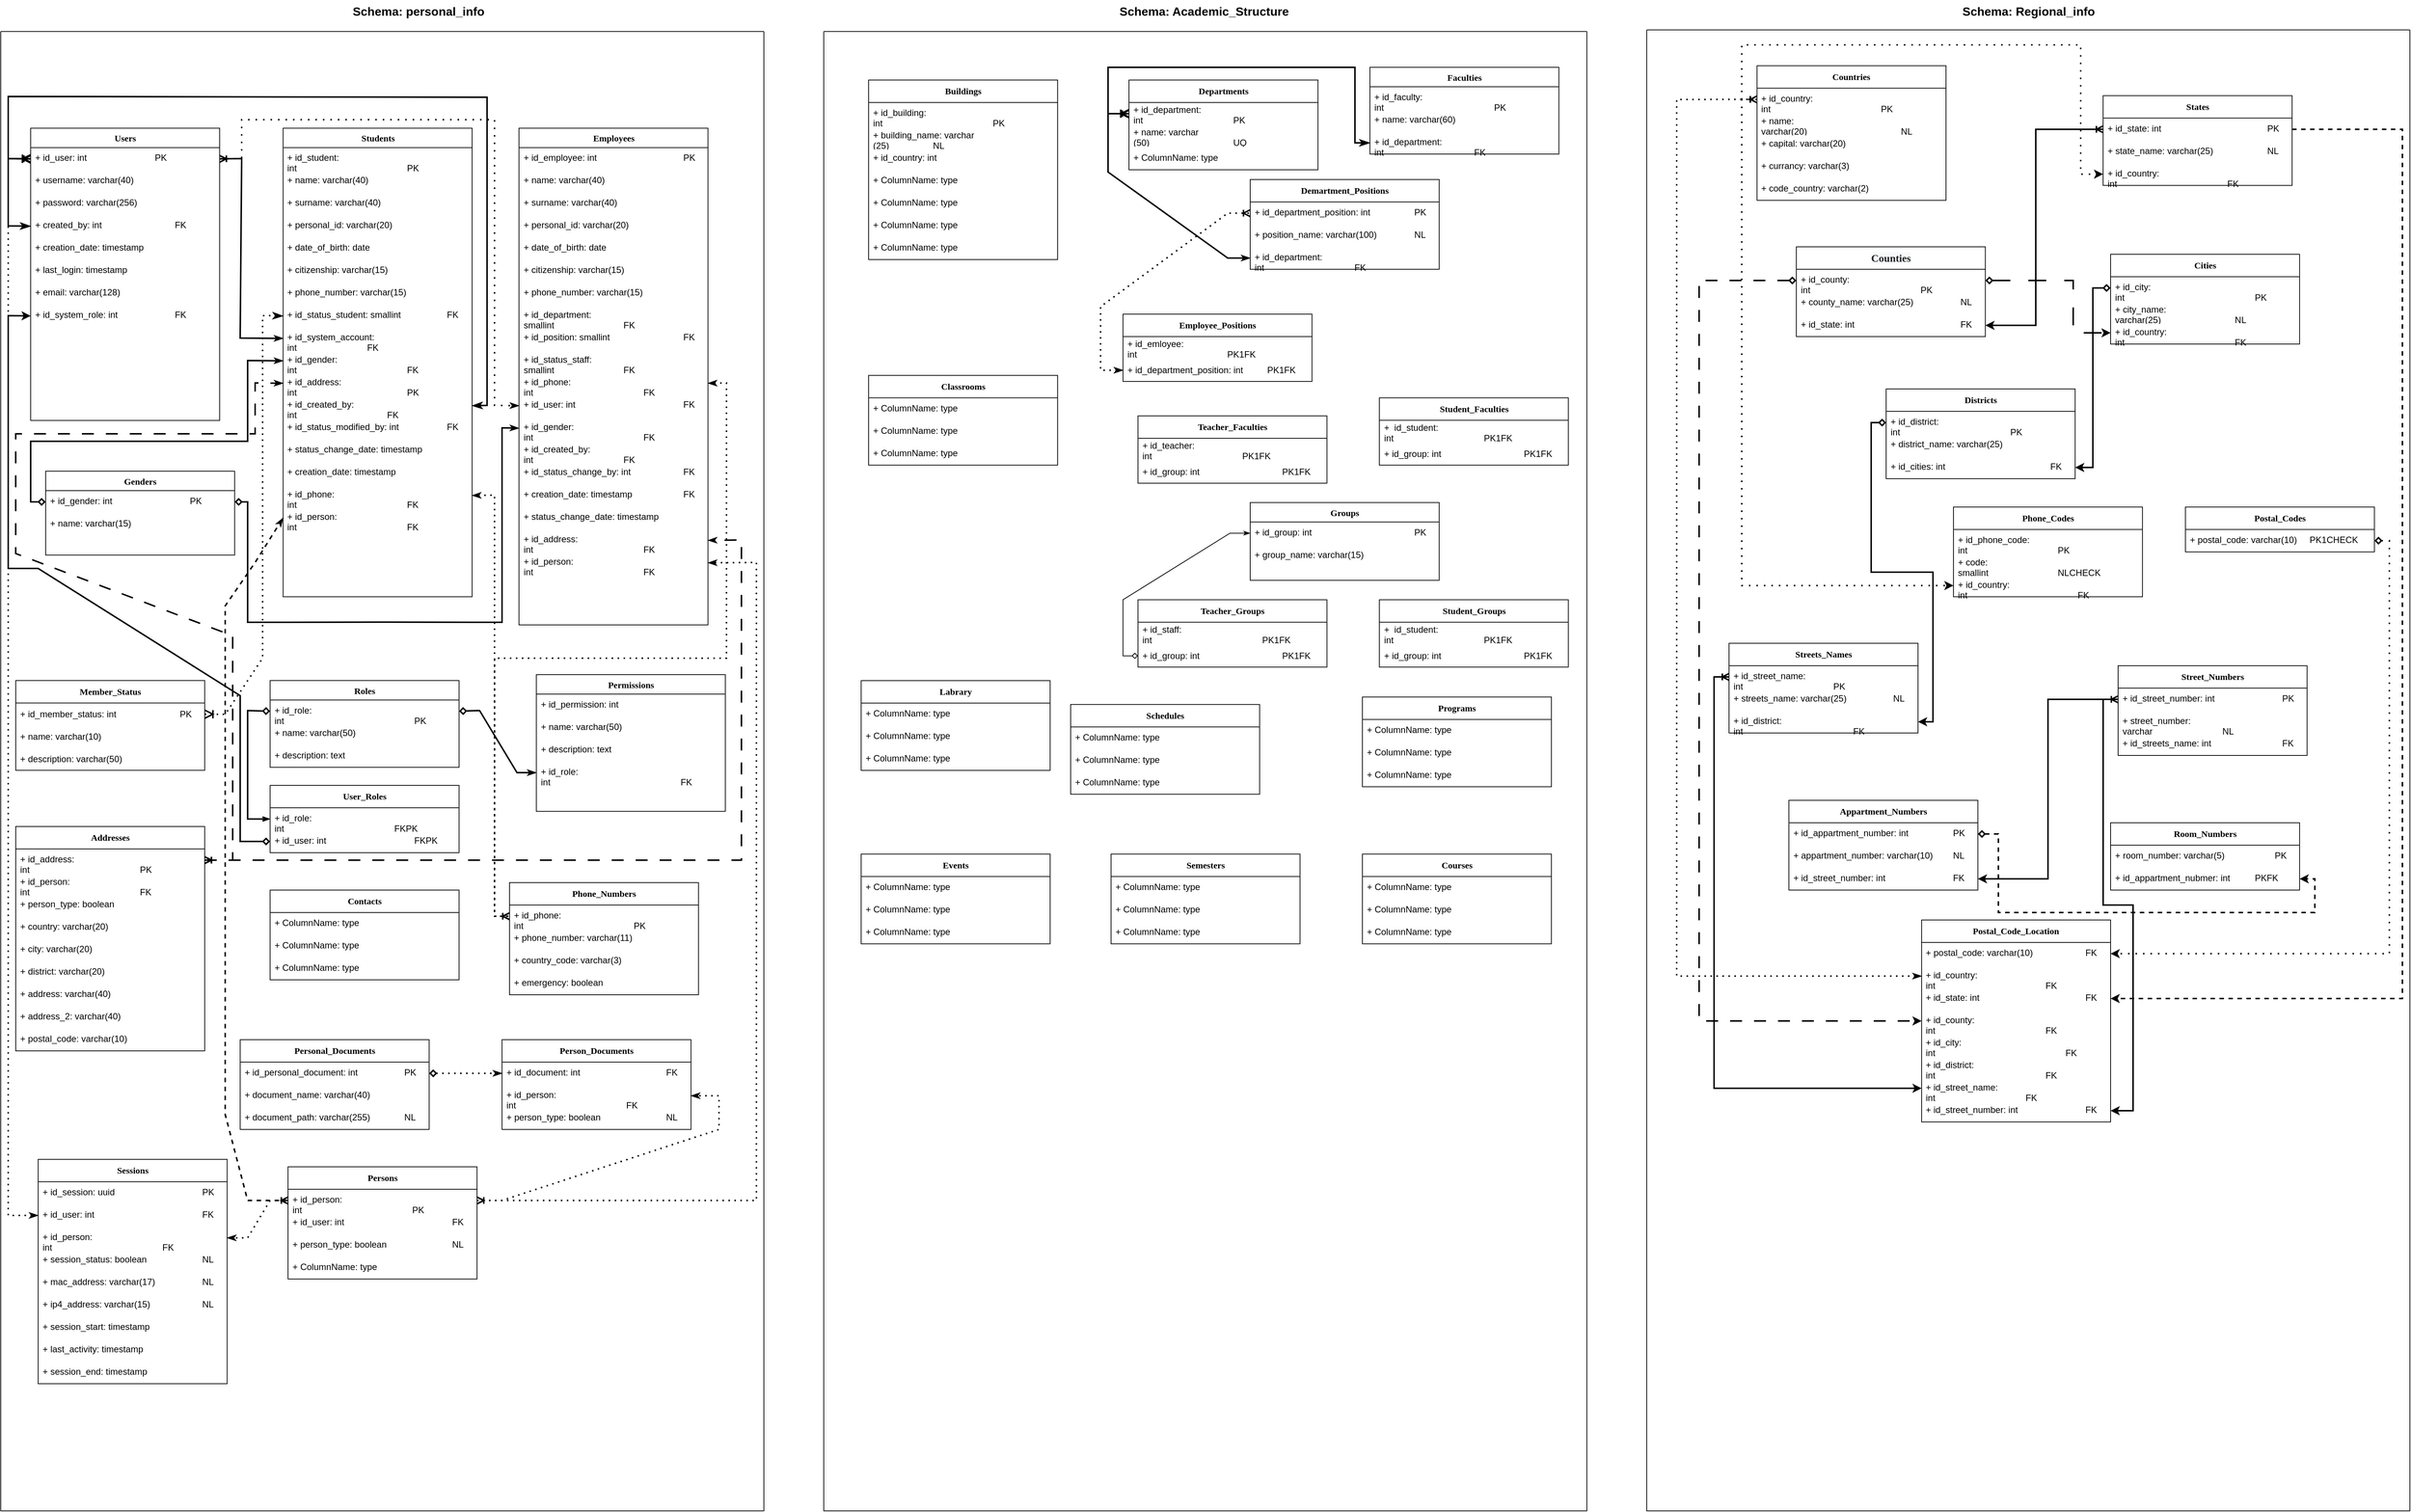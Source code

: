 <mxfile version="24.4.10" type="github">
  <diagram name="Page-1" id="9f46799a-70d6-7492-0946-bef42562c5a5">
    <mxGraphModel dx="1793" dy="1825" grid="1" gridSize="10" guides="1" tooltips="1" connect="1" arrows="1" fold="1" page="1" pageScale="1" pageWidth="1100" pageHeight="850" background="none" math="0" shadow="0">
      <root>
        <mxCell id="0" />
        <mxCell id="1" parent="0" />
        <mxCell id="SOtfIFX4lu3nbW7z2UZl-1" value="" style="swimlane;startSize=0;" vertex="1" parent="1">
          <mxGeometry x="40" y="-797.85" width="1020" height="1977.85" as="geometry" />
        </mxCell>
        <mxCell id="78961159f06e98e8-17" value="Users" style="swimlane;html=1;fontStyle=1;align=center;verticalAlign=top;childLayout=stackLayout;horizontal=1;startSize=26;horizontalStack=0;resizeParent=1;resizeLast=0;collapsible=1;marginBottom=0;swimlaneFillColor=#ffffff;rounded=0;shadow=0;comic=0;labelBackgroundColor=none;strokeWidth=1;fillColor=none;fontFamily=Verdana;fontSize=12" parent="SOtfIFX4lu3nbW7z2UZl-1" vertex="1">
          <mxGeometry x="40" y="129.27" width="252.6" height="390.73" as="geometry" />
        </mxCell>
        <mxCell id="78961159f06e98e8-21" value="+ id_user: int&lt;span style=&quot;white-space: pre;&quot;&gt;&#x9;&lt;/span&gt;&lt;span style=&quot;white-space: pre;&quot;&gt;&#x9;&lt;span style=&quot;white-space: pre;&quot;&gt;&#x9;&lt;/span&gt;&lt;span style=&quot;white-space: pre;&quot;&gt;&#x9;&lt;/span&gt;&lt;/span&gt;PK" style="text;html=1;strokeColor=none;fillColor=none;align=left;verticalAlign=top;spacingLeft=4;spacingRight=4;whiteSpace=wrap;overflow=hidden;rotatable=0;points=[[0,0.5],[1,0.5]];portConstraint=eastwest;" parent="78961159f06e98e8-17" vertex="1">
          <mxGeometry y="26" width="252.6" height="30" as="geometry" />
        </mxCell>
        <mxCell id="78961159f06e98e8-23" value="+ username: varchar(40)" style="text;html=1;strokeColor=none;fillColor=none;align=left;verticalAlign=top;spacingLeft=4;spacingRight=4;whiteSpace=wrap;overflow=hidden;rotatable=0;points=[[0,0.5],[1,0.5]];portConstraint=eastwest;" parent="78961159f06e98e8-17" vertex="1">
          <mxGeometry y="56" width="252.6" height="30" as="geometry" />
        </mxCell>
        <mxCell id="78961159f06e98e8-25" value="+ password: varchar(256)" style="text;html=1;strokeColor=none;fillColor=none;align=left;verticalAlign=top;spacingLeft=4;spacingRight=4;whiteSpace=wrap;overflow=hidden;rotatable=0;points=[[0,0.5],[1,0.5]];portConstraint=eastwest;" parent="78961159f06e98e8-17" vertex="1">
          <mxGeometry y="86" width="252.6" height="30" as="geometry" />
        </mxCell>
        <mxCell id="CPZP8p4mUbqyKR2cLPTc-1" value="+ created_by: int&lt;span style=&quot;white-space: pre;&quot;&gt;&#x9;&lt;/span&gt;&lt;span style=&quot;white-space: pre;&quot;&gt;&#x9;&lt;/span&gt;&lt;span style=&quot;white-space: pre;&quot;&gt;&#x9;&lt;/span&gt;&lt;span style=&quot;white-space: pre;&quot;&gt;&#x9;&lt;/span&gt;FK" style="text;html=1;strokeColor=none;fillColor=none;align=left;verticalAlign=top;spacingLeft=4;spacingRight=4;whiteSpace=wrap;overflow=hidden;rotatable=0;points=[[0,0.5],[1,0.5]];portConstraint=eastwest;" parent="78961159f06e98e8-17" vertex="1">
          <mxGeometry y="116" width="252.6" height="30" as="geometry" />
        </mxCell>
        <mxCell id="CPZP8p4mUbqyKR2cLPTc-2" value="+ creation_date: timestamp" style="text;html=1;strokeColor=none;fillColor=none;align=left;verticalAlign=top;spacingLeft=4;spacingRight=4;whiteSpace=wrap;overflow=hidden;rotatable=0;points=[[0,0.5],[1,0.5]];portConstraint=eastwest;" parent="78961159f06e98e8-17" vertex="1">
          <mxGeometry y="146" width="252.6" height="30" as="geometry" />
        </mxCell>
        <mxCell id="78961159f06e98e8-26" value="+ last_login: timestamp" style="text;html=1;strokeColor=none;fillColor=none;align=left;verticalAlign=top;spacingLeft=4;spacingRight=4;whiteSpace=wrap;overflow=hidden;rotatable=0;points=[[0,0.5],[1,0.5]];portConstraint=eastwest;" parent="78961159f06e98e8-17" vertex="1">
          <mxGeometry y="176" width="252.6" height="30" as="geometry" />
        </mxCell>
        <mxCell id="78961159f06e98e8-24" value="+ email: varchar(128)" style="text;html=1;strokeColor=none;fillColor=none;align=left;verticalAlign=top;spacingLeft=4;spacingRight=4;whiteSpace=wrap;overflow=hidden;rotatable=0;points=[[0,0.5],[1,0.5]];portConstraint=eastwest;" parent="78961159f06e98e8-17" vertex="1">
          <mxGeometry y="206" width="252.6" height="30" as="geometry" />
        </mxCell>
        <mxCell id="wc_CM7Wy1zdcNeiFbysz-27" value="+ id_system_role: int&lt;span style=&quot;white-space: pre;&quot;&gt;&#x9;&lt;span style=&quot;white-space: pre;&quot;&gt;&#x9;&lt;/span&gt;&lt;span style=&quot;white-space: pre;&quot;&gt;&#x9;&lt;/span&gt;&lt;/span&gt;FK" style="text;html=1;strokeColor=none;fillColor=none;align=left;verticalAlign=top;spacingLeft=4;spacingRight=4;whiteSpace=wrap;overflow=hidden;rotatable=0;points=[[0,0.5],[1,0.5]];portConstraint=eastwest;" parent="78961159f06e98e8-17" vertex="1">
          <mxGeometry y="236" width="252.6" height="30" as="geometry" />
        </mxCell>
        <mxCell id="aLsEr2monKwzd3Dh__7e-3" value="" style="endArrow=ERoneToMany;html=1;strokeWidth=2;rounded=0;fontSize=12;startSize=8;endSize=8;curved=0;startArrow=classicThin;startFill=1;endFill=0;exitX=0;exitY=0.5;exitDx=0;exitDy=0;entryX=0;entryY=0.5;entryDx=0;entryDy=0;" parent="78961159f06e98e8-17" source="CPZP8p4mUbqyKR2cLPTc-1" edge="1" target="78961159f06e98e8-21">
          <mxGeometry width="50" height="50" relative="1" as="geometry">
            <mxPoint x="454.364" y="323.165" as="sourcePoint" />
            <mxPoint y="56.203" as="targetPoint" />
            <Array as="points">
              <mxPoint x="-30" y="130.578" />
              <mxPoint x="-30" y="40.578" />
            </Array>
          </mxGeometry>
        </mxCell>
        <mxCell id="78961159f06e98e8-30" value="Students" style="swimlane;html=1;fontStyle=1;align=center;verticalAlign=top;childLayout=stackLayout;horizontal=1;startSize=26;horizontalStack=0;resizeParent=1;resizeLast=0;collapsible=1;marginBottom=0;swimlaneFillColor=#ffffff;rounded=0;shadow=0;comic=0;labelBackgroundColor=none;strokeWidth=1;fillColor=none;fontFamily=Verdana;fontSize=12" parent="SOtfIFX4lu3nbW7z2UZl-1" vertex="1">
          <mxGeometry x="377.4" y="129.27" width="252.6" height="626.506" as="geometry" />
        </mxCell>
        <mxCell id="wc_CM7Wy1zdcNeiFbysz-4" value="+ id_student: int&lt;span style=&quot;white-space: pre;&quot;&gt;&#x9;&lt;/span&gt;&lt;span style=&quot;white-space: pre;&quot;&gt;&#x9;&lt;span style=&quot;white-space: pre;&quot;&gt;&#x9;&lt;span style=&quot;white-space: pre;&quot;&gt;&#x9;&lt;/span&gt;&lt;span style=&quot;white-space: pre;&quot;&gt;&#x9;&lt;/span&gt;&lt;/span&gt;&lt;span style=&quot;white-space: pre;&quot;&gt;&#x9;&lt;/span&gt;&lt;/span&gt;PK" style="text;html=1;strokeColor=none;fillColor=none;align=left;verticalAlign=top;spacingLeft=4;spacingRight=4;whiteSpace=wrap;overflow=hidden;rotatable=0;points=[[0,0.5],[1,0.5]];portConstraint=eastwest;" parent="78961159f06e98e8-30" vertex="1">
          <mxGeometry y="26" width="252.6" height="30" as="geometry" />
        </mxCell>
        <mxCell id="78961159f06e98e8-31" value="+ name: varchar(40)" style="text;html=1;strokeColor=none;fillColor=none;align=left;verticalAlign=top;spacingLeft=4;spacingRight=4;whiteSpace=wrap;overflow=hidden;rotatable=0;points=[[0,0.5],[1,0.5]];portConstraint=eastwest;" parent="78961159f06e98e8-30" vertex="1">
          <mxGeometry y="56" width="252.6" height="30" as="geometry" />
        </mxCell>
        <mxCell id="78961159f06e98e8-32" value="+ surname: varchar(40)" style="text;html=1;strokeColor=none;fillColor=none;align=left;verticalAlign=top;spacingLeft=4;spacingRight=4;whiteSpace=wrap;overflow=hidden;rotatable=0;points=[[0,0.5],[1,0.5]];portConstraint=eastwest;" parent="78961159f06e98e8-30" vertex="1">
          <mxGeometry y="86" width="252.6" height="30" as="geometry" />
        </mxCell>
        <mxCell id="CPZP8p4mUbqyKR2cLPTc-6" value="+ personal_id: varchar(20)" style="text;html=1;strokeColor=none;fillColor=none;align=left;verticalAlign=top;spacingLeft=4;spacingRight=4;whiteSpace=wrap;overflow=hidden;rotatable=0;points=[[0,0.5],[1,0.5]];portConstraint=eastwest;" parent="78961159f06e98e8-30" vertex="1">
          <mxGeometry y="116" width="252.6" height="30" as="geometry" />
        </mxCell>
        <mxCell id="CPZP8p4mUbqyKR2cLPTc-7" value="+ date_of_birth: date" style="text;html=1;strokeColor=none;fillColor=none;align=left;verticalAlign=top;spacingLeft=4;spacingRight=4;whiteSpace=wrap;overflow=hidden;rotatable=0;points=[[0,0.5],[1,0.5]];portConstraint=eastwest;" parent="78961159f06e98e8-30" vertex="1">
          <mxGeometry y="146" width="252.6" height="30" as="geometry" />
        </mxCell>
        <mxCell id="CPZP8p4mUbqyKR2cLPTc-20" value="+ citizenship: varchar(15)" style="text;html=1;strokeColor=none;fillColor=none;align=left;verticalAlign=top;spacingLeft=4;spacingRight=4;whiteSpace=wrap;overflow=hidden;rotatable=0;points=[[0,0.5],[1,0.5]];portConstraint=eastwest;" parent="78961159f06e98e8-30" vertex="1">
          <mxGeometry y="176" width="252.6" height="30" as="geometry" />
        </mxCell>
        <mxCell id="CPZP8p4mUbqyKR2cLPTc-21" value="+ phone_number: varchar(15)" style="text;html=1;strokeColor=none;fillColor=none;align=left;verticalAlign=top;spacingLeft=4;spacingRight=4;whiteSpace=wrap;overflow=hidden;rotatable=0;points=[[0,0.5],[1,0.5]];portConstraint=eastwest;" parent="78961159f06e98e8-30" vertex="1">
          <mxGeometry y="206" width="252.6" height="30" as="geometry" />
        </mxCell>
        <mxCell id="78961159f06e98e8-34" value="+ id_status_student: smallint&lt;span style=&quot;white-space: pre;&quot;&gt;&#x9;&lt;/span&gt;&lt;span style=&quot;white-space: pre;&quot;&gt;&#x9;&lt;/span&gt;&lt;span style=&quot;white-space: pre;&quot;&gt;&#x9;&lt;/span&gt;FK" style="text;html=1;strokeColor=none;fillColor=none;align=left;verticalAlign=top;spacingLeft=4;spacingRight=4;whiteSpace=wrap;overflow=hidden;rotatable=0;points=[[0,0.5],[1,0.5]];portConstraint=eastwest;" parent="78961159f06e98e8-30" vertex="1">
          <mxGeometry y="236" width="252.6" height="30" as="geometry" />
        </mxCell>
        <mxCell id="78961159f06e98e8-37" value="+ id_system_account: int&lt;span style=&quot;white-space: pre;&quot;&gt;&lt;span style=&quot;white-space: pre;&quot;&gt;&#x9;&lt;span style=&quot;white-space: pre;&quot;&gt;&#x9;&lt;/span&gt;&lt;span style=&quot;white-space: pre;&quot;&gt;&#x9;&lt;/span&gt;&lt;/span&gt;&lt;span style=&quot;white-space: pre;&quot;&gt;&#x9;&lt;/span&gt;&lt;/span&gt;FK" style="text;html=1;strokeColor=none;fillColor=none;align=left;verticalAlign=top;spacingLeft=4;spacingRight=4;whiteSpace=wrap;overflow=hidden;rotatable=0;points=[[0,0.5],[1,0.5]];portConstraint=eastwest;" parent="78961159f06e98e8-30" vertex="1">
          <mxGeometry y="266" width="252.6" height="30" as="geometry" />
        </mxCell>
        <mxCell id="78961159f06e98e8-33" value="+ id_gender: int&lt;span style=&quot;white-space: pre;&quot;&gt;&#x9;&lt;/span&gt;&lt;span style=&quot;white-space: pre;&quot;&gt;&#x9;&lt;/span&gt;&lt;span style=&quot;white-space: pre;&quot;&gt;&#x9;&lt;span style=&quot;white-space: pre;&quot;&gt;&#x9;&lt;/span&gt;&lt;span style=&quot;white-space: pre;&quot;&gt;&#x9;&lt;/span&gt;&lt;/span&gt;&lt;span style=&quot;white-space: pre;&quot;&gt;&#x9;&lt;/span&gt;FK" style="text;html=1;strokeColor=none;fillColor=none;align=left;verticalAlign=top;spacingLeft=4;spacingRight=4;whiteSpace=wrap;overflow=hidden;rotatable=0;points=[[0,0.5],[1,0.5]];portConstraint=eastwest;" parent="78961159f06e98e8-30" vertex="1">
          <mxGeometry y="296" width="252.6" height="30" as="geometry" />
        </mxCell>
        <mxCell id="SOtfIFX4lu3nbW7z2UZl-146" value="+ id_address: int&lt;span style=&quot;white-space: pre;&quot;&gt;&#x9;&lt;/span&gt;&lt;span style=&quot;white-space: pre;&quot;&gt;&#x9;&lt;/span&gt;&lt;span style=&quot;white-space: pre;&quot;&gt;&#x9;&lt;/span&gt;&lt;span style=&quot;white-space: pre;&quot;&gt;&#x9;&lt;/span&gt;&lt;span style=&quot;white-space: pre;&quot;&gt;&#x9;&lt;/span&gt;&lt;span style=&quot;white-space: pre;&quot;&gt;&#x9;&lt;/span&gt;PK" style="text;html=1;strokeColor=none;fillColor=none;align=left;verticalAlign=top;spacingLeft=4;spacingRight=4;whiteSpace=wrap;overflow=hidden;rotatable=0;points=[[0,0.5],[1,0.5]];portConstraint=eastwest;" vertex="1" parent="78961159f06e98e8-30">
          <mxGeometry y="326" width="252.6" height="30" as="geometry" />
        </mxCell>
        <mxCell id="CPZP8p4mUbqyKR2cLPTc-4" value="+ id_created_by: int&lt;span style=&quot;white-space: pre;&quot;&gt;&#x9;&lt;/span&gt;&lt;span style=&quot;white-space: pre;&quot;&gt;&#x9;&lt;span style=&quot;white-space: pre;&quot;&gt;&#x9;&lt;/span&gt;&lt;span style=&quot;white-space: pre;&quot;&gt;&#x9;&lt;/span&gt;&lt;/span&gt;&lt;span style=&quot;white-space: pre;&quot;&gt;&#x9;&lt;/span&gt;FK" style="text;html=1;strokeColor=none;fillColor=none;align=left;verticalAlign=top;spacingLeft=4;spacingRight=4;whiteSpace=wrap;overflow=hidden;rotatable=0;points=[[0,0.5],[1,0.5]];portConstraint=eastwest;" parent="78961159f06e98e8-30" vertex="1">
          <mxGeometry y="356" width="252.6" height="30" as="geometry" />
        </mxCell>
        <mxCell id="CPZP8p4mUbqyKR2cLPTc-3" value="+ id_status_modified_by: int&lt;span style=&quot;white-space: pre;&quot;&gt;&#x9;&lt;span style=&quot;white-space: pre;&quot;&gt;&#x9;&lt;/span&gt;&lt;span style=&quot;white-space: pre;&quot;&gt;&#x9;&lt;/span&gt;&lt;/span&gt;FK" style="text;html=1;strokeColor=none;fillColor=none;align=left;verticalAlign=top;spacingLeft=4;spacingRight=4;whiteSpace=wrap;overflow=hidden;rotatable=0;points=[[0,0.5],[1,0.5]];portConstraint=eastwest;" parent="78961159f06e98e8-30" vertex="1">
          <mxGeometry y="386" width="252.6" height="30" as="geometry" />
        </mxCell>
        <mxCell id="CPZP8p4mUbqyKR2cLPTc-25" value="+ status_change_date: timestamp" style="text;html=1;strokeColor=none;fillColor=none;align=left;verticalAlign=top;spacingLeft=4;spacingRight=4;whiteSpace=wrap;overflow=hidden;rotatable=0;points=[[0,0.5],[1,0.5]];portConstraint=eastwest;" parent="78961159f06e98e8-30" vertex="1">
          <mxGeometry y="416" width="252.6" height="30" as="geometry" />
        </mxCell>
        <mxCell id="CPZP8p4mUbqyKR2cLPTc-5" value="+ creation_date: timestamp" style="text;html=1;strokeColor=none;fillColor=none;align=left;verticalAlign=top;spacingLeft=4;spacingRight=4;whiteSpace=wrap;overflow=hidden;rotatable=0;points=[[0,0.5],[1,0.5]];portConstraint=eastwest;" parent="78961159f06e98e8-30" vertex="1">
          <mxGeometry y="446" width="252.6" height="30" as="geometry" />
        </mxCell>
        <mxCell id="SOtfIFX4lu3nbW7z2UZl-140" value="+ id_phone: int&lt;span style=&quot;white-space: pre;&quot;&gt;&#x9;&lt;/span&gt;&lt;span style=&quot;white-space: pre;&quot;&gt;&#x9;&lt;/span&gt;&lt;span style=&quot;white-space: pre;&quot;&gt;&#x9;&lt;/span&gt;&lt;span style=&quot;white-space: pre;&quot;&gt;&#x9;&lt;/span&gt;&lt;span style=&quot;white-space: pre;&quot;&gt;&#x9;&lt;/span&gt;&lt;span style=&quot;white-space: pre;&quot;&gt;&#x9;&lt;/span&gt;FK" style="text;html=1;strokeColor=none;fillColor=none;align=left;verticalAlign=top;spacingLeft=4;spacingRight=4;whiteSpace=wrap;overflow=hidden;rotatable=0;points=[[0,0.5],[1,0.5]];portConstraint=eastwest;" vertex="1" parent="78961159f06e98e8-30">
          <mxGeometry y="476" width="252.6" height="30" as="geometry" />
        </mxCell>
        <mxCell id="SOtfIFX4lu3nbW7z2UZl-168" value="+ id_person: int&lt;span style=&quot;white-space: pre;&quot;&gt;&#x9;&lt;/span&gt;&lt;span style=&quot;white-space: pre;&quot;&gt;&#x9;&lt;/span&gt;&lt;span style=&quot;white-space: pre;&quot;&gt;&#x9;&lt;/span&gt;&lt;span style=&quot;white-space: pre;&quot;&gt;&#x9;&lt;/span&gt;&lt;span style=&quot;white-space: pre;&quot;&gt;&#x9;&lt;/span&gt;&lt;span style=&quot;white-space: pre;&quot;&gt;&#x9;&lt;/span&gt;FK" style="text;html=1;strokeColor=none;fillColor=none;align=left;verticalAlign=top;spacingLeft=4;spacingRight=4;whiteSpace=wrap;overflow=hidden;rotatable=0;points=[[0,0.5],[1,0.5]];portConstraint=eastwest;" vertex="1" parent="78961159f06e98e8-30">
          <mxGeometry y="506" width="252.6" height="30" as="geometry" />
        </mxCell>
        <mxCell id="wc_CM7Wy1zdcNeiFbysz-25" value="" style="endArrow=classicThin;html=1;strokeWidth=2;rounded=0;startArrow=ERoneToMany;startFill=0;exitX=1;exitY=0.5;exitDx=0;exitDy=0;entryX=0;entryY=0.5;entryDx=0;entryDy=0;endFill=1;" parent="SOtfIFX4lu3nbW7z2UZl-1" source="78961159f06e98e8-21" target="78961159f06e98e8-37" edge="1">
          <mxGeometry width="50" height="50" relative="1" as="geometry">
            <mxPoint x="553.582" y="1801.291" as="sourcePoint" />
            <mxPoint x="599.945" y="1731.038" as="targetPoint" />
            <Array as="points">
              <mxPoint x="322" y="169.848" />
              <mxPoint x="320" y="409.848" />
            </Array>
          </mxGeometry>
        </mxCell>
        <mxCell id="aLsEr2monKwzd3Dh__7e-4" value="" style="endArrow=ERoneToMany;html=1;strokeWidth=2;rounded=0;fontSize=12;startSize=8;endSize=8;curved=0;startArrow=classicThin;startFill=1;endFill=0;exitX=1;exitY=0.5;exitDx=0;exitDy=0;entryX=0;entryY=0.5;entryDx=0;entryDy=0;" parent="SOtfIFX4lu3nbW7z2UZl-1" source="CPZP8p4mUbqyKR2cLPTc-4" target="78961159f06e98e8-21" edge="1">
          <mxGeometry width="50" height="50" relative="1" as="geometry">
            <mxPoint x="831.764" y="1773.19" as="sourcePoint" />
            <mxPoint x="711.218" y="1281.418" as="targetPoint" />
            <Array as="points">
              <mxPoint x="650" y="499.85" />
              <mxPoint x="650" y="87.848" />
              <mxPoint x="10" y="86.848" />
              <mxPoint x="10" y="169.848" />
            </Array>
          </mxGeometry>
        </mxCell>
        <mxCell id="78961159f06e98e8-43" value="Employees" style="swimlane;html=1;fontStyle=1;align=center;verticalAlign=top;childLayout=stackLayout;horizontal=1;startSize=26;horizontalStack=0;resizeParent=1;resizeLast=0;collapsible=1;marginBottom=0;swimlaneFillColor=#ffffff;rounded=0;shadow=0;comic=0;labelBackgroundColor=none;strokeWidth=1;fillColor=none;fontFamily=Verdana;fontSize=12" parent="SOtfIFX4lu3nbW7z2UZl-1" vertex="1">
          <mxGeometry x="692.67" y="129.27" width="252.6" height="664.038" as="geometry" />
        </mxCell>
        <mxCell id="78961159f06e98e8-44" value="+ id_employee: int&lt;span style=&quot;white-space: pre;&quot;&gt;&lt;span style=&quot;white-space: pre;&quot;&gt;&#x9;&lt;span style=&quot;white-space: pre;&quot;&gt;&#x9;&lt;span style=&quot;white-space: pre;&quot;&gt;&#x9;&lt;/span&gt;&lt;span style=&quot;white-space: pre;&quot;&gt;&#x9;&lt;/span&gt;&lt;/span&gt;&lt;span style=&quot;white-space: pre;&quot;&gt;&#x9;&lt;/span&gt;&lt;/span&gt;&lt;/span&gt;PK" style="text;html=1;strokeColor=none;fillColor=none;align=left;verticalAlign=top;spacingLeft=4;spacingRight=4;whiteSpace=wrap;overflow=hidden;rotatable=0;points=[[0,0.5],[1,0.5]];portConstraint=eastwest;" parent="78961159f06e98e8-43" vertex="1">
          <mxGeometry y="26" width="252.6" height="30" as="geometry" />
        </mxCell>
        <mxCell id="CPZP8p4mUbqyKR2cLPTc-9" value="+ name: varchar(40)" style="text;html=1;strokeColor=none;fillColor=none;align=left;verticalAlign=top;spacingLeft=4;spacingRight=4;whiteSpace=wrap;overflow=hidden;rotatable=0;points=[[0,0.5],[1,0.5]];portConstraint=eastwest;" parent="78961159f06e98e8-43" vertex="1">
          <mxGeometry y="56" width="252.6" height="30" as="geometry" />
        </mxCell>
        <mxCell id="CPZP8p4mUbqyKR2cLPTc-10" value="+ surname: varchar(40)" style="text;html=1;strokeColor=none;fillColor=none;align=left;verticalAlign=top;spacingLeft=4;spacingRight=4;whiteSpace=wrap;overflow=hidden;rotatable=0;points=[[0,0.5],[1,0.5]];portConstraint=eastwest;" parent="78961159f06e98e8-43" vertex="1">
          <mxGeometry y="86" width="252.6" height="30" as="geometry" />
        </mxCell>
        <mxCell id="CPZP8p4mUbqyKR2cLPTc-11" value="+ personal_id: varchar(20)" style="text;html=1;strokeColor=none;fillColor=none;align=left;verticalAlign=top;spacingLeft=4;spacingRight=4;whiteSpace=wrap;overflow=hidden;rotatable=0;points=[[0,0.5],[1,0.5]];portConstraint=eastwest;" parent="78961159f06e98e8-43" vertex="1">
          <mxGeometry y="116" width="252.6" height="30" as="geometry" />
        </mxCell>
        <mxCell id="CPZP8p4mUbqyKR2cLPTc-12" value="+ date_of_birth: date" style="text;html=1;strokeColor=none;fillColor=none;align=left;verticalAlign=top;spacingLeft=4;spacingRight=4;whiteSpace=wrap;overflow=hidden;rotatable=0;points=[[0,0.5],[1,0.5]];portConstraint=eastwest;" parent="78961159f06e98e8-43" vertex="1">
          <mxGeometry y="146" width="252.6" height="30" as="geometry" />
        </mxCell>
        <mxCell id="CPZP8p4mUbqyKR2cLPTc-22" value="+ citizenship: varchar(15)" style="text;html=1;strokeColor=none;fillColor=none;align=left;verticalAlign=top;spacingLeft=4;spacingRight=4;whiteSpace=wrap;overflow=hidden;rotatable=0;points=[[0,0.5],[1,0.5]];portConstraint=eastwest;" parent="78961159f06e98e8-43" vertex="1">
          <mxGeometry y="176" width="252.6" height="30" as="geometry" />
        </mxCell>
        <mxCell id="CPZP8p4mUbqyKR2cLPTc-23" value="+ phone_number: varchar(15)" style="text;html=1;strokeColor=none;fillColor=none;align=left;verticalAlign=top;spacingLeft=4;spacingRight=4;whiteSpace=wrap;overflow=hidden;rotatable=0;points=[[0,0.5],[1,0.5]];portConstraint=eastwest;" parent="78961159f06e98e8-43" vertex="1">
          <mxGeometry y="206" width="252.6" height="30" as="geometry" />
        </mxCell>
        <mxCell id="CPZP8p4mUbqyKR2cLPTc-17" value="+ id_department: smallint&lt;span style=&quot;white-space: pre;&quot;&gt;&#x9;&lt;/span&gt;&lt;span style=&quot;white-space: pre;&quot;&gt;&#x9;&lt;/span&gt;&lt;span style=&quot;white-space: pre;&quot;&gt;&#x9;&lt;/span&gt;&lt;span style=&quot;white-space: pre;&quot;&gt;&#x9;&lt;/span&gt;FK" style="text;html=1;strokeColor=none;fillColor=none;align=left;verticalAlign=top;spacingLeft=4;spacingRight=4;whiteSpace=wrap;overflow=hidden;rotatable=0;points=[[0,0.5],[1,0.5]];portConstraint=eastwest;" parent="78961159f06e98e8-43" vertex="1">
          <mxGeometry y="236" width="252.6" height="30" as="geometry" />
        </mxCell>
        <mxCell id="wc_CM7Wy1zdcNeiFbysz-14" value="+ id_position: smallint&lt;span style=&quot;white-space: pre;&quot;&gt;&#x9;&lt;/span&gt;&lt;span style=&quot;white-space: pre;&quot;&gt;&#x9;&lt;/span&gt;&lt;span style=&quot;white-space: pre;&quot;&gt;&#x9;&lt;/span&gt;&lt;span style=&quot;white-space: pre;&quot;&gt;&#x9;&lt;/span&gt;FK" style="text;html=1;strokeColor=none;fillColor=none;align=left;verticalAlign=top;spacingLeft=4;spacingRight=4;whiteSpace=wrap;overflow=hidden;rotatable=0;points=[[0,0.5],[1,0.5]];portConstraint=eastwest;" parent="78961159f06e98e8-43" vertex="1">
          <mxGeometry y="266" width="252.6" height="30" as="geometry" />
        </mxCell>
        <mxCell id="CPZP8p4mUbqyKR2cLPTc-18" value="+ id_status_staff: smallint&lt;span style=&quot;white-space: pre;&quot;&gt;&#x9;&lt;/span&gt;&lt;span style=&quot;white-space: pre;&quot;&gt;&#x9;&lt;/span&gt;&lt;span style=&quot;white-space: pre;&quot;&gt;&#x9;&lt;/span&gt;&lt;span style=&quot;white-space: pre;&quot;&gt;&#x9;&lt;/span&gt;FK" style="text;html=1;strokeColor=none;fillColor=none;align=left;verticalAlign=top;spacingLeft=4;spacingRight=4;whiteSpace=wrap;overflow=hidden;rotatable=0;points=[[0,0.5],[1,0.5]];portConstraint=eastwest;" parent="78961159f06e98e8-43" vertex="1">
          <mxGeometry y="296" width="252.6" height="30" as="geometry" />
        </mxCell>
        <mxCell id="SOtfIFX4lu3nbW7z2UZl-141" value="+ id_phone: int&lt;span style=&quot;white-space: pre;&quot;&gt;&#x9;&lt;/span&gt;&lt;span style=&quot;white-space: pre;&quot;&gt;&#x9;&lt;/span&gt;&lt;span style=&quot;white-space: pre;&quot;&gt;&#x9;&lt;/span&gt;&lt;span style=&quot;white-space: pre;&quot;&gt;&#x9;&lt;/span&gt;&lt;span style=&quot;white-space: pre;&quot;&gt;&#x9;&lt;/span&gt;&lt;span style=&quot;white-space: pre;&quot;&gt;&#x9;&lt;/span&gt;FK" style="text;html=1;strokeColor=none;fillColor=none;align=left;verticalAlign=top;spacingLeft=4;spacingRight=4;whiteSpace=wrap;overflow=hidden;rotatable=0;points=[[0,0.5],[1,0.5]];portConstraint=eastwest;" vertex="1" parent="78961159f06e98e8-43">
          <mxGeometry y="326" width="252.6" height="30" as="geometry" />
        </mxCell>
        <mxCell id="wc_CM7Wy1zdcNeiFbysz-12" value="+ id_user: int&lt;span style=&quot;white-space: pre;&quot;&gt;&#x9;&lt;/span&gt;&lt;span style=&quot;white-space: pre;&quot;&gt;&#x9;&lt;/span&gt;&lt;span style=&quot;white-space: pre;&quot;&gt;&#x9;&lt;span style=&quot;white-space: pre;&quot;&gt;&#x9;&lt;/span&gt;&lt;span style=&quot;white-space: pre;&quot;&gt;&#x9;&lt;/span&gt;&lt;/span&gt;&lt;span style=&quot;white-space: pre;&quot;&gt;&#x9;&lt;/span&gt;FK" style="text;html=1;strokeColor=none;fillColor=none;align=left;verticalAlign=top;spacingLeft=4;spacingRight=4;whiteSpace=wrap;overflow=hidden;rotatable=0;points=[[0,0.5],[1,0.5]];portConstraint=eastwest;" parent="78961159f06e98e8-43" vertex="1">
          <mxGeometry y="356" width="252.6" height="30" as="geometry" />
        </mxCell>
        <mxCell id="wc_CM7Wy1zdcNeiFbysz-11" value="+ id_gender: int&lt;span style=&quot;white-space: pre;&quot;&gt;&#x9;&lt;/span&gt;&lt;span style=&quot;white-space: pre;&quot;&gt;&#x9;&lt;/span&gt;&lt;span style=&quot;white-space: pre;&quot;&gt;&#x9;&lt;span style=&quot;white-space: pre;&quot;&gt;&#x9;&lt;/span&gt;&lt;span style=&quot;white-space: pre;&quot;&gt;&#x9;&lt;/span&gt;&lt;/span&gt;&lt;span style=&quot;white-space: pre;&quot;&gt;&#x9;&lt;/span&gt;FK" style="text;html=1;strokeColor=none;fillColor=none;align=left;verticalAlign=top;spacingLeft=4;spacingRight=4;whiteSpace=wrap;overflow=hidden;rotatable=0;points=[[0,0.5],[1,0.5]];portConstraint=eastwest;" parent="78961159f06e98e8-43" vertex="1">
          <mxGeometry y="386" width="252.6" height="30" as="geometry" />
        </mxCell>
        <mxCell id="CPZP8p4mUbqyKR2cLPTc-13" value="+ id_created_by: int&lt;span style=&quot;white-space: pre;&quot;&gt;&#x9;&lt;/span&gt;&lt;span style=&quot;white-space: pre;&quot;&gt;&#x9;&lt;span style=&quot;white-space: pre;&quot;&gt;&#x9;&lt;/span&gt;&lt;span style=&quot;white-space: pre;&quot;&gt;&#x9;&lt;/span&gt;&lt;/span&gt;&lt;span style=&quot;white-space: pre;&quot;&gt;&#x9;&lt;/span&gt;FK" style="text;html=1;strokeColor=none;fillColor=none;align=left;verticalAlign=top;spacingLeft=4;spacingRight=4;whiteSpace=wrap;overflow=hidden;rotatable=0;points=[[0,0.5],[1,0.5]];portConstraint=eastwest;" parent="78961159f06e98e8-43" vertex="1">
          <mxGeometry y="416" width="252.6" height="30" as="geometry" />
        </mxCell>
        <mxCell id="CPZP8p4mUbqyKR2cLPTc-14" value="+ id_status_change_by: int&lt;span style=&quot;white-space: pre;&quot;&gt;&#x9;&lt;span style=&quot;white-space: pre;&quot;&gt;&#x9;&lt;/span&gt;&lt;span style=&quot;white-space: pre;&quot;&gt;&#x9;&lt;/span&gt;&lt;/span&gt;FK" style="text;html=1;strokeColor=none;fillColor=none;align=left;verticalAlign=top;spacingLeft=4;spacingRight=4;whiteSpace=wrap;overflow=hidden;rotatable=0;points=[[0,0.5],[1,0.5]];portConstraint=eastwest;" parent="78961159f06e98e8-43" vertex="1">
          <mxGeometry y="446" width="252.6" height="30" as="geometry" />
        </mxCell>
        <mxCell id="CPZP8p4mUbqyKR2cLPTc-15" value="+ creation_date: timestamp&lt;span style=&quot;white-space: pre;&quot;&gt;&lt;span style=&quot;white-space: pre;&quot;&gt;&#x9;&lt;/span&gt;&lt;span style=&quot;white-space: pre;&quot;&gt;&#x9;&lt;/span&gt;&lt;/span&gt;&lt;span style=&quot;white-space: pre;&quot;&gt;&#x9;&lt;/span&gt;FK" style="text;html=1;strokeColor=none;fillColor=none;align=left;verticalAlign=top;spacingLeft=4;spacingRight=4;whiteSpace=wrap;overflow=hidden;rotatable=0;points=[[0,0.5],[1,0.5]];portConstraint=eastwest;" parent="78961159f06e98e8-43" vertex="1">
          <mxGeometry y="476" width="252.6" height="30" as="geometry" />
        </mxCell>
        <mxCell id="CPZP8p4mUbqyKR2cLPTc-24" value="+ status_change_date: timestamp" style="text;html=1;strokeColor=none;fillColor=none;align=left;verticalAlign=top;spacingLeft=4;spacingRight=4;whiteSpace=wrap;overflow=hidden;rotatable=0;points=[[0,0.5],[1,0.5]];portConstraint=eastwest;" parent="78961159f06e98e8-43" vertex="1">
          <mxGeometry y="506" width="252.6" height="30" as="geometry" />
        </mxCell>
        <mxCell id="SOtfIFX4lu3nbW7z2UZl-147" value="+ id_address: int&lt;span style=&quot;white-space: pre;&quot;&gt;&#x9;&lt;/span&gt;&lt;span style=&quot;white-space: pre;&quot;&gt;&#x9;&lt;/span&gt;&lt;span style=&quot;white-space: pre;&quot;&gt;&#x9;&lt;/span&gt;&lt;span style=&quot;white-space: pre;&quot;&gt;&#x9;&lt;/span&gt;&lt;span style=&quot;white-space: pre;&quot;&gt;&#x9;&lt;/span&gt;&lt;span style=&quot;white-space: pre;&quot;&gt;&#x9;&lt;/span&gt;FK" style="text;html=1;strokeColor=none;fillColor=none;align=left;verticalAlign=top;spacingLeft=4;spacingRight=4;whiteSpace=wrap;overflow=hidden;rotatable=0;points=[[0,0.5],[1,0.5]];portConstraint=eastwest;" vertex="1" parent="78961159f06e98e8-43">
          <mxGeometry y="536" width="252.6" height="30" as="geometry" />
        </mxCell>
        <mxCell id="SOtfIFX4lu3nbW7z2UZl-169" value="+ id_person: int&lt;span style=&quot;white-space: pre;&quot;&gt;&#x9;&lt;/span&gt;&lt;span style=&quot;white-space: pre;&quot;&gt;&#x9;&lt;/span&gt;&lt;span style=&quot;white-space: pre;&quot;&gt;&#x9;&lt;/span&gt;&lt;span style=&quot;white-space: pre;&quot;&gt;&#x9;&lt;/span&gt;&lt;span style=&quot;white-space: pre;&quot;&gt;&#x9;&lt;/span&gt;&lt;span style=&quot;white-space: pre;&quot;&gt;&#x9;&lt;/span&gt;FK" style="text;html=1;strokeColor=none;fillColor=none;align=left;verticalAlign=top;spacingLeft=4;spacingRight=4;whiteSpace=wrap;overflow=hidden;rotatable=0;points=[[0,0.5],[1,0.5]];portConstraint=eastwest;" vertex="1" parent="78961159f06e98e8-43">
          <mxGeometry y="566" width="252.6" height="30" as="geometry" />
        </mxCell>
        <mxCell id="wc_CM7Wy1zdcNeiFbysz-21" value="" style="endArrow=classicThin;dashed=1;html=1;strokeWidth=2;rounded=0;startArrow=none;startFill=0;entryX=0;entryY=0.5;entryDx=0;entryDy=0;dashPattern=1 4;endFill=1;exitX=1;exitY=0.5;exitDx=0;exitDy=0;" parent="SOtfIFX4lu3nbW7z2UZl-1" source="78961159f06e98e8-21" target="wc_CM7Wy1zdcNeiFbysz-12" edge="1">
          <mxGeometry width="50" height="50" relative="1" as="geometry">
            <mxPoint x="312.491" y="1365.722" as="sourcePoint" />
            <mxPoint x="599.945" y="1731.038" as="targetPoint" />
            <Array as="points">
              <mxPoint x="322" y="169.848" />
              <mxPoint x="322" y="117.85" />
              <mxPoint x="660" y="117.85" />
              <mxPoint x="660" y="499.85" />
            </Array>
          </mxGeometry>
        </mxCell>
        <mxCell id="78961159f06e98e8-108" value="Permissions" style="swimlane;html=1;fontStyle=1;align=center;verticalAlign=top;childLayout=stackLayout;horizontal=1;startSize=26;horizontalStack=0;resizeParent=1;resizeLast=0;collapsible=1;marginBottom=0;swimlaneFillColor=#ffffff;rounded=0;shadow=0;comic=0;labelBackgroundColor=none;strokeWidth=1;fillColor=none;fontFamily=Verdana;fontSize=12" parent="SOtfIFX4lu3nbW7z2UZl-1" vertex="1">
          <mxGeometry x="715.855" y="859.899" width="252.6" height="182.658" as="geometry" />
        </mxCell>
        <mxCell id="78961159f06e98e8-109" value="+ id_permission: int" style="text;html=1;strokeColor=none;fillColor=none;align=left;verticalAlign=top;spacingLeft=4;spacingRight=4;whiteSpace=wrap;overflow=hidden;rotatable=0;points=[[0,0.5],[1,0.5]];portConstraint=eastwest;" parent="78961159f06e98e8-108" vertex="1">
          <mxGeometry y="26" width="252.6" height="30" as="geometry" />
        </mxCell>
        <mxCell id="78961159f06e98e8-110" value="+ name: varchar(50)" style="text;html=1;strokeColor=none;fillColor=none;align=left;verticalAlign=top;spacingLeft=4;spacingRight=4;whiteSpace=wrap;overflow=hidden;rotatable=0;points=[[0,0.5],[1,0.5]];portConstraint=eastwest;" parent="78961159f06e98e8-108" vertex="1">
          <mxGeometry y="56" width="252.6" height="30" as="geometry" />
        </mxCell>
        <mxCell id="KnNc2yVZBidg9P3aKf9z-1" value="+ description: text" style="text;html=1;strokeColor=none;fillColor=none;align=left;verticalAlign=top;spacingLeft=4;spacingRight=4;whiteSpace=wrap;overflow=hidden;rotatable=0;points=[[0,0.5],[1,0.5]];portConstraint=eastwest;" parent="78961159f06e98e8-108" vertex="1">
          <mxGeometry y="86" width="252.6" height="30" as="geometry" />
        </mxCell>
        <mxCell id="KnNc2yVZBidg9P3aKf9z-2" value="+ id_role: int&lt;span style=&quot;white-space: pre;&quot;&gt;&#x9;&lt;/span&gt;&lt;span style=&quot;white-space: pre;&quot;&gt;&#x9;&lt;/span&gt;&lt;span style=&quot;white-space: pre;&quot;&gt;&#x9;&lt;/span&gt;&lt;span style=&quot;white-space: pre;&quot;&gt;&#x9;&lt;span style=&quot;white-space: pre;&quot;&gt;&#x9;&lt;/span&gt;&lt;span style=&quot;white-space: pre;&quot;&gt;&#x9;&lt;/span&gt;&lt;/span&gt;&lt;span style=&quot;white-space: pre;&quot;&gt;&#x9;&lt;/span&gt;FK" style="text;html=1;strokeColor=none;fillColor=none;align=left;verticalAlign=top;spacingLeft=4;spacingRight=4;whiteSpace=wrap;overflow=hidden;rotatable=0;points=[[0,0.5],[1,0.5]];portConstraint=eastwest;" parent="78961159f06e98e8-108" vertex="1">
          <mxGeometry y="116" width="252.6" height="30" as="geometry" />
        </mxCell>
        <mxCell id="78961159f06e98e8-95" value="Roles" style="swimlane;html=1;fontStyle=1;align=center;verticalAlign=top;childLayout=stackLayout;horizontal=1;startSize=26;horizontalStack=0;resizeParent=1;resizeLast=0;collapsible=1;marginBottom=0;swimlaneFillColor=#ffffff;rounded=0;shadow=0;comic=0;labelBackgroundColor=none;strokeWidth=1;fillColor=none;fontFamily=Verdana;fontSize=12" parent="SOtfIFX4lu3nbW7z2UZl-1" vertex="1">
          <mxGeometry x="360" y="867.7" width="252.6" height="116" as="geometry" />
        </mxCell>
        <mxCell id="78961159f06e98e8-96" value="+ id_role: int&lt;span style=&quot;white-space: pre;&quot;&gt;&#x9;&lt;/span&gt;&lt;span style=&quot;white-space: pre;&quot;&gt;&#x9;&lt;/span&gt;&lt;span style=&quot;white-space: pre;&quot;&gt;&#x9;&lt;/span&gt;&lt;span style=&quot;white-space: pre;&quot;&gt;&#x9;&lt;span style=&quot;white-space: pre;&quot;&gt;&#x9;&lt;/span&gt;&lt;span style=&quot;white-space: pre;&quot;&gt;&#x9;&lt;/span&gt;&lt;/span&gt;&lt;span style=&quot;white-space: pre;&quot;&gt;&#x9;&lt;/span&gt;PK" style="text;html=1;strokeColor=none;fillColor=none;align=left;verticalAlign=top;spacingLeft=4;spacingRight=4;whiteSpace=wrap;overflow=hidden;rotatable=0;points=[[0,0.5],[1,0.5]];portConstraint=eastwest;" parent="78961159f06e98e8-95" vertex="1">
          <mxGeometry y="26" width="252.6" height="30" as="geometry" />
        </mxCell>
        <mxCell id="78961159f06e98e8-97" value="+ name: varchar(50)" style="text;html=1;strokeColor=none;fillColor=none;align=left;verticalAlign=top;spacingLeft=4;spacingRight=4;whiteSpace=wrap;overflow=hidden;rotatable=0;points=[[0,0.5],[1,0.5]];portConstraint=eastwest;" parent="78961159f06e98e8-95" vertex="1">
          <mxGeometry y="56" width="252.6" height="30" as="geometry" />
        </mxCell>
        <mxCell id="78961159f06e98e8-98" value="+ description: text" style="text;html=1;strokeColor=none;fillColor=none;align=left;verticalAlign=top;spacingLeft=4;spacingRight=4;whiteSpace=wrap;overflow=hidden;rotatable=0;points=[[0,0.5],[1,0.5]];portConstraint=eastwest;" parent="78961159f06e98e8-95" vertex="1">
          <mxGeometry y="86" width="252.6" height="30" as="geometry" />
        </mxCell>
        <mxCell id="aLsEr2monKwzd3Dh__7e-6" value="&lt;b&gt;&lt;font face=&quot;Verdana&quot;&gt;Member_Status&lt;/font&gt;&lt;/b&gt;" style="swimlane;fontStyle=0;childLayout=stackLayout;horizontal=1;startSize=30;horizontalStack=0;resizeParent=1;resizeParentMax=0;resizeLast=0;collapsible=1;marginBottom=0;whiteSpace=wrap;html=1;" parent="SOtfIFX4lu3nbW7z2UZl-1" vertex="1">
          <mxGeometry x="20" y="867.7" width="252.6" height="120" as="geometry" />
        </mxCell>
        <mxCell id="aLsEr2monKwzd3Dh__7e-7" value="+ id_member_status: int&lt;span style=&quot;white-space: pre;&quot;&gt;&#x9;&lt;span style=&quot;white-space: pre;&quot;&gt;&#x9;&lt;/span&gt;&lt;span style=&quot;white-space: pre;&quot;&gt;&#x9;&lt;/span&gt;&lt;/span&gt;&lt;span style=&quot;white-space: pre;&quot;&gt;&#x9;&lt;/span&gt;PK" style="text;strokeColor=none;fillColor=none;align=left;verticalAlign=middle;spacingLeft=4;spacingRight=4;overflow=hidden;points=[[0,0.5],[1,0.5]];portConstraint=eastwest;rotatable=0;whiteSpace=wrap;html=1;" parent="aLsEr2monKwzd3Dh__7e-6" vertex="1">
          <mxGeometry y="30" width="252.6" height="30" as="geometry" />
        </mxCell>
        <mxCell id="aLsEr2monKwzd3Dh__7e-8" value="+ name: varchar(10)" style="text;strokeColor=none;fillColor=none;align=left;verticalAlign=middle;spacingLeft=4;spacingRight=4;overflow=hidden;points=[[0,0.5],[1,0.5]];portConstraint=eastwest;rotatable=0;whiteSpace=wrap;html=1;" parent="aLsEr2monKwzd3Dh__7e-6" vertex="1">
          <mxGeometry y="60" width="252.6" height="30" as="geometry" />
        </mxCell>
        <mxCell id="aLsEr2monKwzd3Dh__7e-9" value="+ description: varchar(50)" style="text;strokeColor=none;fillColor=none;align=left;verticalAlign=middle;spacingLeft=4;spacingRight=4;overflow=hidden;points=[[0,0.5],[1,0.5]];portConstraint=eastwest;rotatable=0;whiteSpace=wrap;html=1;" parent="aLsEr2monKwzd3Dh__7e-6" vertex="1">
          <mxGeometry y="90" width="252.6" height="30" as="geometry" />
        </mxCell>
        <mxCell id="78961159f06e98e8-69" value="Genders" style="swimlane;html=1;fontStyle=1;align=center;verticalAlign=top;childLayout=stackLayout;horizontal=1;startSize=26;horizontalStack=0;resizeParent=1;resizeLast=0;collapsible=1;marginBottom=0;swimlaneFillColor=#ffffff;rounded=0;shadow=0;comic=0;labelBackgroundColor=none;strokeWidth=1;fillColor=none;fontFamily=Verdana;fontSize=12" parent="SOtfIFX4lu3nbW7z2UZl-1" vertex="1">
          <mxGeometry x="60" y="587.85" width="252.6" height="112.15" as="geometry" />
        </mxCell>
        <mxCell id="78961159f06e98e8-70" value="+ id_gender: int&lt;span style=&quot;white-space: pre;&quot;&gt;&#x9;&lt;/span&gt;&lt;span style=&quot;white-space: pre;&quot;&gt;&#x9;&lt;span style=&quot;white-space: pre;&quot;&gt;&#x9;&lt;span style=&quot;white-space: pre;&quot;&gt;&#x9;&lt;/span&gt;P&lt;/span&gt;K&lt;/span&gt;" style="text;html=1;strokeColor=none;fillColor=none;align=left;verticalAlign=top;spacingLeft=4;spacingRight=4;whiteSpace=wrap;overflow=hidden;rotatable=0;points=[[0,0.5],[1,0.5]];portConstraint=eastwest;" parent="78961159f06e98e8-69" vertex="1">
          <mxGeometry y="26" width="252.6" height="30" as="geometry" />
        </mxCell>
        <mxCell id="wc_CM7Wy1zdcNeiFbysz-29" value="+ name: varchar(15)" style="text;html=1;strokeColor=none;fillColor=none;align=left;verticalAlign=top;spacingLeft=4;spacingRight=4;whiteSpace=wrap;overflow=hidden;rotatable=0;points=[[0,0.5],[1,0.5]];portConstraint=eastwest;" parent="78961159f06e98e8-69" vertex="1">
          <mxGeometry y="56" width="252.6" height="30" as="geometry" />
        </mxCell>
        <mxCell id="KnNc2yVZBidg9P3aKf9z-5" value="" style="endArrow=classic;html=1;rounded=0;startArrow=diamond;startFill=0;endFill=1;entryX=0;entryY=0.5;entryDx=0;entryDy=0;exitX=0;exitY=0.5;exitDx=0;exitDy=0;strokeWidth=2;" parent="SOtfIFX4lu3nbW7z2UZl-1" source="SOtfIFX4lu3nbW7z2UZl-136" target="wc_CM7Wy1zdcNeiFbysz-27" edge="1">
          <mxGeometry width="50" height="50" relative="1" as="geometry">
            <mxPoint x="593.455" y="2163.797" as="sourcePoint" />
            <mxPoint x="639.818" y="2093.544" as="targetPoint" />
            <Array as="points">
              <mxPoint x="320" y="1082.85" />
              <mxPoint x="320" y="887.85" />
              <mxPoint x="50" y="717.85" />
              <mxPoint x="10" y="717.85" />
              <mxPoint x="10" y="379.848" />
            </Array>
          </mxGeometry>
        </mxCell>
        <mxCell id="KnNc2yVZBidg9P3aKf9z-6" value="" style="endArrow=classicThin;html=1;rounded=0;startArrow=diamond;startFill=0;endFill=1;entryX=0;entryY=0.5;entryDx=0;entryDy=0;strokeWidth=2;exitX=1;exitY=0.5;exitDx=0;exitDy=0;" parent="SOtfIFX4lu3nbW7z2UZl-1" source="78961159f06e98e8-96" target="KnNc2yVZBidg9P3aKf9z-2" edge="1">
          <mxGeometry width="50" height="50" relative="1" as="geometry">
            <mxPoint x="650" y="897.85" as="sourcePoint" />
            <mxPoint x="973.636" y="2034.532" as="targetPoint" />
            <Array as="points">
              <mxPoint x="640" y="907.85" />
              <mxPoint x="690" y="990.85" />
            </Array>
          </mxGeometry>
        </mxCell>
        <mxCell id="aLsEr2monKwzd3Dh__7e-10" value="" style="endArrow=classicThin;dashed=1;html=1;dashPattern=1 3;strokeWidth=2;rounded=0;fontSize=12;startSize=8;endSize=8;curved=0;startArrow=ERoneToMany;startFill=0;endFill=1;entryX=0;entryY=0.5;entryDx=0;entryDy=0;exitX=1;exitY=0.5;exitDx=0;exitDy=0;" parent="SOtfIFX4lu3nbW7z2UZl-1" source="aLsEr2monKwzd3Dh__7e-7" target="78961159f06e98e8-34" edge="1">
          <mxGeometry width="50" height="50" relative="1" as="geometry">
            <mxPoint x="639.818" y="2051.392" as="sourcePoint" />
            <mxPoint x="686.182" y="1981.139" as="targetPoint" />
            <Array as="points">
              <mxPoint x="300" y="912.85" />
              <mxPoint x="350" y="837.848" />
              <mxPoint x="350" y="379.848" />
              <mxPoint x="360" y="379.848" />
            </Array>
          </mxGeometry>
        </mxCell>
        <mxCell id="wc_CM7Wy1zdcNeiFbysz-36" value="" style="endArrow=diamond;html=1;strokeWidth=2;rounded=0;startArrow=classicThin;startFill=1;endFill=0;entryX=0;entryY=0.5;entryDx=0;entryDy=0;exitX=0;exitY=0.5;exitDx=0;exitDy=0;" parent="SOtfIFX4lu3nbW7z2UZl-1" source="78961159f06e98e8-33" target="78961159f06e98e8-70" edge="1">
          <mxGeometry width="50" height="50" relative="1" as="geometry">
            <mxPoint x="451.582" y="1618.633" as="sourcePoint" />
            <mxPoint x="405.218" y="1913.696" as="targetPoint" />
            <Array as="points">
              <mxPoint x="330" y="439.85" />
              <mxPoint x="330" y="547.848" />
              <mxPoint x="40" y="547.848" />
              <mxPoint x="40" y="628.848" />
            </Array>
          </mxGeometry>
        </mxCell>
        <mxCell id="CPZP8p4mUbqyKR2cLPTc-26" value="" style="endArrow=diamond;html=1;strokeWidth=2;rounded=0;startArrow=classicThin;startFill=1;endFill=0;entryX=1;entryY=0.5;entryDx=0;entryDy=0;exitX=0;exitY=0.5;exitDx=0;exitDy=0;" parent="SOtfIFX4lu3nbW7z2UZl-1" source="wc_CM7Wy1zdcNeiFbysz-11" target="78961159f06e98e8-70" edge="1">
          <mxGeometry width="50" height="50" relative="1" as="geometry">
            <mxPoint x="637.036" y="1843.443" as="sourcePoint" />
            <mxPoint x="757.582" y="2012.051" as="targetPoint" />
            <Array as="points">
              <mxPoint x="670" y="529.85" />
              <mxPoint x="670" y="789.85" />
              <mxPoint x="516.491" y="789.646" />
              <mxPoint x="330" y="789.85" />
              <mxPoint x="330" y="628.848" />
            </Array>
          </mxGeometry>
        </mxCell>
        <mxCell id="SOtfIFX4lu3nbW7z2UZl-86" value="&lt;b&gt;&lt;font face=&quot;Verdana&quot;&gt;Addresses&lt;/font&gt;&lt;/b&gt;" style="swimlane;fontStyle=0;childLayout=stackLayout;horizontal=1;startSize=30;horizontalStack=0;resizeParent=1;resizeParentMax=0;resizeLast=0;collapsible=1;marginBottom=0;whiteSpace=wrap;html=1;" vertex="1" parent="SOtfIFX4lu3nbW7z2UZl-1">
          <mxGeometry x="20" y="1062.85" width="252.6" height="300" as="geometry" />
        </mxCell>
        <mxCell id="SOtfIFX4lu3nbW7z2UZl-104" value="+ id_address: int&lt;span style=&quot;white-space: pre;&quot;&gt;&#x9;&lt;/span&gt;&lt;span style=&quot;white-space: pre;&quot;&gt;&#x9;&lt;/span&gt;&lt;span style=&quot;white-space: pre;&quot;&gt;&#x9;&lt;/span&gt;&lt;span style=&quot;white-space: pre;&quot;&gt;&#x9;&lt;/span&gt;&lt;span style=&quot;white-space: pre;&quot;&gt;&#x9;&lt;/span&gt;&lt;span style=&quot;white-space: pre;&quot;&gt;&#x9;&lt;/span&gt;PK" style="text;html=1;strokeColor=none;fillColor=none;align=left;verticalAlign=top;spacingLeft=4;spacingRight=4;whiteSpace=wrap;overflow=hidden;rotatable=0;points=[[0,0.5],[1,0.5]];portConstraint=eastwest;" vertex="1" parent="SOtfIFX4lu3nbW7z2UZl-86">
          <mxGeometry y="30" width="252.6" height="30" as="geometry" />
        </mxCell>
        <mxCell id="SOtfIFX4lu3nbW7z2UZl-128" value="+ id_person: int&lt;span style=&quot;white-space: pre;&quot;&gt;&#x9;&lt;/span&gt;&lt;span style=&quot;white-space: pre;&quot;&gt;&#x9;&lt;/span&gt;&lt;span style=&quot;white-space: pre;&quot;&gt;&#x9;&lt;/span&gt;&lt;span style=&quot;white-space: pre;&quot;&gt;&#x9;&lt;/span&gt;&lt;span style=&quot;white-space: pre;&quot;&gt;&#x9;&lt;/span&gt;&lt;span style=&quot;white-space: pre;&quot;&gt;&#x9;&lt;/span&gt;FK" style="text;html=1;strokeColor=none;fillColor=none;align=left;verticalAlign=top;spacingLeft=4;spacingRight=4;whiteSpace=wrap;overflow=hidden;rotatable=0;points=[[0,0.5],[1,0.5]];portConstraint=eastwest;" vertex="1" parent="SOtfIFX4lu3nbW7z2UZl-86">
          <mxGeometry y="60" width="252.6" height="30" as="geometry" />
        </mxCell>
        <mxCell id="SOtfIFX4lu3nbW7z2UZl-145" value="+ person_type: boolean" style="text;html=1;strokeColor=none;fillColor=none;align=left;verticalAlign=top;spacingLeft=4;spacingRight=4;whiteSpace=wrap;overflow=hidden;rotatable=0;points=[[0,0.5],[1,0.5]];portConstraint=eastwest;" vertex="1" parent="SOtfIFX4lu3nbW7z2UZl-86">
          <mxGeometry y="90" width="252.6" height="30" as="geometry" />
        </mxCell>
        <mxCell id="SOtfIFX4lu3nbW7z2UZl-105" value="+ country: varchar(20)" style="text;html=1;strokeColor=none;fillColor=none;align=left;verticalAlign=top;spacingLeft=4;spacingRight=4;whiteSpace=wrap;overflow=hidden;rotatable=0;points=[[0,0.5],[1,0.5]];portConstraint=eastwest;" vertex="1" parent="SOtfIFX4lu3nbW7z2UZl-86">
          <mxGeometry y="120" width="252.6" height="30" as="geometry" />
        </mxCell>
        <mxCell id="SOtfIFX4lu3nbW7z2UZl-106" value="+ city: varchar(20)" style="text;html=1;strokeColor=none;fillColor=none;align=left;verticalAlign=top;spacingLeft=4;spacingRight=4;whiteSpace=wrap;overflow=hidden;rotatable=0;points=[[0,0.5],[1,0.5]];portConstraint=eastwest;" vertex="1" parent="SOtfIFX4lu3nbW7z2UZl-86">
          <mxGeometry y="150" width="252.6" height="30" as="geometry" />
        </mxCell>
        <mxCell id="SOtfIFX4lu3nbW7z2UZl-125" value="+ district: varchar(20)" style="text;html=1;strokeColor=none;fillColor=none;align=left;verticalAlign=top;spacingLeft=4;spacingRight=4;whiteSpace=wrap;overflow=hidden;rotatable=0;points=[[0,0.5],[1,0.5]];portConstraint=eastwest;" vertex="1" parent="SOtfIFX4lu3nbW7z2UZl-86">
          <mxGeometry y="180" width="252.6" height="30" as="geometry" />
        </mxCell>
        <mxCell id="SOtfIFX4lu3nbW7z2UZl-124" value="+ address: varchar(40)" style="text;html=1;strokeColor=none;fillColor=none;align=left;verticalAlign=top;spacingLeft=4;spacingRight=4;whiteSpace=wrap;overflow=hidden;rotatable=0;points=[[0,0.5],[1,0.5]];portConstraint=eastwest;" vertex="1" parent="SOtfIFX4lu3nbW7z2UZl-86">
          <mxGeometry y="210" width="252.6" height="30" as="geometry" />
        </mxCell>
        <mxCell id="SOtfIFX4lu3nbW7z2UZl-127" value="+ address_2: varchar(40)" style="text;html=1;strokeColor=none;fillColor=none;align=left;verticalAlign=top;spacingLeft=4;spacingRight=4;whiteSpace=wrap;overflow=hidden;rotatable=0;points=[[0,0.5],[1,0.5]];portConstraint=eastwest;" vertex="1" parent="SOtfIFX4lu3nbW7z2UZl-86">
          <mxGeometry y="240" width="252.6" height="30" as="geometry" />
        </mxCell>
        <mxCell id="SOtfIFX4lu3nbW7z2UZl-126" value="+ postal_code: varchar(10)" style="text;html=1;strokeColor=none;fillColor=none;align=left;verticalAlign=top;spacingLeft=4;spacingRight=4;whiteSpace=wrap;overflow=hidden;rotatable=0;points=[[0,0.5],[1,0.5]];portConstraint=eastwest;" vertex="1" parent="SOtfIFX4lu3nbW7z2UZl-86">
          <mxGeometry y="270" width="252.6" height="30" as="geometry" />
        </mxCell>
        <mxCell id="SOtfIFX4lu3nbW7z2UZl-111" value="&lt;b&gt;&lt;font face=&quot;Verdana&quot;&gt;Phone_Numbers&lt;/font&gt;&lt;/b&gt;" style="swimlane;fontStyle=0;childLayout=stackLayout;horizontal=1;startSize=30;horizontalStack=0;resizeParent=1;resizeParentMax=0;resizeLast=0;collapsible=1;marginBottom=0;whiteSpace=wrap;html=1;" vertex="1" parent="SOtfIFX4lu3nbW7z2UZl-1">
          <mxGeometry x="680" y="1137.85" width="252.6" height="150" as="geometry" />
        </mxCell>
        <mxCell id="SOtfIFX4lu3nbW7z2UZl-119" value="+ id_phone: int&lt;span style=&quot;white-space: pre;&quot;&gt;&#x9;&lt;/span&gt;&lt;span style=&quot;white-space: pre;&quot;&gt;&#x9;&lt;/span&gt;&lt;span style=&quot;white-space: pre;&quot;&gt;&#x9;&lt;/span&gt;&lt;span style=&quot;white-space: pre;&quot;&gt;&#x9;&lt;/span&gt;&lt;span style=&quot;white-space: pre;&quot;&gt;&#x9;&lt;/span&gt;&lt;span style=&quot;white-space: pre;&quot;&gt;&#x9;&lt;/span&gt;PK" style="text;html=1;strokeColor=none;fillColor=none;align=left;verticalAlign=top;spacingLeft=4;spacingRight=4;whiteSpace=wrap;overflow=hidden;rotatable=0;points=[[0,0.5],[1,0.5]];portConstraint=eastwest;" vertex="1" parent="SOtfIFX4lu3nbW7z2UZl-111">
          <mxGeometry y="30" width="252.6" height="30" as="geometry" />
        </mxCell>
        <mxCell id="SOtfIFX4lu3nbW7z2UZl-113" value="+ phone_number: varchar(11)" style="text;html=1;strokeColor=none;fillColor=none;align=left;verticalAlign=top;spacingLeft=4;spacingRight=4;whiteSpace=wrap;overflow=hidden;rotatable=0;points=[[0,0.5],[1,0.5]];portConstraint=eastwest;" vertex="1" parent="SOtfIFX4lu3nbW7z2UZl-111">
          <mxGeometry y="60" width="252.6" height="30" as="geometry" />
        </mxCell>
        <mxCell id="SOtfIFX4lu3nbW7z2UZl-114" value="+ country_code: varchar(3)" style="text;html=1;strokeColor=none;fillColor=none;align=left;verticalAlign=top;spacingLeft=4;spacingRight=4;whiteSpace=wrap;overflow=hidden;rotatable=0;points=[[0,0.5],[1,0.5]];portConstraint=eastwest;" vertex="1" parent="SOtfIFX4lu3nbW7z2UZl-111">
          <mxGeometry y="90" width="252.6" height="30" as="geometry" />
        </mxCell>
        <mxCell id="SOtfIFX4lu3nbW7z2UZl-144" value="+ emergency: boolean" style="text;html=1;strokeColor=none;fillColor=none;align=left;verticalAlign=top;spacingLeft=4;spacingRight=4;whiteSpace=wrap;overflow=hidden;rotatable=0;points=[[0,0.5],[1,0.5]];portConstraint=eastwest;" vertex="1" parent="SOtfIFX4lu3nbW7z2UZl-111">
          <mxGeometry y="120" width="252.6" height="30" as="geometry" />
        </mxCell>
        <mxCell id="SOtfIFX4lu3nbW7z2UZl-107" value="&lt;b&gt;&lt;font face=&quot;Verdana&quot;&gt;Contacts&lt;/font&gt;&lt;/b&gt;" style="swimlane;fontStyle=0;childLayout=stackLayout;horizontal=1;startSize=30;horizontalStack=0;resizeParent=1;resizeParentMax=0;resizeLast=0;collapsible=1;marginBottom=0;whiteSpace=wrap;html=1;" vertex="1" parent="SOtfIFX4lu3nbW7z2UZl-1">
          <mxGeometry x="360.0" y="1147.85" width="252.6" height="120" as="geometry" />
        </mxCell>
        <mxCell id="SOtfIFX4lu3nbW7z2UZl-108" value="+ ColumnName: type" style="text;html=1;strokeColor=none;fillColor=none;align=left;verticalAlign=top;spacingLeft=4;spacingRight=4;whiteSpace=wrap;overflow=hidden;rotatable=0;points=[[0,0.5],[1,0.5]];portConstraint=eastwest;" vertex="1" parent="SOtfIFX4lu3nbW7z2UZl-107">
          <mxGeometry y="30" width="252.6" height="30" as="geometry" />
        </mxCell>
        <mxCell id="SOtfIFX4lu3nbW7z2UZl-109" value="+ ColumnName: type" style="text;html=1;strokeColor=none;fillColor=none;align=left;verticalAlign=top;spacingLeft=4;spacingRight=4;whiteSpace=wrap;overflow=hidden;rotatable=0;points=[[0,0.5],[1,0.5]];portConstraint=eastwest;" vertex="1" parent="SOtfIFX4lu3nbW7z2UZl-107">
          <mxGeometry y="60" width="252.6" height="30" as="geometry" />
        </mxCell>
        <mxCell id="SOtfIFX4lu3nbW7z2UZl-110" value="+ ColumnName: type" style="text;html=1;strokeColor=none;fillColor=none;align=left;verticalAlign=top;spacingLeft=4;spacingRight=4;whiteSpace=wrap;overflow=hidden;rotatable=0;points=[[0,0.5],[1,0.5]];portConstraint=eastwest;" vertex="1" parent="SOtfIFX4lu3nbW7z2UZl-107">
          <mxGeometry y="90" width="252.6" height="30" as="geometry" />
        </mxCell>
        <mxCell id="SOtfIFX4lu3nbW7z2UZl-116" value="&lt;font face=&quot;Verdana&quot;&gt;&lt;b&gt;Personal_Documents&lt;/b&gt;&lt;/font&gt;" style="swimlane;fontStyle=0;childLayout=stackLayout;horizontal=1;startSize=30;horizontalStack=0;resizeParent=1;resizeParentMax=0;resizeLast=0;collapsible=1;marginBottom=0;whiteSpace=wrap;html=1;" vertex="1" parent="SOtfIFX4lu3nbW7z2UZl-1">
          <mxGeometry x="320" y="1347.85" width="252.6" height="120" as="geometry" />
        </mxCell>
        <mxCell id="SOtfIFX4lu3nbW7z2UZl-117" value="+ id_personal_document: int&lt;span style=&quot;white-space: pre;&quot;&gt;&#x9;&lt;/span&gt;&lt;span style=&quot;white-space: pre;&quot;&gt;&#x9;&lt;/span&gt;&lt;span style=&quot;white-space: pre;&quot;&gt;&#x9;&lt;/span&gt;PK" style="text;html=1;strokeColor=none;fillColor=none;align=left;verticalAlign=top;spacingLeft=4;spacingRight=4;whiteSpace=wrap;overflow=hidden;rotatable=0;points=[[0,0.5],[1,0.5]];portConstraint=eastwest;" vertex="1" parent="SOtfIFX4lu3nbW7z2UZl-116">
          <mxGeometry y="30" width="252.6" height="30" as="geometry" />
        </mxCell>
        <mxCell id="SOtfIFX4lu3nbW7z2UZl-118" value="+ document_name: varchar(40)&amp;nbsp;" style="text;html=1;strokeColor=none;fillColor=none;align=left;verticalAlign=top;spacingLeft=4;spacingRight=4;whiteSpace=wrap;overflow=hidden;rotatable=0;points=[[0,0.5],[1,0.5]];portConstraint=eastwest;" vertex="1" parent="SOtfIFX4lu3nbW7z2UZl-116">
          <mxGeometry y="60" width="252.6" height="30" as="geometry" />
        </mxCell>
        <mxCell id="SOtfIFX4lu3nbW7z2UZl-156" value="+ document_path: varchar(255)&lt;span style=&quot;white-space: pre;&quot;&gt;&#x9;&lt;/span&gt;&lt;span style=&quot;white-space: pre;&quot;&gt;&#x9;&lt;/span&gt;NL" style="text;html=1;strokeColor=none;fillColor=none;align=left;verticalAlign=top;spacingLeft=4;spacingRight=4;whiteSpace=wrap;overflow=hidden;rotatable=0;points=[[0,0.5],[1,0.5]];portConstraint=eastwest;" vertex="1" parent="SOtfIFX4lu3nbW7z2UZl-116">
          <mxGeometry y="90" width="252.6" height="30" as="geometry" />
        </mxCell>
        <mxCell id="SOtfIFX4lu3nbW7z2UZl-135" value="&lt;b&gt;&lt;font face=&quot;Verdana&quot;&gt;User_Roles&lt;/font&gt;&lt;/b&gt;" style="swimlane;fontStyle=0;childLayout=stackLayout;horizontal=1;startSize=30;horizontalStack=0;resizeParent=1;resizeParentMax=0;resizeLast=0;collapsible=1;marginBottom=0;whiteSpace=wrap;html=1;" vertex="1" parent="SOtfIFX4lu3nbW7z2UZl-1">
          <mxGeometry x="360" y="1007.85" width="252.6" height="90" as="geometry" />
        </mxCell>
        <mxCell id="SOtfIFX4lu3nbW7z2UZl-137" value="+ id_role: int&lt;span style=&quot;white-space: pre;&quot;&gt;&#x9;&lt;/span&gt;&lt;span style=&quot;white-space: pre;&quot;&gt;&#x9;&lt;/span&gt;&lt;span style=&quot;white-space: pre;&quot;&gt;&#x9;&lt;/span&gt;&lt;span style=&quot;white-space: pre;&quot;&gt;&#x9;&lt;/span&gt;&lt;span style=&quot;white-space: pre;&quot;&gt;&#x9;&lt;/span&gt;&lt;span style=&quot;white-space: pre;&quot;&gt;&#x9;&lt;/span&gt;FKPK" style="text;html=1;strokeColor=none;fillColor=none;align=left;verticalAlign=top;spacingLeft=4;spacingRight=4;whiteSpace=wrap;overflow=hidden;rotatable=0;points=[[0,0.5],[1,0.5]];portConstraint=eastwest;" vertex="1" parent="SOtfIFX4lu3nbW7z2UZl-135">
          <mxGeometry y="30" width="252.6" height="30" as="geometry" />
        </mxCell>
        <mxCell id="SOtfIFX4lu3nbW7z2UZl-136" value="+ id_user: int&lt;span style=&quot;white-space: pre;&quot;&gt;&#x9;&lt;/span&gt;&lt;span style=&quot;white-space: pre;&quot;&gt;&#x9;&lt;/span&gt;&lt;span style=&quot;white-space: pre;&quot;&gt;&#x9;&lt;/span&gt;&lt;span style=&quot;white-space: pre;&quot;&gt;&#x9;&lt;/span&gt;&lt;span style=&quot;white-space: pre;&quot;&gt;&#x9;&lt;/span&gt;FKPK" style="text;html=1;strokeColor=none;fillColor=none;align=left;verticalAlign=top;spacingLeft=4;spacingRight=4;whiteSpace=wrap;overflow=hidden;rotatable=0;points=[[0,0.5],[1,0.5]];portConstraint=eastwest;" vertex="1" parent="SOtfIFX4lu3nbW7z2UZl-135">
          <mxGeometry y="60" width="252.6" height="30" as="geometry" />
        </mxCell>
        <mxCell id="SOtfIFX4lu3nbW7z2UZl-139" value="" style="endArrow=diamond;html=1;strokeWidth=2;rounded=0;startArrow=openThin;startFill=0;endFill=0;exitX=0;exitY=0.5;exitDx=0;exitDy=0;entryX=0;entryY=0.5;entryDx=0;entryDy=0;" edge="1" parent="SOtfIFX4lu3nbW7z2UZl-1" source="SOtfIFX4lu3nbW7z2UZl-135" target="78961159f06e98e8-96">
          <mxGeometry width="50" height="50" relative="1" as="geometry">
            <mxPoint x="450" y="1017.85" as="sourcePoint" />
            <mxPoint x="500" y="967.85" as="targetPoint" />
            <Array as="points">
              <mxPoint x="330" y="1052.85" />
              <mxPoint x="330" y="907.85" />
            </Array>
          </mxGeometry>
        </mxCell>
        <mxCell id="SOtfIFX4lu3nbW7z2UZl-142" value="" style="endArrow=ERmany;dashed=1;html=1;dashPattern=1 3;strokeWidth=2;rounded=0;startArrow=classicThin;startFill=1;endFill=0;exitX=1;exitY=0.5;exitDx=0;exitDy=0;entryX=0;entryY=0.5;entryDx=0;entryDy=0;" edge="1" parent="SOtfIFX4lu3nbW7z2UZl-1" source="SOtfIFX4lu3nbW7z2UZl-140" target="SOtfIFX4lu3nbW7z2UZl-119">
          <mxGeometry width="50" height="50" relative="1" as="geometry">
            <mxPoint x="610" y="747.85" as="sourcePoint" />
            <mxPoint x="660" y="697.85" as="targetPoint" />
            <Array as="points">
              <mxPoint x="660" y="619.85" />
              <mxPoint x="660" y="1182.85" />
            </Array>
          </mxGeometry>
        </mxCell>
        <mxCell id="SOtfIFX4lu3nbW7z2UZl-143" value="" style="endArrow=ERoneToMany;dashed=1;html=1;dashPattern=1 3;strokeWidth=2;rounded=0;startArrow=classicThin;startFill=1;endFill=0;exitX=1;exitY=0.5;exitDx=0;exitDy=0;entryX=0;entryY=0.5;entryDx=0;entryDy=0;" edge="1" parent="SOtfIFX4lu3nbW7z2UZl-1" source="SOtfIFX4lu3nbW7z2UZl-141" target="SOtfIFX4lu3nbW7z2UZl-119">
          <mxGeometry width="50" height="50" relative="1" as="geometry">
            <mxPoint x="610" y="907.85" as="sourcePoint" />
            <mxPoint x="680" y="1187.85" as="targetPoint" />
            <Array as="points">
              <mxPoint x="970" y="469.85" />
              <mxPoint x="970" y="837.85" />
              <mxPoint x="660" y="837.85" />
              <mxPoint x="660" y="1182.85" />
            </Array>
          </mxGeometry>
        </mxCell>
        <mxCell id="SOtfIFX4lu3nbW7z2UZl-148" value="" style="endArrow=classicThin;dashed=1;html=1;strokeWidth=2;rounded=0;entryX=0;entryY=0.5;entryDx=0;entryDy=0;exitX=1;exitY=0.5;exitDx=0;exitDy=0;startArrow=ERoneToMany;startFill=0;endFill=1;dashPattern=8 8;" edge="1" parent="SOtfIFX4lu3nbW7z2UZl-1" source="SOtfIFX4lu3nbW7z2UZl-104" target="SOtfIFX4lu3nbW7z2UZl-146">
          <mxGeometry width="50" height="50" relative="1" as="geometry">
            <mxPoint x="640" y="527.85" as="sourcePoint" />
            <mxPoint x="520" y="717.85" as="targetPoint" />
            <Array as="points">
              <mxPoint x="310" y="1107.85" />
              <mxPoint x="310" y="807.85" />
              <mxPoint x="20" y="697.85" />
              <mxPoint x="20" y="537.85" />
              <mxPoint x="340" y="537.85" />
              <mxPoint x="340" y="469.85" />
            </Array>
          </mxGeometry>
        </mxCell>
        <mxCell id="SOtfIFX4lu3nbW7z2UZl-149" value="" style="endArrow=classicThin;dashed=1;html=1;dashPattern=8 8;strokeWidth=2;rounded=0;exitX=1;exitY=0.5;exitDx=0;exitDy=0;entryX=1;entryY=0.5;entryDx=0;entryDy=0;endFill=1;startArrow=ERoneToMany;startFill=0;" edge="1" parent="SOtfIFX4lu3nbW7z2UZl-1" source="SOtfIFX4lu3nbW7z2UZl-104" target="SOtfIFX4lu3nbW7z2UZl-147">
          <mxGeometry width="50" height="50" relative="1" as="geometry">
            <mxPoint x="520" y="867.85" as="sourcePoint" />
            <mxPoint x="570" y="817.85" as="targetPoint" />
            <Array as="points">
              <mxPoint x="990" y="1107.85" />
              <mxPoint x="990" y="679.85" />
            </Array>
          </mxGeometry>
        </mxCell>
        <mxCell id="SOtfIFX4lu3nbW7z2UZl-151" value="&lt;b&gt;&lt;font face=&quot;Verdana&quot;&gt;Person_Documents&lt;/font&gt;&lt;/b&gt;" style="swimlane;fontStyle=0;childLayout=stackLayout;horizontal=1;startSize=30;horizontalStack=0;resizeParent=1;resizeParentMax=0;resizeLast=0;collapsible=1;marginBottom=0;whiteSpace=wrap;html=1;" vertex="1" parent="SOtfIFX4lu3nbW7z2UZl-1">
          <mxGeometry x="670" y="1347.85" width="252.6" height="120" as="geometry" />
        </mxCell>
        <mxCell id="SOtfIFX4lu3nbW7z2UZl-152" value="+ id_document: int&lt;span style=&quot;white-space: pre;&quot;&gt;&#x9;&lt;/span&gt;&lt;span style=&quot;white-space: pre;&quot;&gt;&#x9;&lt;/span&gt;&lt;span style=&quot;white-space: pre;&quot;&gt;&#x9;&lt;/span&gt;&lt;span style=&quot;white-space: pre;&quot;&gt;&#x9;&lt;/span&gt;&lt;span style=&quot;white-space: pre;&quot;&gt;&#x9;&lt;/span&gt;FK" style="text;html=1;strokeColor=none;fillColor=none;align=left;verticalAlign=top;spacingLeft=4;spacingRight=4;whiteSpace=wrap;overflow=hidden;rotatable=0;points=[[0,0.5],[1,0.5]];portConstraint=eastwest;" vertex="1" parent="SOtfIFX4lu3nbW7z2UZl-151">
          <mxGeometry y="30" width="252.6" height="30" as="geometry" />
        </mxCell>
        <mxCell id="SOtfIFX4lu3nbW7z2UZl-153" value="+ id_person: int&lt;span style=&quot;white-space: pre;&quot;&gt;&#x9;&lt;/span&gt;&lt;span style=&quot;white-space: pre;&quot;&gt;&#x9;&lt;/span&gt;&lt;span style=&quot;white-space: pre;&quot;&gt;&#x9;&lt;/span&gt;&lt;span style=&quot;white-space: pre;&quot;&gt;&#x9;&lt;/span&gt;&lt;span style=&quot;white-space: pre;&quot;&gt;&#x9;&lt;/span&gt;&lt;span style=&quot;white-space: pre;&quot;&gt;&#x9;&lt;/span&gt;FK" style="text;html=1;strokeColor=none;fillColor=none;align=left;verticalAlign=top;spacingLeft=4;spacingRight=4;whiteSpace=wrap;overflow=hidden;rotatable=0;points=[[0,0.5],[1,0.5]];portConstraint=eastwest;" vertex="1" parent="SOtfIFX4lu3nbW7z2UZl-151">
          <mxGeometry y="60" width="252.6" height="30" as="geometry" />
        </mxCell>
        <mxCell id="SOtfIFX4lu3nbW7z2UZl-155" value="+ person_type: boolean&lt;span style=&quot;white-space: pre;&quot;&gt;&#x9;&lt;/span&gt;&lt;span style=&quot;white-space: pre;&quot;&gt;&#x9;&lt;/span&gt;&lt;span style=&quot;white-space: pre;&quot;&gt;&#x9;&lt;/span&gt;&lt;span style=&quot;white-space: pre;&quot;&gt;&#x9;&lt;/span&gt;NL" style="text;html=1;strokeColor=none;fillColor=none;align=left;verticalAlign=top;spacingLeft=4;spacingRight=4;whiteSpace=wrap;overflow=hidden;rotatable=0;points=[[0,0.5],[1,0.5]];portConstraint=eastwest;" vertex="1" parent="SOtfIFX4lu3nbW7z2UZl-151">
          <mxGeometry y="90" width="252.6" height="30" as="geometry" />
        </mxCell>
        <mxCell id="SOtfIFX4lu3nbW7z2UZl-157" value="" style="endArrow=classicThin;dashed=1;html=1;dashPattern=1 3;strokeWidth=2;rounded=0;entryX=0;entryY=0.5;entryDx=0;entryDy=0;exitX=1;exitY=0.5;exitDx=0;exitDy=0;startArrow=diamond;startFill=0;endFill=1;" edge="1" parent="SOtfIFX4lu3nbW7z2UZl-1" source="SOtfIFX4lu3nbW7z2UZl-117" target="SOtfIFX4lu3nbW7z2UZl-152">
          <mxGeometry width="50" height="50" relative="1" as="geometry">
            <mxPoint x="520" y="1267.85" as="sourcePoint" />
            <mxPoint x="640" y="1387.85" as="targetPoint" />
          </mxGeometry>
        </mxCell>
        <mxCell id="SOtfIFX4lu3nbW7z2UZl-164" value="&lt;b&gt;&lt;font face=&quot;Verdana&quot;&gt;Persons&lt;/font&gt;&lt;/b&gt;" style="swimlane;fontStyle=0;childLayout=stackLayout;horizontal=1;startSize=30;horizontalStack=0;resizeParent=1;resizeParentMax=0;resizeLast=0;collapsible=1;marginBottom=0;whiteSpace=wrap;html=1;" vertex="1" parent="SOtfIFX4lu3nbW7z2UZl-1">
          <mxGeometry x="384" y="1517.85" width="252.6" height="150" as="geometry" />
        </mxCell>
        <mxCell id="SOtfIFX4lu3nbW7z2UZl-165" value="+ id_person: int&lt;span style=&quot;white-space: pre;&quot;&gt;&#x9;&lt;/span&gt;&lt;span style=&quot;white-space: pre;&quot;&gt;&#x9;&lt;/span&gt;&lt;span style=&quot;white-space: pre;&quot;&gt;&#x9;&lt;/span&gt;&lt;span style=&quot;white-space: pre;&quot;&gt;&#x9;&lt;/span&gt;&lt;span style=&quot;white-space: pre;&quot;&gt;&#x9;&lt;/span&gt;&lt;span style=&quot;white-space: pre;&quot;&gt;&#x9;&lt;/span&gt;PK" style="text;html=1;strokeColor=none;fillColor=none;align=left;verticalAlign=top;spacingLeft=4;spacingRight=4;whiteSpace=wrap;overflow=hidden;rotatable=0;points=[[0,0.5],[1,0.5]];portConstraint=eastwest;" vertex="1" parent="SOtfIFX4lu3nbW7z2UZl-164">
          <mxGeometry y="30" width="252.6" height="30" as="geometry" />
        </mxCell>
        <mxCell id="SOtfIFX4lu3nbW7z2UZl-170" value="+ id_user: int&lt;span style=&quot;white-space: pre;&quot;&gt;&#x9;&lt;/span&gt;&lt;span style=&quot;white-space: pre;&quot;&gt;&#x9;&lt;span style=&quot;white-space: pre;&quot;&gt;&#x9;&lt;/span&gt;&lt;span style=&quot;white-space: pre;&quot;&gt;&#x9;&lt;span style=&quot;white-space: pre;&quot;&gt;&#x9;&lt;/span&gt;&lt;span style=&quot;white-space: pre;&quot;&gt;&#x9;&lt;/span&gt;FK&lt;/span&gt;&lt;/span&gt;" style="text;html=1;strokeColor=none;fillColor=none;align=left;verticalAlign=top;spacingLeft=4;spacingRight=4;whiteSpace=wrap;overflow=hidden;rotatable=0;points=[[0,0.5],[1,0.5]];portConstraint=eastwest;" vertex="1" parent="SOtfIFX4lu3nbW7z2UZl-164">
          <mxGeometry y="60" width="252.6" height="30" as="geometry" />
        </mxCell>
        <mxCell id="SOtfIFX4lu3nbW7z2UZl-166" value="+ person_type: boolean&lt;span style=&quot;white-space: pre;&quot;&gt;&#x9;&lt;/span&gt;&lt;span style=&quot;white-space: pre;&quot;&gt;&#x9;&lt;/span&gt;&lt;span style=&quot;white-space: pre;&quot;&gt;&#x9;&lt;/span&gt;&lt;span style=&quot;white-space: pre;&quot;&gt;&#x9;&lt;/span&gt;NL" style="text;html=1;strokeColor=none;fillColor=none;align=left;verticalAlign=top;spacingLeft=4;spacingRight=4;whiteSpace=wrap;overflow=hidden;rotatable=0;points=[[0,0.5],[1,0.5]];portConstraint=eastwest;" vertex="1" parent="SOtfIFX4lu3nbW7z2UZl-164">
          <mxGeometry y="90" width="252.6" height="30" as="geometry" />
        </mxCell>
        <mxCell id="SOtfIFX4lu3nbW7z2UZl-167" value="+ ColumnName: type" style="text;html=1;strokeColor=none;fillColor=none;align=left;verticalAlign=top;spacingLeft=4;spacingRight=4;whiteSpace=wrap;overflow=hidden;rotatable=0;points=[[0,0.5],[1,0.5]];portConstraint=eastwest;" vertex="1" parent="SOtfIFX4lu3nbW7z2UZl-164">
          <mxGeometry y="120" width="252.6" height="30" as="geometry" />
        </mxCell>
        <mxCell id="SOtfIFX4lu3nbW7z2UZl-158" value="" style="endArrow=classicThin;dashed=1;html=1;dashPattern=1 3;strokeWidth=2;rounded=0;entryX=1;entryY=0.5;entryDx=0;entryDy=0;exitX=1;exitY=0.5;exitDx=0;exitDy=0;startArrow=ERmany;startFill=0;endFill=1;" edge="1" parent="SOtfIFX4lu3nbW7z2UZl-1" source="SOtfIFX4lu3nbW7z2UZl-165" target="SOtfIFX4lu3nbW7z2UZl-153">
          <mxGeometry width="50" height="50" relative="1" as="geometry">
            <mxPoint x="960" y="1422.85" as="sourcePoint" />
            <mxPoint x="570" y="1217.85" as="targetPoint" />
            <Array as="points">
              <mxPoint x="670" y="1562.85" />
              <mxPoint x="960" y="1467.85" />
              <mxPoint x="960" y="1422.85" />
            </Array>
          </mxGeometry>
        </mxCell>
        <mxCell id="SOtfIFX4lu3nbW7z2UZl-171" value="&lt;b&gt;&lt;font face=&quot;Verdana&quot;&gt;Sessions&lt;/font&gt;&lt;/b&gt;" style="swimlane;fontStyle=0;childLayout=stackLayout;horizontal=1;startSize=30;horizontalStack=0;resizeParent=1;resizeParentMax=0;resizeLast=0;collapsible=1;marginBottom=0;whiteSpace=wrap;html=1;" vertex="1" parent="SOtfIFX4lu3nbW7z2UZl-1">
          <mxGeometry x="50" y="1507.85" width="252.6" height="300" as="geometry" />
        </mxCell>
        <mxCell id="SOtfIFX4lu3nbW7z2UZl-172" value="+ id_session: uuid&lt;span style=&quot;white-space: pre;&quot;&gt;&#x9;&lt;/span&gt;&lt;span style=&quot;white-space: pre;&quot;&gt;&#x9;&lt;/span&gt;&lt;span style=&quot;white-space: pre;&quot;&gt;&#x9;&lt;/span&gt;&lt;span style=&quot;white-space: pre;&quot;&gt;&#x9;&lt;/span&gt;&lt;span style=&quot;white-space: pre;&quot;&gt;&#x9;P&lt;/span&gt;K" style="text;html=1;strokeColor=none;fillColor=none;align=left;verticalAlign=top;spacingLeft=4;spacingRight=4;whiteSpace=wrap;overflow=hidden;rotatable=0;points=[[0,0.5],[1,0.5]];portConstraint=eastwest;" vertex="1" parent="SOtfIFX4lu3nbW7z2UZl-171">
          <mxGeometry y="30" width="252.6" height="30" as="geometry" />
        </mxCell>
        <mxCell id="SOtfIFX4lu3nbW7z2UZl-173" value="+ id_user: int&lt;span style=&quot;white-space: pre;&quot;&gt;&#x9;&lt;/span&gt;&lt;span style=&quot;white-space: pre;&quot;&gt;&#x9;&lt;/span&gt;&lt;span style=&quot;white-space: pre;&quot;&gt;&#x9;&lt;/span&gt;&lt;span style=&quot;white-space: pre;&quot;&gt;&#x9;&lt;/span&gt;&lt;span style=&quot;white-space: pre;&quot;&gt;&#x9;&lt;/span&gt;&lt;span style=&quot;white-space: pre;&quot;&gt;&#x9;&lt;/span&gt;FK" style="text;html=1;strokeColor=none;fillColor=none;align=left;verticalAlign=top;spacingLeft=4;spacingRight=4;whiteSpace=wrap;overflow=hidden;rotatable=0;points=[[0,0.5],[1,0.5]];portConstraint=eastwest;" vertex="1" parent="SOtfIFX4lu3nbW7z2UZl-171">
          <mxGeometry y="60" width="252.6" height="30" as="geometry" />
        </mxCell>
        <mxCell id="SOtfIFX4lu3nbW7z2UZl-174" value="+ id_person: int&lt;span style=&quot;white-space: pre;&quot;&gt;&#x9;&lt;/span&gt;&lt;span style=&quot;white-space: pre;&quot;&gt;&#x9;&lt;/span&gt;&lt;span style=&quot;white-space: pre;&quot;&gt;&#x9;&lt;/span&gt;&lt;span style=&quot;white-space: pre;&quot;&gt;&#x9;&lt;/span&gt;&lt;span style=&quot;white-space: pre;&quot;&gt;&#x9;&lt;/span&gt;&lt;span style=&quot;white-space: pre;&quot;&gt;&#x9;&lt;/span&gt;FK" style="text;html=1;strokeColor=none;fillColor=none;align=left;verticalAlign=top;spacingLeft=4;spacingRight=4;whiteSpace=wrap;overflow=hidden;rotatable=0;points=[[0,0.5],[1,0.5]];portConstraint=eastwest;" vertex="1" parent="SOtfIFX4lu3nbW7z2UZl-171">
          <mxGeometry y="90" width="252.6" height="30" as="geometry" />
        </mxCell>
        <mxCell id="SOtfIFX4lu3nbW7z2UZl-175" value="+ session_status: boolean&lt;span style=&quot;white-space: pre;&quot;&gt;&#x9;&lt;/span&gt;&lt;span style=&quot;white-space: pre;&quot;&gt;&#x9;&lt;/span&gt;&lt;span style=&quot;white-space: pre;&quot;&gt;&#x9;&lt;/span&gt;NL" style="text;html=1;strokeColor=none;fillColor=none;align=left;verticalAlign=top;spacingLeft=4;spacingRight=4;whiteSpace=wrap;overflow=hidden;rotatable=0;points=[[0,0.5],[1,0.5]];portConstraint=eastwest;" vertex="1" parent="SOtfIFX4lu3nbW7z2UZl-171">
          <mxGeometry y="120" width="252.6" height="30" as="geometry" />
        </mxCell>
        <mxCell id="SOtfIFX4lu3nbW7z2UZl-176" value="+ mac_address: varchar(17)&lt;span style=&quot;white-space: pre;&quot;&gt;&#x9;&lt;/span&gt;&lt;span style=&quot;white-space: pre;&quot;&gt;&#x9;&lt;/span&gt;&lt;span style=&quot;white-space: pre;&quot;&gt;&#x9;&lt;/span&gt;NL" style="text;html=1;strokeColor=none;fillColor=none;align=left;verticalAlign=top;spacingLeft=4;spacingRight=4;whiteSpace=wrap;overflow=hidden;rotatable=0;points=[[0,0.5],[1,0.5]];portConstraint=eastwest;" vertex="1" parent="SOtfIFX4lu3nbW7z2UZl-171">
          <mxGeometry y="150" width="252.6" height="30" as="geometry" />
        </mxCell>
        <mxCell id="SOtfIFX4lu3nbW7z2UZl-177" value="+ ip4_address: varchar(15)&lt;span style=&quot;white-space: pre;&quot;&gt;&#x9;&lt;/span&gt;&lt;span style=&quot;white-space: pre;&quot;&gt;&#x9;&lt;/span&gt;&lt;span style=&quot;white-space: pre;&quot;&gt;&#x9;&lt;/span&gt;NL" style="text;html=1;strokeColor=none;fillColor=none;align=left;verticalAlign=top;spacingLeft=4;spacingRight=4;whiteSpace=wrap;overflow=hidden;rotatable=0;points=[[0,0.5],[1,0.5]];portConstraint=eastwest;" vertex="1" parent="SOtfIFX4lu3nbW7z2UZl-171">
          <mxGeometry y="180" width="252.6" height="30" as="geometry" />
        </mxCell>
        <mxCell id="SOtfIFX4lu3nbW7z2UZl-178" value="+ session_start: timestamp" style="text;html=1;strokeColor=none;fillColor=none;align=left;verticalAlign=top;spacingLeft=4;spacingRight=4;whiteSpace=wrap;overflow=hidden;rotatable=0;points=[[0,0.5],[1,0.5]];portConstraint=eastwest;" vertex="1" parent="SOtfIFX4lu3nbW7z2UZl-171">
          <mxGeometry y="210" width="252.6" height="30" as="geometry" />
        </mxCell>
        <mxCell id="SOtfIFX4lu3nbW7z2UZl-179" value="+ last_activity: timestamp" style="text;html=1;strokeColor=none;fillColor=none;align=left;verticalAlign=top;spacingLeft=4;spacingRight=4;whiteSpace=wrap;overflow=hidden;rotatable=0;points=[[0,0.5],[1,0.5]];portConstraint=eastwest;" vertex="1" parent="SOtfIFX4lu3nbW7z2UZl-171">
          <mxGeometry y="240" width="252.6" height="30" as="geometry" />
        </mxCell>
        <mxCell id="SOtfIFX4lu3nbW7z2UZl-180" value="+ session_end: timestamp" style="text;html=1;strokeColor=none;fillColor=none;align=left;verticalAlign=top;spacingLeft=4;spacingRight=4;whiteSpace=wrap;overflow=hidden;rotatable=0;points=[[0,0.5],[1,0.5]];portConstraint=eastwest;" vertex="1" parent="SOtfIFX4lu3nbW7z2UZl-171">
          <mxGeometry y="270" width="252.6" height="30" as="geometry" />
        </mxCell>
        <mxCell id="SOtfIFX4lu3nbW7z2UZl-181" value="" style="endArrow=classicThin;dashed=1;html=1;dashPattern=1 3;strokeWidth=2;rounded=0;exitX=0;exitY=0.5;exitDx=0;exitDy=0;entryX=1;entryY=0.5;entryDx=0;entryDy=0;startArrow=ERoneToMany;startFill=0;endFill=1;" edge="1" parent="SOtfIFX4lu3nbW7z2UZl-1" source="SOtfIFX4lu3nbW7z2UZl-165" target="SOtfIFX4lu3nbW7z2UZl-174">
          <mxGeometry width="50" height="50" relative="1" as="geometry">
            <mxPoint x="540" y="1507.85" as="sourcePoint" />
            <mxPoint x="590" y="1457.85" as="targetPoint" />
            <Array as="points">
              <mxPoint x="360" y="1562.85" />
              <mxPoint x="330" y="1612.85" />
            </Array>
          </mxGeometry>
        </mxCell>
        <mxCell id="SOtfIFX4lu3nbW7z2UZl-183" value="" style="endArrow=ERoneToMany;dashed=1;html=1;dashPattern=1 3;strokeWidth=2;rounded=0;entryX=0;entryY=0.5;entryDx=0;entryDy=0;exitX=0;exitY=0.5;exitDx=0;exitDy=0;startArrow=classicThin;startFill=1;endFill=0;" edge="1" parent="SOtfIFX4lu3nbW7z2UZl-1" source="SOtfIFX4lu3nbW7z2UZl-173" target="78961159f06e98e8-21">
          <mxGeometry width="50" height="50" relative="1" as="geometry">
            <mxPoint x="540" y="1507.85" as="sourcePoint" />
            <mxPoint x="590" y="1457.85" as="targetPoint" />
            <Array as="points">
              <mxPoint x="10" y="1582.85" />
              <mxPoint x="10" y="169.85" />
            </Array>
          </mxGeometry>
        </mxCell>
        <mxCell id="SOtfIFX4lu3nbW7z2UZl-184" value="" style="endArrow=classicThin;dashed=1;html=1;dashPattern=1 3;strokeWidth=2;rounded=0;exitX=1;exitY=0.5;exitDx=0;exitDy=0;entryX=1;entryY=0.5;entryDx=0;entryDy=0;startArrow=ERoneToMany;startFill=0;endFill=1;" edge="1" parent="SOtfIFX4lu3nbW7z2UZl-1" source="SOtfIFX4lu3nbW7z2UZl-165" target="SOtfIFX4lu3nbW7z2UZl-169">
          <mxGeometry width="50" height="50" relative="1" as="geometry">
            <mxPoint x="540" y="1217.85" as="sourcePoint" />
            <mxPoint x="590" y="1167.85" as="targetPoint" />
            <Array as="points">
              <mxPoint x="1010" y="1562.85" />
              <mxPoint x="1010" y="709.85" />
            </Array>
          </mxGeometry>
        </mxCell>
        <mxCell id="SOtfIFX4lu3nbW7z2UZl-185" value="" style="endArrow=classicThin;dashed=1;html=1;strokeWidth=2;rounded=0;exitX=0;exitY=0.5;exitDx=0;exitDy=0;entryX=0;entryY=0.5;entryDx=0;entryDy=0;startArrow=ERoneToMany;startFill=0;endFill=1;" edge="1" parent="SOtfIFX4lu3nbW7z2UZl-1" source="SOtfIFX4lu3nbW7z2UZl-165" target="SOtfIFX4lu3nbW7z2UZl-168">
          <mxGeometry width="50" height="50" relative="1" as="geometry">
            <mxPoint x="540" y="1157.85" as="sourcePoint" />
            <mxPoint x="590" y="1107.85" as="targetPoint" />
            <Array as="points">
              <mxPoint x="330" y="1562.85" />
              <mxPoint x="300" y="1447.85" />
              <mxPoint x="300" y="767.85" />
              <mxPoint x="340" y="709.85" />
            </Array>
          </mxGeometry>
        </mxCell>
        <mxCell id="SOtfIFX4lu3nbW7z2UZl-3" value="&lt;b&gt;&lt;font style=&quot;font-size: 16px;&quot;&gt;Schema: personal_info&lt;/font&gt;&lt;/b&gt;" style="text;html=1;align=center;verticalAlign=middle;resizable=0;points=[];autosize=1;strokeColor=none;fillColor=none;" vertex="1" parent="1">
          <mxGeometry x="498" y="-840" width="200" height="30" as="geometry" />
        </mxCell>
        <mxCell id="SOtfIFX4lu3nbW7z2UZl-9" value="&lt;b&gt;&lt;font style=&quot;font-size: 16px;&quot;&gt;Schema: Academic_Structure&lt;/font&gt;&lt;/b&gt;" style="text;html=1;align=center;verticalAlign=middle;resizable=0;points=[];autosize=1;strokeColor=none;fillColor=none;" vertex="1" parent="1">
          <mxGeometry x="1523" y="-840" width="250" height="30" as="geometry" />
        </mxCell>
        <mxCell id="SOtfIFX4lu3nbW7z2UZl-81" value="" style="swimlane;startSize=0;movable=1;resizable=1;rotatable=1;deletable=1;editable=1;locked=0;connectable=1;" vertex="1" parent="1">
          <mxGeometry x="1140" y="-797.85" width="1020" height="1977.85" as="geometry" />
        </mxCell>
        <mxCell id="78961159f06e98e8-56" value="Faculties" style="swimlane;html=1;fontStyle=1;align=center;verticalAlign=top;childLayout=stackLayout;horizontal=1;startSize=26;horizontalStack=0;resizeParent=1;resizeLast=0;collapsible=1;marginBottom=0;swimlaneFillColor=#ffffff;rounded=0;shadow=0;comic=0;labelBackgroundColor=none;strokeWidth=1;fillColor=none;fontFamily=Verdana;fontSize=12" parent="SOtfIFX4lu3nbW7z2UZl-81" vertex="1">
          <mxGeometry x="730" y="47.852" width="252.6" height="116" as="geometry" />
        </mxCell>
        <mxCell id="78961159f06e98e8-57" value="+ id_faculty: int&lt;span style=&quot;white-space: pre;&quot;&gt;&#x9;&lt;span style=&quot;white-space: pre;&quot;&gt;&#x9;&lt;span style=&quot;white-space: pre;&quot;&gt;&#x9;&lt;/span&gt;&lt;span style=&quot;white-space: pre;&quot;&gt;&#x9;&lt;/span&gt;&lt;/span&gt;&lt;span style=&quot;white-space: pre;&quot;&gt;&#x9;&lt;/span&gt;&lt;/span&gt;&lt;span style=&quot;white-space: pre;&quot;&gt;&#x9;&lt;/span&gt;PK" style="text;html=1;strokeColor=none;fillColor=none;align=left;verticalAlign=top;spacingLeft=4;spacingRight=4;whiteSpace=wrap;overflow=hidden;rotatable=0;points=[[0,0.5],[1,0.5]];portConstraint=eastwest;" parent="78961159f06e98e8-56" vertex="1">
          <mxGeometry y="26" width="252.6" height="30" as="geometry" />
        </mxCell>
        <mxCell id="78961159f06e98e8-58" value="+ name: varchar(60)" style="text;html=1;strokeColor=none;fillColor=none;align=left;verticalAlign=top;spacingLeft=4;spacingRight=4;whiteSpace=wrap;overflow=hidden;rotatable=0;points=[[0,0.5],[1,0.5]];portConstraint=eastwest;" parent="78961159f06e98e8-56" vertex="1">
          <mxGeometry y="56" width="252.6" height="30" as="geometry" />
        </mxCell>
        <mxCell id="aLsEr2monKwzd3Dh__7e-15" value="+ id_department: int&lt;span style=&quot;white-space: pre;&quot;&gt;&#x9;&lt;/span&gt;&lt;span style=&quot;white-space: pre;&quot;&gt;&#x9;&lt;span style=&quot;white-space: pre;&quot;&gt;&#x9;&lt;/span&gt;&lt;span style=&quot;white-space: pre;&quot;&gt;&#x9;&lt;/span&gt;&lt;/span&gt;&lt;span style=&quot;white-space: pre;&quot;&gt;&#x9;&lt;/span&gt;FK" style="text;html=1;strokeColor=none;fillColor=none;align=left;verticalAlign=top;spacingLeft=4;spacingRight=4;whiteSpace=wrap;overflow=hidden;rotatable=0;points=[[0,0.5],[1,0.5]];portConstraint=eastwest;" parent="78961159f06e98e8-56" vertex="1">
          <mxGeometry y="86" width="252.6" height="30" as="geometry" />
        </mxCell>
        <mxCell id="aLsEr2monKwzd3Dh__7e-11" value="&lt;b&gt;&lt;font face=&quot;Verdana&quot;&gt;Departments&lt;/font&gt;&lt;/b&gt;" style="swimlane;fontStyle=0;childLayout=stackLayout;horizontal=1;startSize=30;horizontalStack=0;resizeParent=1;resizeParentMax=0;resizeLast=0;collapsible=1;marginBottom=0;whiteSpace=wrap;html=1;" parent="SOtfIFX4lu3nbW7z2UZl-81" vertex="1">
          <mxGeometry x="408" y="64.852" width="252.6" height="120" as="geometry" />
        </mxCell>
        <mxCell id="aLsEr2monKwzd3Dh__7e-12" value="+ id_department: int&lt;span style=&quot;white-space: pre;&quot;&gt;&#x9;&lt;/span&gt;&lt;span style=&quot;white-space: pre;&quot;&gt;&#x9;&lt;span style=&quot;white-space: pre;&quot;&gt;&#x9;&lt;/span&gt;&lt;span style=&quot;white-space: pre;&quot;&gt;&#x9;&lt;/span&gt;&lt;/span&gt;&lt;span style=&quot;white-space: pre;&quot;&gt;&#x9;&lt;/span&gt;PK" style="text;strokeColor=none;fillColor=none;align=left;verticalAlign=middle;spacingLeft=4;spacingRight=4;overflow=hidden;points=[[0,0.5],[1,0.5]];portConstraint=eastwest;rotatable=0;whiteSpace=wrap;html=1;" parent="aLsEr2monKwzd3Dh__7e-11" vertex="1">
          <mxGeometry y="30" width="252.6" height="30" as="geometry" />
        </mxCell>
        <mxCell id="aLsEr2monKwzd3Dh__7e-13" value="+ name: varchar (50)&lt;span style=&quot;white-space: pre;&quot;&gt;&#x9;&lt;/span&gt;&lt;span style=&quot;white-space: pre;&quot;&gt;&#x9;&lt;span style=&quot;white-space: pre;&quot;&gt;&#x9;&lt;/span&gt;&lt;span style=&quot;white-space: pre;&quot;&gt;&#x9;&lt;/span&gt;&lt;/span&gt;&lt;span style=&quot;white-space: pre;&quot;&gt;&#x9;&lt;/span&gt;UQ" style="text;strokeColor=none;fillColor=none;align=left;verticalAlign=middle;spacingLeft=4;spacingRight=4;overflow=hidden;points=[[0,0.5],[1,0.5]];portConstraint=eastwest;rotatable=0;whiteSpace=wrap;html=1;" parent="aLsEr2monKwzd3Dh__7e-11" vertex="1">
          <mxGeometry y="60" width="252.6" height="30" as="geometry" />
        </mxCell>
        <mxCell id="SOtfIFX4lu3nbW7z2UZl-246" value="+ ColumnName: type" style="text;html=1;strokeColor=none;fillColor=none;align=left;verticalAlign=top;spacingLeft=4;spacingRight=4;whiteSpace=wrap;overflow=hidden;rotatable=0;points=[[0,0.5],[1,0.5]];portConstraint=eastwest;" vertex="1" parent="aLsEr2monKwzd3Dh__7e-11">
          <mxGeometry y="90" width="252.6" height="30" as="geometry" />
        </mxCell>
        <mxCell id="aLsEr2monKwzd3Dh__7e-16" value="" style="endArrow=classicThin;html=1;strokeWidth=2;rounded=0;fontSize=12;startSize=8;endSize=8;curved=0;startArrow=ERoneToMany;startFill=0;endFill=1;exitX=0;exitY=0.5;exitDx=0;exitDy=0;entryX=0;entryY=0.5;entryDx=0;entryDy=0;" parent="SOtfIFX4lu3nbW7z2UZl-81" source="aLsEr2monKwzd3Dh__7e-12" target="aLsEr2monKwzd3Dh__7e-15" edge="1">
          <mxGeometry width="50" height="50" relative="1" as="geometry">
            <mxPoint x="-560" y="1437.852" as="sourcePoint" />
            <mxPoint x="-510" y="1387.852" as="targetPoint" />
            <Array as="points">
              <mxPoint x="380" y="109.852" />
              <mxPoint x="380" y="47.85" />
              <mxPoint x="710" y="47.85" />
              <mxPoint x="710" y="148.852" />
            </Array>
          </mxGeometry>
        </mxCell>
        <mxCell id="78961159f06e98e8-82" value="Groups" style="swimlane;html=1;fontStyle=1;align=center;verticalAlign=top;childLayout=stackLayout;horizontal=1;startSize=26;horizontalStack=0;resizeParent=1;resizeLast=0;collapsible=1;marginBottom=0;swimlaneFillColor=#ffffff;rounded=0;shadow=0;comic=0;labelBackgroundColor=none;strokeWidth=1;fillColor=none;fontFamily=Verdana;fontSize=12" parent="SOtfIFX4lu3nbW7z2UZl-81" vertex="1">
          <mxGeometry x="570" y="629.692" width="252.6" height="104" as="geometry" />
        </mxCell>
        <mxCell id="78961159f06e98e8-83" value="+ id_group: int&lt;span style=&quot;white-space: pre;&quot;&gt;&#x9;&lt;/span&gt;&lt;span style=&quot;white-space: pre;&quot;&gt;&#x9;&lt;span style=&quot;white-space: pre;&quot;&gt;&#x9;&lt;span style=&quot;white-space: pre;&quot;&gt;&#x9;&lt;/span&gt;&lt;span style=&quot;white-space: pre;&quot;&gt;&#x9;&lt;/span&gt;&lt;/span&gt;&lt;span style=&quot;white-space: pre;&quot;&gt;&#x9;&lt;/span&gt;P&lt;/span&gt;K" style="text;html=1;strokeColor=none;fillColor=none;align=left;verticalAlign=top;spacingLeft=4;spacingRight=4;whiteSpace=wrap;overflow=hidden;rotatable=0;points=[[0,0.5],[1,0.5]];portConstraint=eastwest;" parent="78961159f06e98e8-82" vertex="1">
          <mxGeometry y="26" width="252.6" height="30" as="geometry" />
        </mxCell>
        <mxCell id="78961159f06e98e8-84" value="+ group_name: varchar(15)" style="text;html=1;strokeColor=none;fillColor=none;align=left;verticalAlign=top;spacingLeft=4;spacingRight=4;whiteSpace=wrap;overflow=hidden;rotatable=0;points=[[0,0.5],[1,0.5]];portConstraint=eastwest;" parent="78961159f06e98e8-82" vertex="1">
          <mxGeometry y="56" width="252.6" height="30" as="geometry" />
        </mxCell>
        <mxCell id="CPZP8p4mUbqyKR2cLPTc-30" value="&lt;b&gt;&lt;font face=&quot;Verdana&quot;&gt;Teacher_Groups&lt;/font&gt;&lt;/b&gt;" style="swimlane;fontStyle=0;childLayout=stackLayout;horizontal=1;startSize=30;horizontalStack=0;resizeParent=1;resizeParentMax=0;resizeLast=0;collapsible=1;marginBottom=0;whiteSpace=wrap;html=1;" parent="SOtfIFX4lu3nbW7z2UZl-81" vertex="1">
          <mxGeometry x="420" y="759.692" width="252.6" height="90" as="geometry" />
        </mxCell>
        <mxCell id="CPZP8p4mUbqyKR2cLPTc-31" value="+ id_staff: int&lt;span style=&quot;white-space: pre;&quot;&gt;&#x9;&lt;/span&gt;&lt;span style=&quot;white-space: pre;&quot;&gt;&#x9;&lt;span style=&quot;white-space: pre;&quot;&gt;&#x9;&lt;/span&gt;&lt;span style=&quot;white-space: pre;&quot;&gt;&#x9;&lt;/span&gt;&lt;/span&gt;&lt;span style=&quot;white-space: pre;&quot;&gt;&#x9;&lt;/span&gt;&lt;span style=&quot;white-space: pre;&quot;&gt;&#x9;&lt;/span&gt;PK1FK" style="text;strokeColor=none;fillColor=none;align=left;verticalAlign=middle;spacingLeft=4;spacingRight=4;overflow=hidden;points=[[0,0.5],[1,0.5]];portConstraint=eastwest;rotatable=0;whiteSpace=wrap;html=1;" parent="CPZP8p4mUbqyKR2cLPTc-30" vertex="1">
          <mxGeometry y="30" width="252.6" height="30" as="geometry" />
        </mxCell>
        <mxCell id="CPZP8p4mUbqyKR2cLPTc-32" value="+ id_group: int&lt;span style=&quot;white-space: pre;&quot;&gt;&#x9;&lt;/span&gt;&lt;span style=&quot;white-space: pre;&quot;&gt;&#x9;&lt;span style=&quot;white-space: pre;&quot;&gt;&#x9;&lt;/span&gt;&lt;span style=&quot;white-space: pre;&quot;&gt;&#x9;&lt;/span&gt;&lt;/span&gt;&lt;span style=&quot;white-space: pre;&quot;&gt;&#x9;&lt;/span&gt;PK1FK" style="text;strokeColor=none;fillColor=none;align=left;verticalAlign=middle;spacingLeft=4;spacingRight=4;overflow=hidden;points=[[0,0.5],[1,0.5]];portConstraint=eastwest;rotatable=0;whiteSpace=wrap;html=1;" parent="CPZP8p4mUbqyKR2cLPTc-30" vertex="1">
          <mxGeometry y="60" width="252.6" height="30" as="geometry" />
        </mxCell>
        <mxCell id="CPZP8p4mUbqyKR2cLPTc-35" value="" style="endArrow=classicThin;html=1;strokeWidth=1;rounded=0;startArrow=diamond;startFill=0;endFill=1;exitX=0;exitY=0.5;exitDx=0;exitDy=0;entryX=0;entryY=0.5;entryDx=0;entryDy=0;" parent="SOtfIFX4lu3nbW7z2UZl-81" source="CPZP8p4mUbqyKR2cLPTc-32" target="78961159f06e98e8-83" edge="1">
          <mxGeometry width="50" height="50" relative="1" as="geometry">
            <mxPoint x="-740" y="1829.692" as="sourcePoint" />
            <mxPoint x="580" y="539.692" as="targetPoint" />
            <Array as="points">
              <mxPoint x="400" y="834.692" />
              <mxPoint x="400" y="759.692" />
              <mxPoint x="543" y="670.692" />
            </Array>
          </mxGeometry>
        </mxCell>
        <mxCell id="SOtfIFX4lu3nbW7z2UZl-186" value="&lt;b&gt;&lt;font face=&quot;Verdana&quot;&gt;Courses&lt;/font&gt;&lt;/b&gt;" style="swimlane;fontStyle=0;childLayout=stackLayout;horizontal=1;startSize=30;horizontalStack=0;resizeParent=1;resizeParentMax=0;resizeLast=0;collapsible=1;marginBottom=0;whiteSpace=wrap;html=1;" vertex="1" parent="SOtfIFX4lu3nbW7z2UZl-81">
          <mxGeometry x="720.0" y="1099.692" width="252.6" height="120" as="geometry" />
        </mxCell>
        <mxCell id="SOtfIFX4lu3nbW7z2UZl-187" value="+ ColumnName: type" style="text;html=1;strokeColor=none;fillColor=none;align=left;verticalAlign=top;spacingLeft=4;spacingRight=4;whiteSpace=wrap;overflow=hidden;rotatable=0;points=[[0,0.5],[1,0.5]];portConstraint=eastwest;" vertex="1" parent="SOtfIFX4lu3nbW7z2UZl-186">
          <mxGeometry y="30" width="252.6" height="30" as="geometry" />
        </mxCell>
        <mxCell id="SOtfIFX4lu3nbW7z2UZl-188" value="+ ColumnName: type" style="text;html=1;strokeColor=none;fillColor=none;align=left;verticalAlign=top;spacingLeft=4;spacingRight=4;whiteSpace=wrap;overflow=hidden;rotatable=0;points=[[0,0.5],[1,0.5]];portConstraint=eastwest;" vertex="1" parent="SOtfIFX4lu3nbW7z2UZl-186">
          <mxGeometry y="60" width="252.6" height="30" as="geometry" />
        </mxCell>
        <mxCell id="SOtfIFX4lu3nbW7z2UZl-189" value="+ ColumnName: type" style="text;html=1;strokeColor=none;fillColor=none;align=left;verticalAlign=top;spacingLeft=4;spacingRight=4;whiteSpace=wrap;overflow=hidden;rotatable=0;points=[[0,0.5],[1,0.5]];portConstraint=eastwest;" vertex="1" parent="SOtfIFX4lu3nbW7z2UZl-186">
          <mxGeometry y="90" width="252.6" height="30" as="geometry" />
        </mxCell>
        <mxCell id="SOtfIFX4lu3nbW7z2UZl-194" value="&lt;b&gt;&lt;font face=&quot;Verdana&quot;&gt;Programs&lt;/font&gt;&lt;/b&gt;" style="swimlane;fontStyle=0;childLayout=stackLayout;horizontal=1;startSize=30;horizontalStack=0;resizeParent=1;resizeParentMax=0;resizeLast=0;collapsible=1;marginBottom=0;whiteSpace=wrap;html=1;" vertex="1" parent="SOtfIFX4lu3nbW7z2UZl-81">
          <mxGeometry x="720" y="889.692" width="252.6" height="120" as="geometry" />
        </mxCell>
        <mxCell id="SOtfIFX4lu3nbW7z2UZl-195" value="+ ColumnName: type" style="text;html=1;strokeColor=none;fillColor=none;align=left;verticalAlign=top;spacingLeft=4;spacingRight=4;whiteSpace=wrap;overflow=hidden;rotatable=0;points=[[0,0.5],[1,0.5]];portConstraint=eastwest;" vertex="1" parent="SOtfIFX4lu3nbW7z2UZl-194">
          <mxGeometry y="30" width="252.6" height="30" as="geometry" />
        </mxCell>
        <mxCell id="SOtfIFX4lu3nbW7z2UZl-196" value="+ ColumnName: type" style="text;html=1;strokeColor=none;fillColor=none;align=left;verticalAlign=top;spacingLeft=4;spacingRight=4;whiteSpace=wrap;overflow=hidden;rotatable=0;points=[[0,0.5],[1,0.5]];portConstraint=eastwest;" vertex="1" parent="SOtfIFX4lu3nbW7z2UZl-194">
          <mxGeometry y="60" width="252.6" height="30" as="geometry" />
        </mxCell>
        <mxCell id="SOtfIFX4lu3nbW7z2UZl-197" value="+ ColumnName: type" style="text;html=1;strokeColor=none;fillColor=none;align=left;verticalAlign=top;spacingLeft=4;spacingRight=4;whiteSpace=wrap;overflow=hidden;rotatable=0;points=[[0,0.5],[1,0.5]];portConstraint=eastwest;" vertex="1" parent="SOtfIFX4lu3nbW7z2UZl-194">
          <mxGeometry y="90" width="252.6" height="30" as="geometry" />
        </mxCell>
        <mxCell id="SOtfIFX4lu3nbW7z2UZl-190" value="&lt;font face=&quot;Verdana&quot;&gt;&lt;b&gt;Classrooms&lt;/b&gt;&lt;/font&gt;" style="swimlane;fontStyle=0;childLayout=stackLayout;horizontal=1;startSize=30;horizontalStack=0;resizeParent=1;resizeParentMax=0;resizeLast=0;collapsible=1;marginBottom=0;whiteSpace=wrap;html=1;" vertex="1" parent="SOtfIFX4lu3nbW7z2UZl-81">
          <mxGeometry x="60.0" y="459.692" width="252.6" height="120" as="geometry" />
        </mxCell>
        <mxCell id="SOtfIFX4lu3nbW7z2UZl-191" value="+ ColumnName: type" style="text;html=1;strokeColor=none;fillColor=none;align=left;verticalAlign=top;spacingLeft=4;spacingRight=4;whiteSpace=wrap;overflow=hidden;rotatable=0;points=[[0,0.5],[1,0.5]];portConstraint=eastwest;" vertex="1" parent="SOtfIFX4lu3nbW7z2UZl-190">
          <mxGeometry y="30" width="252.6" height="30" as="geometry" />
        </mxCell>
        <mxCell id="SOtfIFX4lu3nbW7z2UZl-192" value="+ ColumnName: type" style="text;html=1;strokeColor=none;fillColor=none;align=left;verticalAlign=top;spacingLeft=4;spacingRight=4;whiteSpace=wrap;overflow=hidden;rotatable=0;points=[[0,0.5],[1,0.5]];portConstraint=eastwest;" vertex="1" parent="SOtfIFX4lu3nbW7z2UZl-190">
          <mxGeometry y="60" width="252.6" height="30" as="geometry" />
        </mxCell>
        <mxCell id="SOtfIFX4lu3nbW7z2UZl-193" value="+ ColumnName: type" style="text;html=1;strokeColor=none;fillColor=none;align=left;verticalAlign=top;spacingLeft=4;spacingRight=4;whiteSpace=wrap;overflow=hidden;rotatable=0;points=[[0,0.5],[1,0.5]];portConstraint=eastwest;" vertex="1" parent="SOtfIFX4lu3nbW7z2UZl-190">
          <mxGeometry y="90" width="252.6" height="30" as="geometry" />
        </mxCell>
        <mxCell id="SOtfIFX4lu3nbW7z2UZl-198" value="&lt;b&gt;&lt;font face=&quot;Verdana&quot;&gt;Semesters&lt;/font&gt;&lt;/b&gt;" style="swimlane;fontStyle=0;childLayout=stackLayout;horizontal=1;startSize=30;horizontalStack=0;resizeParent=1;resizeParentMax=0;resizeLast=0;collapsible=1;marginBottom=0;whiteSpace=wrap;html=1;" vertex="1" parent="SOtfIFX4lu3nbW7z2UZl-81">
          <mxGeometry x="384" y="1099.692" width="252.6" height="120" as="geometry" />
        </mxCell>
        <mxCell id="SOtfIFX4lu3nbW7z2UZl-199" value="+ ColumnName: type" style="text;html=1;strokeColor=none;fillColor=none;align=left;verticalAlign=top;spacingLeft=4;spacingRight=4;whiteSpace=wrap;overflow=hidden;rotatable=0;points=[[0,0.5],[1,0.5]];portConstraint=eastwest;" vertex="1" parent="SOtfIFX4lu3nbW7z2UZl-198">
          <mxGeometry y="30" width="252.6" height="30" as="geometry" />
        </mxCell>
        <mxCell id="SOtfIFX4lu3nbW7z2UZl-200" value="+ ColumnName: type" style="text;html=1;strokeColor=none;fillColor=none;align=left;verticalAlign=top;spacingLeft=4;spacingRight=4;whiteSpace=wrap;overflow=hidden;rotatable=0;points=[[0,0.5],[1,0.5]];portConstraint=eastwest;" vertex="1" parent="SOtfIFX4lu3nbW7z2UZl-198">
          <mxGeometry y="60" width="252.6" height="30" as="geometry" />
        </mxCell>
        <mxCell id="SOtfIFX4lu3nbW7z2UZl-201" value="+ ColumnName: type" style="text;html=1;strokeColor=none;fillColor=none;align=left;verticalAlign=top;spacingLeft=4;spacingRight=4;whiteSpace=wrap;overflow=hidden;rotatable=0;points=[[0,0.5],[1,0.5]];portConstraint=eastwest;" vertex="1" parent="SOtfIFX4lu3nbW7z2UZl-198">
          <mxGeometry y="90" width="252.6" height="30" as="geometry" />
        </mxCell>
        <mxCell id="SOtfIFX4lu3nbW7z2UZl-202" value="&lt;b&gt;&lt;font face=&quot;Verdana&quot;&gt;Schedules&lt;/font&gt;&lt;/b&gt;" style="swimlane;fontStyle=0;childLayout=stackLayout;horizontal=1;startSize=30;horizontalStack=0;resizeParent=1;resizeParentMax=0;resizeLast=0;collapsible=1;marginBottom=0;whiteSpace=wrap;html=1;" vertex="1" parent="SOtfIFX4lu3nbW7z2UZl-81">
          <mxGeometry x="330" y="899.692" width="252.6" height="120" as="geometry" />
        </mxCell>
        <mxCell id="SOtfIFX4lu3nbW7z2UZl-203" value="+ ColumnName: type" style="text;html=1;strokeColor=none;fillColor=none;align=left;verticalAlign=top;spacingLeft=4;spacingRight=4;whiteSpace=wrap;overflow=hidden;rotatable=0;points=[[0,0.5],[1,0.5]];portConstraint=eastwest;" vertex="1" parent="SOtfIFX4lu3nbW7z2UZl-202">
          <mxGeometry y="30" width="252.6" height="30" as="geometry" />
        </mxCell>
        <mxCell id="SOtfIFX4lu3nbW7z2UZl-204" value="+ ColumnName: type" style="text;html=1;strokeColor=none;fillColor=none;align=left;verticalAlign=top;spacingLeft=4;spacingRight=4;whiteSpace=wrap;overflow=hidden;rotatable=0;points=[[0,0.5],[1,0.5]];portConstraint=eastwest;" vertex="1" parent="SOtfIFX4lu3nbW7z2UZl-202">
          <mxGeometry y="60" width="252.6" height="30" as="geometry" />
        </mxCell>
        <mxCell id="SOtfIFX4lu3nbW7z2UZl-205" value="+ ColumnName: type" style="text;html=1;strokeColor=none;fillColor=none;align=left;verticalAlign=top;spacingLeft=4;spacingRight=4;whiteSpace=wrap;overflow=hidden;rotatable=0;points=[[0,0.5],[1,0.5]];portConstraint=eastwest;" vertex="1" parent="SOtfIFX4lu3nbW7z2UZl-202">
          <mxGeometry y="90" width="252.6" height="30" as="geometry" />
        </mxCell>
        <mxCell id="SOtfIFX4lu3nbW7z2UZl-206" value="&lt;b&gt;&lt;font face=&quot;Verdana&quot;&gt;Buildings&lt;/font&gt;&lt;/b&gt;" style="swimlane;fontStyle=0;childLayout=stackLayout;horizontal=1;startSize=30;horizontalStack=0;resizeParent=1;resizeParentMax=0;resizeLast=0;collapsible=1;marginBottom=0;whiteSpace=wrap;html=1;" vertex="1" parent="SOtfIFX4lu3nbW7z2UZl-81">
          <mxGeometry x="60" y="64.852" width="252.6" height="240" as="geometry" />
        </mxCell>
        <mxCell id="SOtfIFX4lu3nbW7z2UZl-207" value="+ id_building: int&lt;span style=&quot;white-space: pre;&quot;&gt;&#x9;&lt;/span&gt;&lt;span style=&quot;white-space: pre;&quot;&gt;&#x9;&lt;/span&gt;&lt;span style=&quot;white-space: pre;&quot;&gt;&#x9;&lt;/span&gt;&lt;span style=&quot;white-space: pre;&quot;&gt;&#x9;&lt;/span&gt;&lt;span style=&quot;white-space: pre;&quot;&gt;&#x9;&lt;/span&gt;&lt;span style=&quot;white-space: pre;&quot;&gt;&#x9;&lt;/span&gt;PK" style="text;html=1;strokeColor=none;fillColor=none;align=left;verticalAlign=top;spacingLeft=4;spacingRight=4;whiteSpace=wrap;overflow=hidden;rotatable=0;points=[[0,0.5],[1,0.5]];portConstraint=eastwest;" vertex="1" parent="SOtfIFX4lu3nbW7z2UZl-206">
          <mxGeometry y="30" width="252.6" height="30" as="geometry" />
        </mxCell>
        <mxCell id="SOtfIFX4lu3nbW7z2UZl-208" value="+ building_name: varchar (25)&lt;span style=&quot;white-space: pre;&quot;&gt;&#x9;&lt;/span&gt;&lt;span style=&quot;white-space: pre;&quot;&gt;&#x9;&lt;/span&gt;&lt;span style=&quot;white-space: pre;&quot;&gt;&#x9;&lt;/span&gt;NL" style="text;html=1;strokeColor=none;fillColor=none;align=left;verticalAlign=top;spacingLeft=4;spacingRight=4;whiteSpace=wrap;overflow=hidden;rotatable=0;points=[[0,0.5],[1,0.5]];portConstraint=eastwest;" vertex="1" parent="SOtfIFX4lu3nbW7z2UZl-206">
          <mxGeometry y="60" width="252.6" height="30" as="geometry" />
        </mxCell>
        <mxCell id="SOtfIFX4lu3nbW7z2UZl-209" value="+ id_country: int" style="text;html=1;strokeColor=none;fillColor=none;align=left;verticalAlign=top;spacingLeft=4;spacingRight=4;whiteSpace=wrap;overflow=hidden;rotatable=0;points=[[0,0.5],[1,0.5]];portConstraint=eastwest;" vertex="1" parent="SOtfIFX4lu3nbW7z2UZl-206">
          <mxGeometry y="90" width="252.6" height="30" as="geometry" />
        </mxCell>
        <mxCell id="SOtfIFX4lu3nbW7z2UZl-247" value="+ ColumnName: type" style="text;html=1;strokeColor=none;fillColor=none;align=left;verticalAlign=top;spacingLeft=4;spacingRight=4;whiteSpace=wrap;overflow=hidden;rotatable=0;points=[[0,0.5],[1,0.5]];portConstraint=eastwest;" vertex="1" parent="SOtfIFX4lu3nbW7z2UZl-206">
          <mxGeometry y="120" width="252.6" height="30" as="geometry" />
        </mxCell>
        <mxCell id="SOtfIFX4lu3nbW7z2UZl-250" value="+ ColumnName: type" style="text;html=1;strokeColor=none;fillColor=none;align=left;verticalAlign=top;spacingLeft=4;spacingRight=4;whiteSpace=wrap;overflow=hidden;rotatable=0;points=[[0,0.5],[1,0.5]];portConstraint=eastwest;" vertex="1" parent="SOtfIFX4lu3nbW7z2UZl-206">
          <mxGeometry y="150" width="252.6" height="30" as="geometry" />
        </mxCell>
        <mxCell id="SOtfIFX4lu3nbW7z2UZl-251" value="+ ColumnName: type" style="text;html=1;strokeColor=none;fillColor=none;align=left;verticalAlign=top;spacingLeft=4;spacingRight=4;whiteSpace=wrap;overflow=hidden;rotatable=0;points=[[0,0.5],[1,0.5]];portConstraint=eastwest;" vertex="1" parent="SOtfIFX4lu3nbW7z2UZl-206">
          <mxGeometry y="180" width="252.6" height="30" as="geometry" />
        </mxCell>
        <mxCell id="SOtfIFX4lu3nbW7z2UZl-248" value="+ ColumnName: type" style="text;html=1;strokeColor=none;fillColor=none;align=left;verticalAlign=top;spacingLeft=4;spacingRight=4;whiteSpace=wrap;overflow=hidden;rotatable=0;points=[[0,0.5],[1,0.5]];portConstraint=eastwest;" vertex="1" parent="SOtfIFX4lu3nbW7z2UZl-206">
          <mxGeometry y="210" width="252.6" height="30" as="geometry" />
        </mxCell>
        <mxCell id="SOtfIFX4lu3nbW7z2UZl-210" value="&lt;font face=&quot;Verdana&quot;&gt;&lt;b&gt;Labrary&lt;/b&gt;&lt;/font&gt;" style="swimlane;fontStyle=0;childLayout=stackLayout;horizontal=1;startSize=30;horizontalStack=0;resizeParent=1;resizeParentMax=0;resizeLast=0;collapsible=1;marginBottom=0;whiteSpace=wrap;html=1;" vertex="1" parent="SOtfIFX4lu3nbW7z2UZl-81">
          <mxGeometry x="50" y="867.852" width="252.6" height="120" as="geometry" />
        </mxCell>
        <mxCell id="SOtfIFX4lu3nbW7z2UZl-211" value="+ ColumnName: type" style="text;html=1;strokeColor=none;fillColor=none;align=left;verticalAlign=top;spacingLeft=4;spacingRight=4;whiteSpace=wrap;overflow=hidden;rotatable=0;points=[[0,0.5],[1,0.5]];portConstraint=eastwest;" vertex="1" parent="SOtfIFX4lu3nbW7z2UZl-210">
          <mxGeometry y="30" width="252.6" height="30" as="geometry" />
        </mxCell>
        <mxCell id="SOtfIFX4lu3nbW7z2UZl-212" value="+ ColumnName: type" style="text;html=1;strokeColor=none;fillColor=none;align=left;verticalAlign=top;spacingLeft=4;spacingRight=4;whiteSpace=wrap;overflow=hidden;rotatable=0;points=[[0,0.5],[1,0.5]];portConstraint=eastwest;" vertex="1" parent="SOtfIFX4lu3nbW7z2UZl-210">
          <mxGeometry y="60" width="252.6" height="30" as="geometry" />
        </mxCell>
        <mxCell id="SOtfIFX4lu3nbW7z2UZl-213" value="+ ColumnName: type" style="text;html=1;strokeColor=none;fillColor=none;align=left;verticalAlign=top;spacingLeft=4;spacingRight=4;whiteSpace=wrap;overflow=hidden;rotatable=0;points=[[0,0.5],[1,0.5]];portConstraint=eastwest;" vertex="1" parent="SOtfIFX4lu3nbW7z2UZl-210">
          <mxGeometry y="90" width="252.6" height="30" as="geometry" />
        </mxCell>
        <mxCell id="SOtfIFX4lu3nbW7z2UZl-215" value="&lt;b&gt;&lt;font face=&quot;Verdana&quot;&gt;Events&lt;/font&gt;&lt;/b&gt;" style="swimlane;fontStyle=0;childLayout=stackLayout;horizontal=1;startSize=30;horizontalStack=0;resizeParent=1;resizeParentMax=0;resizeLast=0;collapsible=1;marginBottom=0;whiteSpace=wrap;html=1;" vertex="1" parent="SOtfIFX4lu3nbW7z2UZl-81">
          <mxGeometry x="50.0" y="1099.692" width="252.6" height="120" as="geometry" />
        </mxCell>
        <mxCell id="SOtfIFX4lu3nbW7z2UZl-216" value="+ ColumnName: type" style="text;html=1;strokeColor=none;fillColor=none;align=left;verticalAlign=top;spacingLeft=4;spacingRight=4;whiteSpace=wrap;overflow=hidden;rotatable=0;points=[[0,0.5],[1,0.5]];portConstraint=eastwest;" vertex="1" parent="SOtfIFX4lu3nbW7z2UZl-215">
          <mxGeometry y="30" width="252.6" height="30" as="geometry" />
        </mxCell>
        <mxCell id="SOtfIFX4lu3nbW7z2UZl-217" value="+ ColumnName: type" style="text;html=1;strokeColor=none;fillColor=none;align=left;verticalAlign=top;spacingLeft=4;spacingRight=4;whiteSpace=wrap;overflow=hidden;rotatable=0;points=[[0,0.5],[1,0.5]];portConstraint=eastwest;" vertex="1" parent="SOtfIFX4lu3nbW7z2UZl-215">
          <mxGeometry y="60" width="252.6" height="30" as="geometry" />
        </mxCell>
        <mxCell id="SOtfIFX4lu3nbW7z2UZl-218" value="+ ColumnName: type" style="text;html=1;strokeColor=none;fillColor=none;align=left;verticalAlign=top;spacingLeft=4;spacingRight=4;whiteSpace=wrap;overflow=hidden;rotatable=0;points=[[0,0.5],[1,0.5]];portConstraint=eastwest;" vertex="1" parent="SOtfIFX4lu3nbW7z2UZl-215">
          <mxGeometry y="90" width="252.6" height="30" as="geometry" />
        </mxCell>
        <mxCell id="SOtfIFX4lu3nbW7z2UZl-219" value="&lt;b&gt;&lt;font face=&quot;Verdana&quot;&gt;Student_Groups&lt;/font&gt;&lt;/b&gt;" style="swimlane;fontStyle=0;childLayout=stackLayout;horizontal=1;startSize=30;horizontalStack=0;resizeParent=1;resizeParentMax=0;resizeLast=0;collapsible=1;marginBottom=0;whiteSpace=wrap;html=1;" vertex="1" parent="SOtfIFX4lu3nbW7z2UZl-81">
          <mxGeometry x="742.6" y="759.692" width="252.6" height="90" as="geometry" />
        </mxCell>
        <mxCell id="SOtfIFX4lu3nbW7z2UZl-220" value="+&amp;nbsp; id_student: int&lt;span style=&quot;white-space: pre;&quot;&gt;&#x9;&lt;/span&gt;&lt;span style=&quot;white-space: pre;&quot;&gt;&#x9;&lt;/span&gt;&lt;span style=&quot;white-space: pre;&quot;&gt;&#x9;&lt;/span&gt;&lt;span style=&quot;white-space: pre;&quot;&gt;&#x9;&lt;/span&gt;&lt;span style=&quot;white-space: pre;&quot;&gt;&#x9;&lt;/span&gt;PK1FK" style="text;strokeColor=none;fillColor=none;align=left;verticalAlign=middle;spacingLeft=4;spacingRight=4;overflow=hidden;points=[[0,0.5],[1,0.5]];portConstraint=eastwest;rotatable=0;whiteSpace=wrap;html=1;" vertex="1" parent="SOtfIFX4lu3nbW7z2UZl-219">
          <mxGeometry y="30" width="252.6" height="30" as="geometry" />
        </mxCell>
        <mxCell id="SOtfIFX4lu3nbW7z2UZl-221" value="+ id_group: int&lt;span style=&quot;white-space: pre;&quot;&gt;&#x9;&lt;span style=&quot;white-space: pre;&quot;&gt;&#x9;&lt;/span&gt;&lt;span style=&quot;white-space: pre;&quot;&gt;&#x9;&lt;/span&gt;&lt;/span&gt;&lt;span style=&quot;white-space: pre;&quot;&gt;&#x9;&lt;/span&gt;&lt;span style=&quot;white-space: pre;&quot;&gt;&#x9;&lt;/span&gt;PK1FK" style="text;strokeColor=none;fillColor=none;align=left;verticalAlign=middle;spacingLeft=4;spacingRight=4;overflow=hidden;points=[[0,0.5],[1,0.5]];portConstraint=eastwest;rotatable=0;whiteSpace=wrap;html=1;" vertex="1" parent="SOtfIFX4lu3nbW7z2UZl-219">
          <mxGeometry y="60" width="252.6" height="30" as="geometry" />
        </mxCell>
        <mxCell id="SOtfIFX4lu3nbW7z2UZl-222" value="&lt;b&gt;&lt;font face=&quot;Verdana&quot;&gt;Teacher_Faculties&lt;/font&gt;&lt;/b&gt;" style="swimlane;fontStyle=0;childLayout=stackLayout;horizontal=1;startSize=30;horizontalStack=0;resizeParent=1;resizeParentMax=0;resizeLast=0;collapsible=1;marginBottom=0;whiteSpace=wrap;html=1;" vertex="1" parent="SOtfIFX4lu3nbW7z2UZl-81">
          <mxGeometry x="420" y="513.852" width="252.6" height="90" as="geometry" />
        </mxCell>
        <mxCell id="SOtfIFX4lu3nbW7z2UZl-223" value="+ id_teacher: int&lt;span style=&quot;white-space: pre;&quot;&gt;&#x9;&lt;span style=&quot;white-space: pre;&quot;&gt;&#x9;&lt;/span&gt;&lt;span style=&quot;white-space: pre;&quot;&gt;&#x9;&lt;/span&gt;&lt;/span&gt;&lt;span style=&quot;white-space: pre;&quot;&gt;&#x9;&lt;/span&gt;&lt;span style=&quot;white-space: pre;&quot;&gt;&#x9;&lt;/span&gt;PK1FK" style="text;strokeColor=none;fillColor=none;align=left;verticalAlign=middle;spacingLeft=4;spacingRight=4;overflow=hidden;points=[[0,0.5],[1,0.5]];portConstraint=eastwest;rotatable=0;whiteSpace=wrap;html=1;" vertex="1" parent="SOtfIFX4lu3nbW7z2UZl-222">
          <mxGeometry y="30" width="252.6" height="30" as="geometry" />
        </mxCell>
        <mxCell id="SOtfIFX4lu3nbW7z2UZl-224" value="+ id_group: int&lt;span style=&quot;white-space: pre;&quot;&gt;&#x9;&lt;/span&gt;&lt;span style=&quot;white-space: pre;&quot;&gt;&#x9;&lt;span style=&quot;white-space: pre;&quot;&gt;&#x9;&lt;/span&gt;&lt;span style=&quot;white-space: pre;&quot;&gt;&#x9;&lt;/span&gt;&lt;/span&gt;&lt;span style=&quot;white-space: pre;&quot;&gt;&#x9;&lt;/span&gt;PK1FK" style="text;strokeColor=none;fillColor=none;align=left;verticalAlign=middle;spacingLeft=4;spacingRight=4;overflow=hidden;points=[[0,0.5],[1,0.5]];portConstraint=eastwest;rotatable=0;whiteSpace=wrap;html=1;" vertex="1" parent="SOtfIFX4lu3nbW7z2UZl-222">
          <mxGeometry y="60" width="252.6" height="30" as="geometry" />
        </mxCell>
        <mxCell id="SOtfIFX4lu3nbW7z2UZl-225" value="&lt;b&gt;&lt;font face=&quot;Verdana&quot;&gt;Student_Faculties&lt;/font&gt;&lt;/b&gt;" style="swimlane;fontStyle=0;childLayout=stackLayout;horizontal=1;startSize=30;horizontalStack=0;resizeParent=1;resizeParentMax=0;resizeLast=0;collapsible=1;marginBottom=0;whiteSpace=wrap;html=1;" vertex="1" parent="SOtfIFX4lu3nbW7z2UZl-81">
          <mxGeometry x="742.6" y="489.692" width="252.6" height="90" as="geometry" />
        </mxCell>
        <mxCell id="SOtfIFX4lu3nbW7z2UZl-226" value="+&amp;nbsp; id_student: int&lt;span style=&quot;white-space: pre;&quot;&gt;&#x9;&lt;/span&gt;&lt;span style=&quot;white-space: pre;&quot;&gt;&#x9;&lt;/span&gt;&lt;span style=&quot;white-space: pre;&quot;&gt;&#x9;&lt;/span&gt;&lt;span style=&quot;white-space: pre;&quot;&gt;&#x9;&lt;/span&gt;&lt;span style=&quot;white-space: pre;&quot;&gt;&#x9;&lt;/span&gt;PK1FK" style="text;strokeColor=none;fillColor=none;align=left;verticalAlign=middle;spacingLeft=4;spacingRight=4;overflow=hidden;points=[[0,0.5],[1,0.5]];portConstraint=eastwest;rotatable=0;whiteSpace=wrap;html=1;" vertex="1" parent="SOtfIFX4lu3nbW7z2UZl-225">
          <mxGeometry y="30" width="252.6" height="30" as="geometry" />
        </mxCell>
        <mxCell id="SOtfIFX4lu3nbW7z2UZl-227" value="+ id_group: int&lt;span style=&quot;white-space: pre;&quot;&gt;&#x9;&lt;span style=&quot;white-space: pre;&quot;&gt;&#x9;&lt;/span&gt;&lt;span style=&quot;white-space: pre;&quot;&gt;&#x9;&lt;/span&gt;&lt;/span&gt;&lt;span style=&quot;white-space: pre;&quot;&gt;&#x9;&lt;/span&gt;&lt;span style=&quot;white-space: pre;&quot;&gt;&#x9;&lt;/span&gt;PK1FK" style="text;strokeColor=none;fillColor=none;align=left;verticalAlign=middle;spacingLeft=4;spacingRight=4;overflow=hidden;points=[[0,0.5],[1,0.5]];portConstraint=eastwest;rotatable=0;whiteSpace=wrap;html=1;" vertex="1" parent="SOtfIFX4lu3nbW7z2UZl-225">
          <mxGeometry y="60" width="252.6" height="30" as="geometry" />
        </mxCell>
        <mxCell id="SOtfIFX4lu3nbW7z2UZl-231" value="&lt;b&gt;&lt;font face=&quot;Verdana&quot;&gt;Employee_Positions&lt;/font&gt;&lt;/b&gt;" style="swimlane;fontStyle=0;childLayout=stackLayout;horizontal=1;startSize=30;horizontalStack=0;resizeParent=1;resizeParentMax=0;resizeLast=0;collapsible=1;marginBottom=0;whiteSpace=wrap;html=1;" vertex="1" parent="SOtfIFX4lu3nbW7z2UZl-81">
          <mxGeometry x="400" y="377.852" width="252.6" height="90" as="geometry" />
        </mxCell>
        <mxCell id="SOtfIFX4lu3nbW7z2UZl-232" value="+ id_emloyee: int&lt;span style=&quot;white-space: pre;&quot;&gt;&#x9;&lt;span style=&quot;white-space: pre;&quot;&gt;&#x9;&lt;/span&gt;&lt;span style=&quot;white-space: pre;&quot;&gt;&#x9;&lt;/span&gt;&lt;/span&gt;&lt;span style=&quot;white-space: pre;&quot;&gt;&#x9;&lt;/span&gt;&lt;span style=&quot;white-space: pre;&quot;&gt;&#x9;&lt;/span&gt;PK1FK" style="text;strokeColor=none;fillColor=none;align=left;verticalAlign=middle;spacingLeft=4;spacingRight=4;overflow=hidden;points=[[0,0.5],[1,0.5]];portConstraint=eastwest;rotatable=0;whiteSpace=wrap;html=1;" vertex="1" parent="SOtfIFX4lu3nbW7z2UZl-231">
          <mxGeometry y="30" width="252.6" height="30" as="geometry" />
        </mxCell>
        <mxCell id="SOtfIFX4lu3nbW7z2UZl-233" value="+ id_department_position: int&lt;span style=&quot;white-space: pre;&quot;&gt;&lt;span style=&quot;white-space: pre;&quot;&gt;&#x9;&lt;/span&gt;&lt;/span&gt;&lt;span style=&quot;white-space: pre;&quot;&gt;&#x9;&lt;/span&gt;PK1FK" style="text;strokeColor=none;fillColor=none;align=left;verticalAlign=middle;spacingLeft=4;spacingRight=4;overflow=hidden;points=[[0,0.5],[1,0.5]];portConstraint=eastwest;rotatable=0;whiteSpace=wrap;html=1;" vertex="1" parent="SOtfIFX4lu3nbW7z2UZl-231">
          <mxGeometry y="60" width="252.6" height="30" as="geometry" />
        </mxCell>
        <mxCell id="SOtfIFX4lu3nbW7z2UZl-237" value="&lt;b&gt;&lt;font face=&quot;Verdana&quot;&gt;Demartment_Positions&lt;/font&gt;&lt;/b&gt;" style="swimlane;fontStyle=0;childLayout=stackLayout;horizontal=1;startSize=30;horizontalStack=0;resizeParent=1;resizeParentMax=0;resizeLast=0;collapsible=1;marginBottom=0;whiteSpace=wrap;html=1;" vertex="1" parent="SOtfIFX4lu3nbW7z2UZl-81">
          <mxGeometry x="570" y="197.85" width="252.6" height="120" as="geometry" />
        </mxCell>
        <mxCell id="SOtfIFX4lu3nbW7z2UZl-238" value="+ id_department_position: int&lt;span style=&quot;white-space: pre;&quot;&gt;&#x9;&lt;/span&gt;&lt;span style=&quot;white-space: pre;&quot;&gt;&#x9;&lt;/span&gt;&lt;span style=&quot;white-space: pre;&quot;&gt;&#x9;&lt;/span&gt;PK" style="text;html=1;strokeColor=none;fillColor=none;align=left;verticalAlign=top;spacingLeft=4;spacingRight=4;whiteSpace=wrap;overflow=hidden;rotatable=0;points=[[0,0.5],[1,0.5]];portConstraint=eastwest;" vertex="1" parent="SOtfIFX4lu3nbW7z2UZl-237">
          <mxGeometry y="30" width="252.6" height="30" as="geometry" />
        </mxCell>
        <mxCell id="SOtfIFX4lu3nbW7z2UZl-239" value="+ position_name: varchar(100)&lt;span style=&quot;white-space: pre;&quot;&gt;&#x9;&lt;/span&gt;&lt;span style=&quot;white-space: pre;&quot;&gt;&#x9;&lt;/span&gt;NL" style="text;html=1;strokeColor=none;fillColor=none;align=left;verticalAlign=top;spacingLeft=4;spacingRight=4;whiteSpace=wrap;overflow=hidden;rotatable=0;points=[[0,0.5],[1,0.5]];portConstraint=eastwest;" vertex="1" parent="SOtfIFX4lu3nbW7z2UZl-237">
          <mxGeometry y="60" width="252.6" height="30" as="geometry" />
        </mxCell>
        <mxCell id="SOtfIFX4lu3nbW7z2UZl-242" value="+ id_department: int&lt;span style=&quot;white-space: pre;&quot;&gt;&#x9;&lt;/span&gt;&lt;span style=&quot;white-space: pre;&quot;&gt;&#x9;&lt;/span&gt;&lt;span style=&quot;white-space: pre;&quot;&gt;&#x9;&lt;/span&gt;&lt;span style=&quot;white-space: pre;&quot;&gt;&#x9;&lt;/span&gt;&lt;span style=&quot;white-space: pre;&quot;&gt;&#x9;&lt;/span&gt;FK" style="text;html=1;strokeColor=none;fillColor=none;align=left;verticalAlign=top;spacingLeft=4;spacingRight=4;whiteSpace=wrap;overflow=hidden;rotatable=0;points=[[0,0.5],[1,0.5]];portConstraint=eastwest;" vertex="1" parent="SOtfIFX4lu3nbW7z2UZl-237">
          <mxGeometry y="90" width="252.6" height="30" as="geometry" />
        </mxCell>
        <mxCell id="SOtfIFX4lu3nbW7z2UZl-243" value="" style="endArrow=ERoneToMany;html=1;strokeWidth=2;rounded=0;exitX=0;exitY=0.5;exitDx=0;exitDy=0;entryX=0;entryY=0.5;entryDx=0;entryDy=0;startArrow=classicThin;startFill=1;endFill=0;" edge="1" parent="SOtfIFX4lu3nbW7z2UZl-81" source="SOtfIFX4lu3nbW7z2UZl-242" target="aLsEr2monKwzd3Dh__7e-12">
          <mxGeometry width="50" height="50" relative="1" as="geometry">
            <mxPoint x="400" y="127.85" as="sourcePoint" />
            <mxPoint x="450" y="77.85" as="targetPoint" />
            <Array as="points">
              <mxPoint x="540" y="302.85" />
              <mxPoint x="380" y="187.85" />
              <mxPoint x="380" y="109.85" />
            </Array>
          </mxGeometry>
        </mxCell>
        <mxCell id="SOtfIFX4lu3nbW7z2UZl-245" value="" style="endArrow=ERoneToMany;dashed=1;html=1;dashPattern=1 3;strokeWidth=2;rounded=0;entryX=0;entryY=0.5;entryDx=0;entryDy=0;exitX=0;exitY=0.5;exitDx=0;exitDy=0;startArrow=classicThin;startFill=1;endFill=0;" edge="1" parent="SOtfIFX4lu3nbW7z2UZl-81" source="SOtfIFX4lu3nbW7z2UZl-233" target="SOtfIFX4lu3nbW7z2UZl-238">
          <mxGeometry width="50" height="50" relative="1" as="geometry">
            <mxPoint x="1540" y="-344.85" as="sourcePoint" />
            <mxPoint x="1570" y="-524.85" as="targetPoint" />
            <Array as="points">
              <mxPoint x="370" y="452.85" />
              <mxPoint x="370" y="367.85" />
              <mxPoint x="540" y="242.85" />
            </Array>
          </mxGeometry>
        </mxCell>
        <mxCell id="SOtfIFX4lu3nbW7z2UZl-261" value="&lt;b&gt;&lt;font style=&quot;font-size: 16px;&quot;&gt;Schema: Regional_info&lt;/font&gt;&lt;/b&gt;" style="text;html=1;align=center;verticalAlign=middle;resizable=0;points=[];autosize=1;strokeColor=none;fillColor=none;" vertex="1" parent="1">
          <mxGeometry x="2650" y="-840" width="200" height="30" as="geometry" />
        </mxCell>
        <mxCell id="SOtfIFX4lu3nbW7z2UZl-262" value="" style="swimlane;startSize=0;movable=1;resizable=1;rotatable=1;deletable=1;editable=1;locked=0;connectable=1;" vertex="1" parent="1">
          <mxGeometry x="2240" y="-800" width="1020" height="1980" as="geometry" />
        </mxCell>
        <mxCell id="SOtfIFX4lu3nbW7z2UZl-333" value="&lt;b&gt;&lt;font face=&quot;Verdana&quot;&gt;Countries&lt;/font&gt;&lt;/b&gt;" style="swimlane;fontStyle=0;childLayout=stackLayout;horizontal=1;startSize=30;horizontalStack=0;resizeParent=1;resizeParentMax=0;resizeLast=0;collapsible=1;marginBottom=0;whiteSpace=wrap;html=1;" vertex="1" parent="SOtfIFX4lu3nbW7z2UZl-262">
          <mxGeometry x="147.4" y="47.85" width="252.6" height="180" as="geometry" />
        </mxCell>
        <mxCell id="SOtfIFX4lu3nbW7z2UZl-334" value="+ id_country: int&lt;span style=&quot;white-space: pre;&quot;&gt;&#x9;&lt;/span&gt;&lt;span style=&quot;white-space: pre;&quot;&gt;&#x9;&lt;/span&gt;&lt;span style=&quot;white-space: pre;&quot;&gt;&#x9;&lt;/span&gt;&lt;span style=&quot;white-space: pre;&quot;&gt;&#x9;&lt;/span&gt;&lt;span style=&quot;white-space: pre;&quot;&gt;&#x9;&lt;/span&gt;&lt;span style=&quot;white-space: pre;&quot;&gt;&#x9;&lt;/span&gt;PK" style="text;html=1;strokeColor=none;fillColor=none;align=left;verticalAlign=top;spacingLeft=4;spacingRight=4;whiteSpace=wrap;overflow=hidden;rotatable=0;points=[[0,0.5],[1,0.5]];portConstraint=eastwest;" vertex="1" parent="SOtfIFX4lu3nbW7z2UZl-333">
          <mxGeometry y="30" width="252.6" height="30" as="geometry" />
        </mxCell>
        <mxCell id="SOtfIFX4lu3nbW7z2UZl-335" value="+ name: varchar(20)&lt;span style=&quot;white-space: pre;&quot;&gt;&#x9;&lt;/span&gt;&lt;span style=&quot;white-space: pre;&quot;&gt;&#x9;&lt;/span&gt;&lt;span style=&quot;white-space: pre;&quot;&gt;&#x9;&lt;/span&gt;&lt;span style=&quot;white-space: pre;&quot;&gt;&#x9;&lt;/span&gt;&lt;span style=&quot;white-space: pre;&quot;&gt;&#x9;&lt;/span&gt;NL" style="text;html=1;strokeColor=none;fillColor=none;align=left;verticalAlign=top;spacingLeft=4;spacingRight=4;whiteSpace=wrap;overflow=hidden;rotatable=0;points=[[0,0.5],[1,0.5]];portConstraint=eastwest;" vertex="1" parent="SOtfIFX4lu3nbW7z2UZl-333">
          <mxGeometry y="60" width="252.6" height="30" as="geometry" />
        </mxCell>
        <mxCell id="SOtfIFX4lu3nbW7z2UZl-336" value="+ capital: varchar(20)" style="text;html=1;strokeColor=none;fillColor=none;align=left;verticalAlign=top;spacingLeft=4;spacingRight=4;whiteSpace=wrap;overflow=hidden;rotatable=0;points=[[0,0.5],[1,0.5]];portConstraint=eastwest;" vertex="1" parent="SOtfIFX4lu3nbW7z2UZl-333">
          <mxGeometry y="90" width="252.6" height="30" as="geometry" />
        </mxCell>
        <mxCell id="SOtfIFX4lu3nbW7z2UZl-379" value="+ currancy: varchar(3)" style="text;html=1;strokeColor=none;fillColor=none;align=left;verticalAlign=top;spacingLeft=4;spacingRight=4;whiteSpace=wrap;overflow=hidden;rotatable=0;points=[[0,0.5],[1,0.5]];portConstraint=eastwest;" vertex="1" parent="SOtfIFX4lu3nbW7z2UZl-333">
          <mxGeometry y="120" width="252.6" height="30" as="geometry" />
        </mxCell>
        <mxCell id="SOtfIFX4lu3nbW7z2UZl-380" value="+ code_country: varchar(2)" style="text;html=1;strokeColor=none;fillColor=none;align=left;verticalAlign=top;spacingLeft=4;spacingRight=4;whiteSpace=wrap;overflow=hidden;rotatable=0;points=[[0,0.5],[1,0.5]];portConstraint=eastwest;" vertex="1" parent="SOtfIFX4lu3nbW7z2UZl-333">
          <mxGeometry y="150" width="252.6" height="30" as="geometry" />
        </mxCell>
        <mxCell id="SOtfIFX4lu3nbW7z2UZl-337" value="&lt;b&gt;&lt;font face=&quot;Verdana&quot;&gt;Cities&lt;/font&gt;&lt;/b&gt;" style="swimlane;fontStyle=0;childLayout=stackLayout;horizontal=1;startSize=30;horizontalStack=0;resizeParent=1;resizeParentMax=0;resizeLast=0;collapsible=1;marginBottom=0;whiteSpace=wrap;html=1;" vertex="1" parent="SOtfIFX4lu3nbW7z2UZl-262">
          <mxGeometry x="620" y="300.0" width="252.6" height="120" as="geometry" />
        </mxCell>
        <mxCell id="SOtfIFX4lu3nbW7z2UZl-338" value="+ id_city: int&lt;span style=&quot;white-space: pre;&quot;&gt;&#x9;&lt;/span&gt;&lt;span style=&quot;white-space: pre;&quot;&gt;&#x9;&lt;/span&gt;&lt;span style=&quot;white-space: pre;&quot;&gt;&#x9;&lt;/span&gt;&lt;span style=&quot;white-space: pre;&quot;&gt;&#x9;&lt;/span&gt;&lt;span style=&quot;white-space: pre;&quot;&gt;&#x9;&lt;/span&gt;&lt;span style=&quot;white-space: pre;&quot;&gt;&#x9;&lt;/span&gt;&lt;span style=&quot;white-space: pre;&quot;&gt;&#x9;&lt;/span&gt;PK" style="text;html=1;strokeColor=none;fillColor=none;align=left;verticalAlign=top;spacingLeft=4;spacingRight=4;whiteSpace=wrap;overflow=hidden;rotatable=0;points=[[0,0.5],[1,0.5]];portConstraint=eastwest;" vertex="1" parent="SOtfIFX4lu3nbW7z2UZl-337">
          <mxGeometry y="30" width="252.6" height="30" as="geometry" />
        </mxCell>
        <mxCell id="SOtfIFX4lu3nbW7z2UZl-339" value="+ city_name: varchar(25)&lt;span style=&quot;white-space: pre;&quot;&gt;&#x9;&lt;/span&gt;&lt;span style=&quot;white-space: pre;&quot;&gt;&#x9;&lt;/span&gt;&lt;span style=&quot;white-space: pre;&quot;&gt;&#x9;&lt;/span&gt;&lt;span style=&quot;white-space: pre;&quot;&gt;&#x9;&lt;/span&gt;NL" style="text;html=1;strokeColor=none;fillColor=none;align=left;verticalAlign=top;spacingLeft=4;spacingRight=4;whiteSpace=wrap;overflow=hidden;rotatable=0;points=[[0,0.5],[1,0.5]];portConstraint=eastwest;" vertex="1" parent="SOtfIFX4lu3nbW7z2UZl-337">
          <mxGeometry y="60" width="252.6" height="30" as="geometry" />
        </mxCell>
        <mxCell id="SOtfIFX4lu3nbW7z2UZl-340" value="+ id_country: int&lt;span style=&quot;white-space: pre;&quot;&gt;&#x9;&lt;/span&gt;&lt;span style=&quot;white-space: pre;&quot;&gt;&#x9;&lt;/span&gt;&lt;span style=&quot;white-space: pre;&quot;&gt;&#x9;&lt;/span&gt;&lt;span style=&quot;white-space: pre;&quot;&gt;&#x9;&lt;/span&gt;&lt;span style=&quot;white-space: pre;&quot;&gt;&#x9;&lt;/span&gt;&lt;span style=&quot;white-space: pre;&quot;&gt;&#x9;&lt;/span&gt;FK" style="text;html=1;strokeColor=none;fillColor=none;align=left;verticalAlign=top;spacingLeft=4;spacingRight=4;whiteSpace=wrap;overflow=hidden;rotatable=0;points=[[0,0.5],[1,0.5]];portConstraint=eastwest;" vertex="1" parent="SOtfIFX4lu3nbW7z2UZl-337">
          <mxGeometry y="90" width="252.6" height="30" as="geometry" />
        </mxCell>
        <mxCell id="SOtfIFX4lu3nbW7z2UZl-341" value="&lt;font face=&quot;Verdana&quot;&gt;&lt;b&gt;Streets_Names&lt;/b&gt;&lt;/font&gt;" style="swimlane;fontStyle=0;childLayout=stackLayout;horizontal=1;startSize=30;horizontalStack=0;resizeParent=1;resizeParentMax=0;resizeLast=0;collapsible=1;marginBottom=0;whiteSpace=wrap;html=1;" vertex="1" parent="SOtfIFX4lu3nbW7z2UZl-262">
          <mxGeometry x="110" y="820.0" width="252.6" height="120" as="geometry" />
        </mxCell>
        <mxCell id="SOtfIFX4lu3nbW7z2UZl-342" value="+ id_street_name: int&lt;span style=&quot;white-space: pre;&quot;&gt;&#x9;&lt;/span&gt;&lt;span style=&quot;white-space: pre;&quot;&gt;&#x9;&lt;/span&gt;&lt;span style=&quot;white-space: pre;&quot;&gt;&#x9;&lt;/span&gt;&lt;span style=&quot;white-space: pre;&quot;&gt;&#x9;&lt;/span&gt;&lt;span style=&quot;white-space: pre;&quot;&gt;&#x9;&lt;/span&gt;PK" style="text;html=1;strokeColor=none;fillColor=none;align=left;verticalAlign=top;spacingLeft=4;spacingRight=4;whiteSpace=wrap;overflow=hidden;rotatable=0;points=[[0,0.5],[1,0.5]];portConstraint=eastwest;" vertex="1" parent="SOtfIFX4lu3nbW7z2UZl-341">
          <mxGeometry y="30" width="252.6" height="30" as="geometry" />
        </mxCell>
        <mxCell id="SOtfIFX4lu3nbW7z2UZl-343" value="+ streets_name: varchar(25)&lt;span style=&quot;white-space: pre;&quot;&gt;&#x9;&lt;/span&gt;&lt;span style=&quot;white-space: pre;&quot;&gt;&#x9;&lt;/span&gt;&lt;span style=&quot;white-space: pre;&quot;&gt;&#x9;&lt;/span&gt;NL" style="text;html=1;strokeColor=none;fillColor=none;align=left;verticalAlign=top;spacingLeft=4;spacingRight=4;whiteSpace=wrap;overflow=hidden;rotatable=0;points=[[0,0.5],[1,0.5]];portConstraint=eastwest;" vertex="1" parent="SOtfIFX4lu3nbW7z2UZl-341">
          <mxGeometry y="60" width="252.6" height="30" as="geometry" />
        </mxCell>
        <mxCell id="SOtfIFX4lu3nbW7z2UZl-344" value="+ id_district: int&lt;span style=&quot;white-space: pre;&quot;&gt;&#x9;&lt;/span&gt;&lt;span style=&quot;white-space: pre;&quot;&gt;&#x9;&lt;/span&gt;&lt;span style=&quot;white-space: pre;&quot;&gt;&#x9;&lt;/span&gt;&lt;span style=&quot;white-space: pre;&quot;&gt;&#x9;&lt;/span&gt;&lt;span style=&quot;white-space: pre;&quot;&gt;&#x9;&lt;/span&gt;&lt;span style=&quot;white-space: pre;&quot;&gt;&#x9;&lt;/span&gt;FK" style="text;html=1;strokeColor=none;fillColor=none;align=left;verticalAlign=top;spacingLeft=4;spacingRight=4;whiteSpace=wrap;overflow=hidden;rotatable=0;points=[[0,0.5],[1,0.5]];portConstraint=eastwest;" vertex="1" parent="SOtfIFX4lu3nbW7z2UZl-341">
          <mxGeometry y="90" width="252.6" height="30" as="geometry" />
        </mxCell>
        <mxCell id="SOtfIFX4lu3nbW7z2UZl-345" value="&lt;b&gt;&lt;font face=&quot;Verdana&quot;&gt;Postal_Codes&lt;/font&gt;&lt;/b&gt;" style="swimlane;fontStyle=0;childLayout=stackLayout;horizontal=1;startSize=30;horizontalStack=0;resizeParent=1;resizeParentMax=0;resizeLast=0;collapsible=1;marginBottom=0;whiteSpace=wrap;html=1;" vertex="1" parent="SOtfIFX4lu3nbW7z2UZl-262">
          <mxGeometry x="720" y="637.85" width="252.6" height="60" as="geometry" />
        </mxCell>
        <mxCell id="SOtfIFX4lu3nbW7z2UZl-347" value="+ postal_code: varchar(10)&lt;span style=&quot;white-space: pre;&quot;&gt;&#x9;PK1CHECK&lt;/span&gt;" style="text;html=1;strokeColor=none;fillColor=none;align=left;verticalAlign=top;spacingLeft=4;spacingRight=4;whiteSpace=wrap;overflow=hidden;rotatable=0;points=[[0,0.5],[1,0.5]];portConstraint=eastwest;" vertex="1" parent="SOtfIFX4lu3nbW7z2UZl-345">
          <mxGeometry y="30" width="252.6" height="30" as="geometry" />
        </mxCell>
        <mxCell id="SOtfIFX4lu3nbW7z2UZl-349" value="&lt;b&gt;&lt;font face=&quot;Verdana&quot;&gt;Phone_Codes&lt;/font&gt;&lt;/b&gt;" style="swimlane;fontStyle=0;childLayout=stackLayout;horizontal=1;startSize=30;horizontalStack=0;resizeParent=1;resizeParentMax=0;resizeLast=0;collapsible=1;marginBottom=0;whiteSpace=wrap;html=1;" vertex="1" parent="SOtfIFX4lu3nbW7z2UZl-262">
          <mxGeometry x="410" y="637.85" width="252.6" height="120" as="geometry" />
        </mxCell>
        <mxCell id="SOtfIFX4lu3nbW7z2UZl-350" value="+ id_phone_code: int&lt;span style=&quot;white-space: pre;&quot;&gt;&#x9;&lt;/span&gt;&lt;span style=&quot;white-space: pre;&quot;&gt;&#x9;&lt;/span&gt;&lt;span style=&quot;white-space: pre;&quot;&gt;&#x9;&lt;/span&gt;&lt;span style=&quot;white-space: pre;&quot;&gt;&#x9;&lt;/span&gt;&lt;span style=&quot;white-space: pre;&quot;&gt;&#x9;&lt;/span&gt;PK" style="text;html=1;strokeColor=none;fillColor=none;align=left;verticalAlign=top;spacingLeft=4;spacingRight=4;whiteSpace=wrap;overflow=hidden;rotatable=0;points=[[0,0.5],[1,0.5]];portConstraint=eastwest;" vertex="1" parent="SOtfIFX4lu3nbW7z2UZl-349">
          <mxGeometry y="30" width="252.6" height="30" as="geometry" />
        </mxCell>
        <mxCell id="SOtfIFX4lu3nbW7z2UZl-351" value="+ code: smallint&lt;span style=&quot;white-space: pre;&quot;&gt;&#x9;&lt;/span&gt;&lt;span style=&quot;white-space: pre;&quot;&gt;&#x9;&lt;/span&gt;&lt;span style=&quot;white-space: pre;&quot;&gt;&#x9;&lt;/span&gt;&lt;span style=&quot;white-space: pre;&quot;&gt;&#x9;&lt;/span&gt;NLCHECK" style="text;html=1;strokeColor=none;fillColor=none;align=left;verticalAlign=top;spacingLeft=4;spacingRight=4;whiteSpace=wrap;overflow=hidden;rotatable=0;points=[[0,0.5],[1,0.5]];portConstraint=eastwest;" vertex="1" parent="SOtfIFX4lu3nbW7z2UZl-349">
          <mxGeometry y="60" width="252.6" height="30" as="geometry" />
        </mxCell>
        <mxCell id="SOtfIFX4lu3nbW7z2UZl-352" value="+ id_country: int&lt;span style=&quot;white-space: pre;&quot;&gt;&#x9;&lt;/span&gt;&lt;span style=&quot;white-space: pre;&quot;&gt;&#x9;&lt;/span&gt;&lt;span style=&quot;white-space: pre;&quot;&gt;&#x9;&lt;/span&gt;&lt;span style=&quot;white-space: pre;&quot;&gt;&#x9;&lt;/span&gt;&lt;span style=&quot;white-space: pre;&quot;&gt;&#x9;&lt;/span&gt;&lt;span style=&quot;white-space: pre;&quot;&gt;&#x9;&lt;/span&gt;FK" style="text;html=1;strokeColor=none;fillColor=none;align=left;verticalAlign=top;spacingLeft=4;spacingRight=4;whiteSpace=wrap;overflow=hidden;rotatable=0;points=[[0,0.5],[1,0.5]];portConstraint=eastwest;" vertex="1" parent="SOtfIFX4lu3nbW7z2UZl-349">
          <mxGeometry y="90" width="252.6" height="30" as="geometry" />
        </mxCell>
        <mxCell id="SOtfIFX4lu3nbW7z2UZl-353" value="&lt;b&gt;&lt;font face=&quot;Verdana&quot;&gt;Districts&lt;/font&gt;&lt;/b&gt;" style="swimlane;fontStyle=0;childLayout=stackLayout;horizontal=1;startSize=30;horizontalStack=0;resizeParent=1;resizeParentMax=0;resizeLast=0;collapsible=1;marginBottom=0;whiteSpace=wrap;html=1;" vertex="1" parent="SOtfIFX4lu3nbW7z2UZl-262">
          <mxGeometry x="320" y="480.0" width="252.6" height="120" as="geometry" />
        </mxCell>
        <mxCell id="SOtfIFX4lu3nbW7z2UZl-354" value="+ id_district: int&lt;span style=&quot;white-space: pre;&quot;&gt;&#x9;&lt;/span&gt;&lt;span style=&quot;white-space: pre;&quot;&gt;&#x9;&lt;/span&gt;&lt;span style=&quot;white-space: pre;&quot;&gt;&#x9;&lt;/span&gt;&lt;span style=&quot;white-space: pre;&quot;&gt;&#x9;&lt;/span&gt;&lt;span style=&quot;white-space: pre;&quot;&gt;&#x9;&lt;/span&gt;&lt;span style=&quot;white-space: pre;&quot;&gt;&#x9;&lt;/span&gt;PK" style="text;html=1;strokeColor=none;fillColor=none;align=left;verticalAlign=top;spacingLeft=4;spacingRight=4;whiteSpace=wrap;overflow=hidden;rotatable=0;points=[[0,0.5],[1,0.5]];portConstraint=eastwest;" vertex="1" parent="SOtfIFX4lu3nbW7z2UZl-353">
          <mxGeometry y="30" width="252.6" height="30" as="geometry" />
        </mxCell>
        <mxCell id="SOtfIFX4lu3nbW7z2UZl-355" value="+ district_name: varchar(25)" style="text;html=1;strokeColor=none;fillColor=none;align=left;verticalAlign=top;spacingLeft=4;spacingRight=4;whiteSpace=wrap;overflow=hidden;rotatable=0;points=[[0,0.5],[1,0.5]];portConstraint=eastwest;" vertex="1" parent="SOtfIFX4lu3nbW7z2UZl-353">
          <mxGeometry y="60" width="252.6" height="30" as="geometry" />
        </mxCell>
        <mxCell id="SOtfIFX4lu3nbW7z2UZl-356" value="+ id_cities: int&lt;span style=&quot;white-space: pre;&quot;&gt;&#x9;&lt;/span&gt;&lt;span style=&quot;white-space: pre;&quot;&gt;&#x9;&lt;/span&gt;&lt;span style=&quot;white-space: pre;&quot;&gt;&#x9;&lt;/span&gt;&lt;span style=&quot;white-space: pre;&quot;&gt;&#x9;&lt;/span&gt;&lt;span style=&quot;white-space: pre;&quot;&gt;&#x9;&lt;/span&gt;&lt;span style=&quot;white-space: pre;&quot;&gt;&#x9;&lt;/span&gt;FK" style="text;html=1;strokeColor=none;fillColor=none;align=left;verticalAlign=top;spacingLeft=4;spacingRight=4;whiteSpace=wrap;overflow=hidden;rotatable=0;points=[[0,0.5],[1,0.5]];portConstraint=eastwest;" vertex="1" parent="SOtfIFX4lu3nbW7z2UZl-353">
          <mxGeometry y="90" width="252.6" height="30" as="geometry" />
        </mxCell>
        <mxCell id="SOtfIFX4lu3nbW7z2UZl-357" value="&lt;span style=&quot;color: rgb(32, 33, 34); font-size: 14px; text-align: start; background-color: rgb(248, 249, 250); animation-delay: -0.01ms !important; animation-duration: 0.01ms !important; animation-iteration-count: 1 !important; scroll-behavior: auto !important; transition-duration: 0ms !important;&quot;&gt;&lt;b style=&quot;&quot;&gt;&lt;font style=&quot;&quot; face=&quot;Verdana&quot;&gt;Counties&lt;/font&gt;&lt;/b&gt;&lt;/span&gt;" style="swimlane;fontStyle=0;childLayout=stackLayout;horizontal=1;startSize=30;horizontalStack=0;resizeParent=1;resizeParentMax=0;resizeLast=0;collapsible=1;marginBottom=0;whiteSpace=wrap;html=1;" vertex="1" parent="SOtfIFX4lu3nbW7z2UZl-262">
          <mxGeometry x="200" y="290.0" width="252.6" height="120" as="geometry" />
        </mxCell>
        <mxCell id="SOtfIFX4lu3nbW7z2UZl-358" value="+ id_county: int&lt;span style=&quot;white-space: pre;&quot;&gt;&#x9;&lt;/span&gt;&lt;span style=&quot;white-space: pre;&quot;&gt;&#x9;&lt;/span&gt;&lt;span style=&quot;white-space: pre;&quot;&gt;&#x9;&lt;/span&gt;&lt;span style=&quot;white-space: pre;&quot;&gt;&#x9;&lt;/span&gt;&lt;span style=&quot;white-space: pre;&quot;&gt;&#x9;&lt;/span&gt;&lt;span style=&quot;white-space: pre;&quot;&gt;&#x9;&lt;/span&gt;PK" style="text;html=1;strokeColor=none;fillColor=none;align=left;verticalAlign=top;spacingLeft=4;spacingRight=4;whiteSpace=wrap;overflow=hidden;rotatable=0;points=[[0,0.5],[1,0.5]];portConstraint=eastwest;" vertex="1" parent="SOtfIFX4lu3nbW7z2UZl-357">
          <mxGeometry y="30" width="252.6" height="30" as="geometry" />
        </mxCell>
        <mxCell id="SOtfIFX4lu3nbW7z2UZl-359" value="+ county_name: varchar(25)&lt;span style=&quot;white-space: pre;&quot;&gt;&#x9;&lt;/span&gt;&lt;span style=&quot;white-space: pre;&quot;&gt;&#x9;&lt;/span&gt;&lt;span style=&quot;white-space: pre;&quot;&gt;&#x9;&lt;/span&gt;NL" style="text;html=1;strokeColor=none;fillColor=none;align=left;verticalAlign=top;spacingLeft=4;spacingRight=4;whiteSpace=wrap;overflow=hidden;rotatable=0;points=[[0,0.5],[1,0.5]];portConstraint=eastwest;" vertex="1" parent="SOtfIFX4lu3nbW7z2UZl-357">
          <mxGeometry y="60" width="252.6" height="30" as="geometry" />
        </mxCell>
        <mxCell id="SOtfIFX4lu3nbW7z2UZl-360" value="+ id_state: int&lt;span style=&quot;white-space: pre;&quot;&gt;&#x9;&lt;/span&gt;&lt;span style=&quot;white-space: pre;&quot;&gt;&#x9;&lt;/span&gt;&lt;span style=&quot;white-space: pre;&quot;&gt;&#x9;&lt;/span&gt;&lt;span style=&quot;white-space: pre;&quot;&gt;&#x9;&lt;/span&gt;&lt;span style=&quot;white-space: pre;&quot;&gt;&#x9;&lt;/span&gt;&lt;span style=&quot;white-space: pre;&quot;&gt;&#x9;&lt;/span&gt;FK" style="text;html=1;strokeColor=none;fillColor=none;align=left;verticalAlign=top;spacingLeft=4;spacingRight=4;whiteSpace=wrap;overflow=hidden;rotatable=0;points=[[0,0.5],[1,0.5]];portConstraint=eastwest;" vertex="1" parent="SOtfIFX4lu3nbW7z2UZl-357">
          <mxGeometry y="90" width="252.6" height="30" as="geometry" />
        </mxCell>
        <mxCell id="SOtfIFX4lu3nbW7z2UZl-362" value="&lt;b&gt;&lt;font face=&quot;Verdana&quot;&gt;States&lt;/font&gt;&lt;/b&gt;" style="swimlane;fontStyle=0;childLayout=stackLayout;horizontal=1;startSize=30;horizontalStack=0;resizeParent=1;resizeParentMax=0;resizeLast=0;collapsible=1;marginBottom=0;whiteSpace=wrap;html=1;" vertex="1" parent="SOtfIFX4lu3nbW7z2UZl-262">
          <mxGeometry x="610" y="87.85" width="252.6" height="120" as="geometry" />
        </mxCell>
        <mxCell id="SOtfIFX4lu3nbW7z2UZl-363" value="+ id_state: int&lt;span style=&quot;white-space: pre;&quot;&gt;&#x9;&lt;/span&gt;&lt;span style=&quot;white-space: pre;&quot;&gt;&#x9;&lt;/span&gt;&lt;span style=&quot;white-space: pre;&quot;&gt;&#x9;&lt;/span&gt;&lt;span style=&quot;white-space: pre;&quot;&gt;&#x9;&lt;/span&gt;&lt;span style=&quot;white-space: pre;&quot;&gt;&#x9;&lt;/span&gt;&lt;span style=&quot;white-space: pre;&quot;&gt;&#x9;&lt;/span&gt;PK" style="text;html=1;strokeColor=none;fillColor=none;align=left;verticalAlign=top;spacingLeft=4;spacingRight=4;whiteSpace=wrap;overflow=hidden;rotatable=0;points=[[0,0.5],[1,0.5]];portConstraint=eastwest;" vertex="1" parent="SOtfIFX4lu3nbW7z2UZl-362">
          <mxGeometry y="30" width="252.6" height="30" as="geometry" />
        </mxCell>
        <mxCell id="SOtfIFX4lu3nbW7z2UZl-364" value="+ state_name: varchar(25)&lt;span style=&quot;white-space: pre;&quot;&gt;&#x9;&lt;/span&gt;&lt;span style=&quot;white-space: pre;&quot;&gt;&#x9;&lt;/span&gt;&lt;span style=&quot;white-space: pre;&quot;&gt;&#x9;&lt;/span&gt;NL" style="text;html=1;strokeColor=none;fillColor=none;align=left;verticalAlign=top;spacingLeft=4;spacingRight=4;whiteSpace=wrap;overflow=hidden;rotatable=0;points=[[0,0.5],[1,0.5]];portConstraint=eastwest;" vertex="1" parent="SOtfIFX4lu3nbW7z2UZl-362">
          <mxGeometry y="60" width="252.6" height="30" as="geometry" />
        </mxCell>
        <mxCell id="SOtfIFX4lu3nbW7z2UZl-365" value="+ id_country: int&lt;span style=&quot;white-space: pre;&quot;&gt;&#x9;&lt;/span&gt;&lt;span style=&quot;white-space: pre;&quot;&gt;&#x9;&lt;/span&gt;&lt;span style=&quot;white-space: pre;&quot;&gt;&#x9;&lt;/span&gt;&lt;span style=&quot;white-space: pre;&quot;&gt;&#x9;&lt;/span&gt;&lt;span style=&quot;white-space: pre;&quot;&gt;&#x9;&lt;/span&gt;&lt;span style=&quot;white-space: pre;&quot;&gt;&#x9;&lt;/span&gt;FK" style="text;html=1;strokeColor=none;fillColor=none;align=left;verticalAlign=top;spacingLeft=4;spacingRight=4;whiteSpace=wrap;overflow=hidden;rotatable=0;points=[[0,0.5],[1,0.5]];portConstraint=eastwest;" vertex="1" parent="SOtfIFX4lu3nbW7z2UZl-362">
          <mxGeometry y="90" width="252.6" height="30" as="geometry" />
        </mxCell>
        <mxCell id="SOtfIFX4lu3nbW7z2UZl-366" value="&lt;b&gt;&lt;font face=&quot;Verdana&quot;&gt;Street_Numbers&lt;/font&gt;&lt;/b&gt;" style="swimlane;fontStyle=0;childLayout=stackLayout;horizontal=1;startSize=30;horizontalStack=0;resizeParent=1;resizeParentMax=0;resizeLast=0;collapsible=1;marginBottom=0;whiteSpace=wrap;html=1;" vertex="1" parent="SOtfIFX4lu3nbW7z2UZl-262">
          <mxGeometry x="630" y="850.0" width="252.6" height="120" as="geometry" />
        </mxCell>
        <mxCell id="SOtfIFX4lu3nbW7z2UZl-367" value="+ id_street_number: int&lt;span style=&quot;white-space: pre;&quot;&gt;&#x9;&lt;/span&gt;&lt;span style=&quot;white-space: pre;&quot;&gt;&#x9;&lt;/span&gt;&lt;span style=&quot;white-space: pre;&quot;&gt;&#x9;&lt;/span&gt;&lt;span style=&quot;white-space: pre;&quot;&gt;&#x9;&lt;/span&gt;PK" style="text;html=1;strokeColor=none;fillColor=none;align=left;verticalAlign=top;spacingLeft=4;spacingRight=4;whiteSpace=wrap;overflow=hidden;rotatable=0;points=[[0,0.5],[1,0.5]];portConstraint=eastwest;" vertex="1" parent="SOtfIFX4lu3nbW7z2UZl-366">
          <mxGeometry y="30" width="252.6" height="30" as="geometry" />
        </mxCell>
        <mxCell id="SOtfIFX4lu3nbW7z2UZl-368" value="+ street_number: varchar&lt;span style=&quot;white-space: pre;&quot;&gt;&#x9;&lt;/span&gt;&lt;span style=&quot;white-space: pre;&quot;&gt;&#x9;&lt;/span&gt;&lt;span style=&quot;white-space: pre;&quot;&gt;&#x9;&lt;/span&gt;&lt;span style=&quot;white-space: pre;&quot;&gt;&#x9;&lt;/span&gt;NL" style="text;html=1;strokeColor=none;fillColor=none;align=left;verticalAlign=top;spacingLeft=4;spacingRight=4;whiteSpace=wrap;overflow=hidden;rotatable=0;points=[[0,0.5],[1,0.5]];portConstraint=eastwest;" vertex="1" parent="SOtfIFX4lu3nbW7z2UZl-366">
          <mxGeometry y="60" width="252.6" height="30" as="geometry" />
        </mxCell>
        <mxCell id="SOtfIFX4lu3nbW7z2UZl-369" value="+ id_streets_name: int&lt;span style=&quot;white-space: pre;&quot;&gt;&#x9;&lt;/span&gt;&lt;span style=&quot;white-space: pre;&quot;&gt;&#x9;&lt;/span&gt;&lt;span style=&quot;white-space: pre;&quot;&gt;&#x9;&lt;/span&gt;&lt;span style=&quot;white-space: pre;&quot;&gt;&#x9;&lt;/span&gt;FK" style="text;html=1;strokeColor=none;fillColor=none;align=left;verticalAlign=top;spacingLeft=4;spacingRight=4;whiteSpace=wrap;overflow=hidden;rotatable=0;points=[[0,0.5],[1,0.5]];portConstraint=eastwest;" vertex="1" parent="SOtfIFX4lu3nbW7z2UZl-366">
          <mxGeometry y="90" width="252.6" height="30" as="geometry" />
        </mxCell>
        <mxCell id="SOtfIFX4lu3nbW7z2UZl-370" value="&lt;b&gt;&lt;font face=&quot;Verdana&quot;&gt;Appartment_Numbers&lt;/font&gt;&lt;/b&gt;" style="swimlane;fontStyle=0;childLayout=stackLayout;horizontal=1;startSize=30;horizontalStack=0;resizeParent=1;resizeParentMax=0;resizeLast=0;collapsible=1;marginBottom=0;whiteSpace=wrap;html=1;" vertex="1" parent="SOtfIFX4lu3nbW7z2UZl-262">
          <mxGeometry x="190" y="1030" width="252.6" height="120" as="geometry" />
        </mxCell>
        <mxCell id="SOtfIFX4lu3nbW7z2UZl-371" value="+ id_appartment_number: int&lt;span style=&quot;white-space: pre;&quot;&gt;&#x9;&lt;/span&gt;&lt;span style=&quot;white-space: pre;&quot;&gt;&#x9;&lt;/span&gt;&lt;span style=&quot;white-space: pre;&quot;&gt;&#x9;&lt;/span&gt;PK" style="text;html=1;strokeColor=none;fillColor=none;align=left;verticalAlign=top;spacingLeft=4;spacingRight=4;whiteSpace=wrap;overflow=hidden;rotatable=0;points=[[0,0.5],[1,0.5]];portConstraint=eastwest;" vertex="1" parent="SOtfIFX4lu3nbW7z2UZl-370">
          <mxGeometry y="30" width="252.6" height="30" as="geometry" />
        </mxCell>
        <mxCell id="SOtfIFX4lu3nbW7z2UZl-372" value="+ appartment_number: varchar(10)&lt;span style=&quot;white-space: pre;&quot;&gt;&#x9;&lt;/span&gt;NL" style="text;html=1;strokeColor=none;fillColor=none;align=left;verticalAlign=top;spacingLeft=4;spacingRight=4;whiteSpace=wrap;overflow=hidden;rotatable=0;points=[[0,0.5],[1,0.5]];portConstraint=eastwest;" vertex="1" parent="SOtfIFX4lu3nbW7z2UZl-370">
          <mxGeometry y="60" width="252.6" height="30" as="geometry" />
        </mxCell>
        <mxCell id="SOtfIFX4lu3nbW7z2UZl-373" value="+ id_street_number: int&lt;span style=&quot;white-space: pre;&quot;&gt;&#x9;&lt;span style=&quot;white-space: pre;&quot;&gt;&#x9;&lt;/span&gt;&lt;span style=&quot;white-space: pre;&quot;&gt;&#x9;&lt;/span&gt;&lt;span style=&quot;white-space: pre;&quot;&gt;&#x9;&lt;/span&gt;FK&lt;/span&gt;" style="text;html=1;strokeColor=none;fillColor=none;align=left;verticalAlign=top;spacingLeft=4;spacingRight=4;whiteSpace=wrap;overflow=hidden;rotatable=0;points=[[0,0.5],[1,0.5]];portConstraint=eastwest;" vertex="1" parent="SOtfIFX4lu3nbW7z2UZl-370">
          <mxGeometry y="90" width="252.6" height="30" as="geometry" />
        </mxCell>
        <mxCell id="SOtfIFX4lu3nbW7z2UZl-374" value="&lt;font face=&quot;Verdana&quot;&gt;&lt;b&gt;Room_Numbers&lt;/b&gt;&lt;/font&gt;" style="swimlane;fontStyle=0;childLayout=stackLayout;horizontal=1;startSize=30;horizontalStack=0;resizeParent=1;resizeParentMax=0;resizeLast=0;collapsible=1;marginBottom=0;whiteSpace=wrap;html=1;movable=1;resizable=1;rotatable=1;deletable=1;editable=1;locked=0;connectable=1;" vertex="1" parent="SOtfIFX4lu3nbW7z2UZl-262">
          <mxGeometry x="620" y="1060" width="252.6" height="90" as="geometry" />
        </mxCell>
        <mxCell id="SOtfIFX4lu3nbW7z2UZl-375" value="+ room_number: varchar(5)&lt;span style=&quot;white-space: pre;&quot;&gt;&#x9;&lt;/span&gt;&lt;span style=&quot;white-space: pre;&quot;&gt;&#x9;&lt;/span&gt;&lt;span style=&quot;white-space: pre;&quot;&gt;&#x9;&lt;/span&gt;PK" style="text;html=1;strokeColor=none;fillColor=none;align=left;verticalAlign=top;spacingLeft=4;spacingRight=4;whiteSpace=wrap;overflow=hidden;rotatable=0;points=[[0,0.5],[1,0.5]];portConstraint=eastwest;" vertex="1" parent="SOtfIFX4lu3nbW7z2UZl-374">
          <mxGeometry y="30" width="252.6" height="30" as="geometry" />
        </mxCell>
        <mxCell id="SOtfIFX4lu3nbW7z2UZl-376" value="+ id_appartment_nubmer: int&lt;span style=&quot;white-space: pre;&quot;&gt;&#x9;&lt;/span&gt;&lt;span style=&quot;white-space: pre;&quot;&gt;&#x9;&lt;/span&gt;PKFK" style="text;html=1;strokeColor=none;fillColor=none;align=left;verticalAlign=top;spacingLeft=4;spacingRight=4;whiteSpace=wrap;overflow=hidden;rotatable=0;points=[[0,0.5],[1,0.5]];portConstraint=eastwest;" vertex="1" parent="SOtfIFX4lu3nbW7z2UZl-374">
          <mxGeometry y="60" width="252.6" height="30" as="geometry" />
        </mxCell>
        <mxCell id="SOtfIFX4lu3nbW7z2UZl-381" value="&lt;b&gt;&lt;font face=&quot;Verdana&quot;&gt;Postal_Code_Location&lt;/font&gt;&lt;/b&gt;" style="swimlane;fontStyle=0;childLayout=stackLayout;horizontal=1;startSize=30;horizontalStack=0;resizeParent=1;resizeParentMax=0;resizeLast=0;collapsible=1;marginBottom=0;whiteSpace=wrap;html=1;container=0;" vertex="1" parent="SOtfIFX4lu3nbW7z2UZl-262">
          <mxGeometry x="367.4" y="1190" width="252.6" height="270" as="geometry" />
        </mxCell>
        <mxCell id="SOtfIFX4lu3nbW7z2UZl-382" value="+ postal_code: varchar(10)&lt;span style=&quot;white-space: pre;&quot;&gt;&#x9;&lt;/span&gt;&lt;span style=&quot;white-space: pre;&quot;&gt;&#x9;&lt;/span&gt;&lt;span style=&quot;white-space: pre;&quot;&gt;&#x9;&lt;/span&gt;FK" style="text;html=1;strokeColor=none;fillColor=none;align=left;verticalAlign=top;spacingLeft=4;spacingRight=4;whiteSpace=wrap;overflow=hidden;rotatable=0;points=[[0,0.5],[1,0.5]];portConstraint=eastwest;" vertex="1" parent="SOtfIFX4lu3nbW7z2UZl-262">
          <mxGeometry x="367.4" y="1220" width="252.6" height="30" as="geometry" />
        </mxCell>
        <mxCell id="SOtfIFX4lu3nbW7z2UZl-383" value="+ id_country: int&lt;span style=&quot;white-space: pre;&quot;&gt;&#x9;&lt;/span&gt;&lt;span style=&quot;white-space: pre;&quot;&gt;&#x9;&lt;/span&gt;&lt;span style=&quot;white-space: pre;&quot;&gt;&#x9;&lt;/span&gt;&lt;span style=&quot;white-space: pre;&quot;&gt;&#x9;&lt;/span&gt;&lt;span style=&quot;white-space: pre;&quot;&gt;&#x9;&lt;/span&gt;&lt;span style=&quot;white-space: pre;&quot;&gt;&#x9;&lt;/span&gt;FK" style="text;html=1;strokeColor=none;fillColor=none;align=left;verticalAlign=top;spacingLeft=4;spacingRight=4;whiteSpace=wrap;overflow=hidden;rotatable=0;points=[[0,0.5],[1,0.5]];portConstraint=eastwest;" vertex="1" parent="SOtfIFX4lu3nbW7z2UZl-262">
          <mxGeometry x="367.4" y="1250" width="252.6" height="30" as="geometry" />
        </mxCell>
        <mxCell id="SOtfIFX4lu3nbW7z2UZl-384" value="+ id_state: int&lt;span style=&quot;white-space: pre;&quot;&gt;&#x9;&lt;/span&gt;&lt;span style=&quot;white-space: pre;&quot;&gt;&#x9;&lt;/span&gt;&lt;span style=&quot;white-space: pre;&quot;&gt;&#x9;&lt;/span&gt;&lt;span style=&quot;white-space: pre;&quot;&gt;&#x9;&lt;/span&gt;&lt;span style=&quot;white-space: pre;&quot;&gt;&#x9;&lt;/span&gt;&lt;span style=&quot;white-space: pre;&quot;&gt;&#x9;&lt;/span&gt;FK" style="text;html=1;strokeColor=none;fillColor=none;align=left;verticalAlign=top;spacingLeft=4;spacingRight=4;whiteSpace=wrap;overflow=hidden;rotatable=0;points=[[0,0.5],[1,0.5]];portConstraint=eastwest;" vertex="1" parent="SOtfIFX4lu3nbW7z2UZl-262">
          <mxGeometry x="367.4" y="1280" width="252.6" height="30" as="geometry" />
        </mxCell>
        <mxCell id="SOtfIFX4lu3nbW7z2UZl-385" value="+ id_county: int&lt;span style=&quot;white-space: pre;&quot;&gt;&#x9;&lt;/span&gt;&lt;span style=&quot;white-space: pre;&quot;&gt;&#x9;&lt;/span&gt;&lt;span style=&quot;white-space: pre;&quot;&gt;&#x9;&lt;/span&gt;&lt;span style=&quot;white-space: pre;&quot;&gt;&#x9;&lt;/span&gt;&lt;span style=&quot;white-space: pre;&quot;&gt;&#x9;&lt;/span&gt;&lt;span style=&quot;white-space: pre;&quot;&gt;&#x9;&lt;/span&gt;FK" style="text;html=1;strokeColor=none;fillColor=none;align=left;verticalAlign=top;spacingLeft=4;spacingRight=4;whiteSpace=wrap;overflow=hidden;rotatable=0;points=[[0,0.5],[1,0.5]];portConstraint=eastwest;" vertex="1" parent="SOtfIFX4lu3nbW7z2UZl-262">
          <mxGeometry x="367.4" y="1310" width="252.6" height="30" as="geometry" />
        </mxCell>
        <mxCell id="SOtfIFX4lu3nbW7z2UZl-386" value="+ id_city: int&lt;span style=&quot;white-space: pre;&quot;&gt;&#x9;&lt;/span&gt;&lt;span style=&quot;white-space: pre;&quot;&gt;&#x9;&lt;/span&gt;&lt;span style=&quot;white-space: pre;&quot;&gt;&#x9;&lt;/span&gt;&lt;span style=&quot;white-space: pre;&quot;&gt;&#x9;&lt;/span&gt;&lt;span style=&quot;white-space: pre;&quot;&gt;&#x9;&lt;/span&gt;&lt;span style=&quot;white-space: pre;&quot;&gt;&#x9;&lt;/span&gt;&lt;span style=&quot;white-space: pre;&quot;&gt;&#x9;&lt;/span&gt;FK" style="text;html=1;strokeColor=none;fillColor=none;align=left;verticalAlign=top;spacingLeft=4;spacingRight=4;whiteSpace=wrap;overflow=hidden;rotatable=0;points=[[0,0.5],[1,0.5]];portConstraint=eastwest;" vertex="1" parent="SOtfIFX4lu3nbW7z2UZl-262">
          <mxGeometry x="367.4" y="1340" width="252.6" height="30" as="geometry" />
        </mxCell>
        <mxCell id="SOtfIFX4lu3nbW7z2UZl-387" value="+ id_district: int&lt;span style=&quot;white-space: pre;&quot;&gt;&#x9;&lt;/span&gt;&lt;span style=&quot;white-space: pre;&quot;&gt;&#x9;&lt;/span&gt;&lt;span style=&quot;white-space: pre;&quot;&gt;&#x9;&lt;/span&gt;&lt;span style=&quot;white-space: pre;&quot;&gt;&#x9;&lt;/span&gt;&lt;span style=&quot;white-space: pre;&quot;&gt;&#x9;&lt;/span&gt;&lt;span style=&quot;white-space: pre;&quot;&gt;&#x9;&lt;/span&gt;FK" style="text;html=1;strokeColor=none;fillColor=none;align=left;verticalAlign=top;spacingLeft=4;spacingRight=4;whiteSpace=wrap;overflow=hidden;rotatable=0;points=[[0,0.5],[1,0.5]];portConstraint=eastwest;" vertex="1" parent="SOtfIFX4lu3nbW7z2UZl-262">
          <mxGeometry x="367.4" y="1370" width="252.6" height="30" as="geometry" />
        </mxCell>
        <mxCell id="SOtfIFX4lu3nbW7z2UZl-388" value="+ id_street_name: int&lt;span style=&quot;white-space: pre;&quot;&gt;&#x9;&lt;/span&gt;&lt;span style=&quot;white-space: pre;&quot;&gt;&#x9;&lt;/span&gt;&lt;span style=&quot;white-space: pre;&quot;&gt;&#x9;&lt;/span&gt;&lt;span style=&quot;white-space: pre;&quot;&gt;&#x9;&lt;/span&gt;&lt;span style=&quot;white-space: pre;&quot;&gt;&#x9;&lt;/span&gt;FK" style="text;html=1;strokeColor=none;fillColor=none;align=left;verticalAlign=top;spacingLeft=4;spacingRight=4;whiteSpace=wrap;overflow=hidden;rotatable=0;points=[[0,0.5],[1,0.5]];portConstraint=eastwest;" vertex="1" parent="SOtfIFX4lu3nbW7z2UZl-262">
          <mxGeometry x="367.4" y="1400" width="252.6" height="30" as="geometry" />
        </mxCell>
        <mxCell id="SOtfIFX4lu3nbW7z2UZl-389" value="+ id_street_number: int&lt;span style=&quot;white-space: pre;&quot;&gt;&#x9;&lt;/span&gt;&lt;span style=&quot;white-space: pre;&quot;&gt;&#x9;&lt;/span&gt;&lt;span style=&quot;white-space: pre;&quot;&gt;&#x9;&lt;/span&gt;&lt;span style=&quot;white-space: pre;&quot;&gt;&#x9;&lt;/span&gt;FK" style="text;html=1;strokeColor=none;fillColor=none;align=left;verticalAlign=top;spacingLeft=4;spacingRight=4;whiteSpace=wrap;overflow=hidden;rotatable=0;points=[[0,0.5],[1,0.5]];portConstraint=eastwest;" vertex="1" parent="SOtfIFX4lu3nbW7z2UZl-262">
          <mxGeometry x="367.4" y="1430" width="252.6" height="30" as="geometry" />
        </mxCell>
        <mxCell id="SOtfIFX4lu3nbW7z2UZl-395" value="" style="endArrow=ERoneToMany;dashed=1;html=1;dashPattern=1 3;strokeWidth=2;rounded=0;entryX=0;entryY=0.5;entryDx=0;entryDy=0;exitX=0;exitY=0.5;exitDx=0;exitDy=0;startArrow=classicThin;startFill=1;endFill=0;" edge="1" parent="SOtfIFX4lu3nbW7z2UZl-262" source="SOtfIFX4lu3nbW7z2UZl-383" target="SOtfIFX4lu3nbW7z2UZl-334">
          <mxGeometry width="50" height="50" relative="1" as="geometry">
            <mxPoint x="170" y="400" as="sourcePoint" />
            <mxPoint x="220" y="350" as="targetPoint" />
            <Array as="points">
              <mxPoint x="40" y="1265" />
              <mxPoint x="40" y="93" />
            </Array>
          </mxGeometry>
        </mxCell>
        <mxCell id="SOtfIFX4lu3nbW7z2UZl-398" style="edgeStyle=orthogonalEdgeStyle;rounded=0;orthogonalLoop=1;jettySize=auto;html=1;exitX=0;exitY=0.5;exitDx=0;exitDy=0;entryX=1;entryY=0.5;entryDx=0;entryDy=0;startArrow=ERoneToMany;startFill=0;strokeWidth=2;" edge="1" parent="SOtfIFX4lu3nbW7z2UZl-262" source="SOtfIFX4lu3nbW7z2UZl-367" target="SOtfIFX4lu3nbW7z2UZl-389">
          <mxGeometry relative="1" as="geometry">
            <Array as="points">
              <mxPoint x="610" y="895" />
              <mxPoint x="610" y="1170" />
              <mxPoint x="650" y="1170" />
              <mxPoint x="650" y="1445" />
            </Array>
          </mxGeometry>
        </mxCell>
        <mxCell id="SOtfIFX4lu3nbW7z2UZl-400" style="edgeStyle=orthogonalEdgeStyle;rounded=0;orthogonalLoop=1;jettySize=auto;html=1;exitX=0;exitY=0.5;exitDx=0;exitDy=0;entryX=0;entryY=0.5;entryDx=0;entryDy=0;startArrow=ERoneToMany;startFill=0;strokeWidth=2;" edge="1" parent="SOtfIFX4lu3nbW7z2UZl-262" source="SOtfIFX4lu3nbW7z2UZl-342" target="SOtfIFX4lu3nbW7z2UZl-388">
          <mxGeometry relative="1" as="geometry" />
        </mxCell>
        <mxCell id="SOtfIFX4lu3nbW7z2UZl-401" style="edgeStyle=orthogonalEdgeStyle;rounded=0;orthogonalLoop=1;jettySize=auto;html=1;exitX=1;exitY=0.5;exitDx=0;exitDy=0;entryX=1;entryY=0.5;entryDx=0;entryDy=0;dashed=1;dashPattern=1 4;strokeWidth=2;startArrow=diamond;startFill=0;" edge="1" parent="SOtfIFX4lu3nbW7z2UZl-262" source="SOtfIFX4lu3nbW7z2UZl-347" target="SOtfIFX4lu3nbW7z2UZl-382">
          <mxGeometry relative="1" as="geometry" />
        </mxCell>
        <mxCell id="SOtfIFX4lu3nbW7z2UZl-402" style="edgeStyle=orthogonalEdgeStyle;rounded=0;orthogonalLoop=1;jettySize=auto;html=1;exitX=0;exitY=0.5;exitDx=0;exitDy=0;strokeWidth=2;" edge="1" parent="SOtfIFX4lu3nbW7z2UZl-262" source="SOtfIFX4lu3nbW7z2UZl-367" target="SOtfIFX4lu3nbW7z2UZl-373">
          <mxGeometry relative="1" as="geometry" />
        </mxCell>
        <mxCell id="SOtfIFX4lu3nbW7z2UZl-403" style="edgeStyle=orthogonalEdgeStyle;rounded=0;orthogonalLoop=1;jettySize=auto;html=1;exitX=1;exitY=0.5;exitDx=0;exitDy=0;entryX=1;entryY=0.5;entryDx=0;entryDy=0;strokeWidth=2;dashed=1;startArrow=diamond;startFill=0;" edge="1" parent="SOtfIFX4lu3nbW7z2UZl-262" source="SOtfIFX4lu3nbW7z2UZl-371" target="SOtfIFX4lu3nbW7z2UZl-376">
          <mxGeometry relative="1" as="geometry">
            <Array as="points">
              <mxPoint x="470" y="1075" />
              <mxPoint x="470" y="1180" />
              <mxPoint x="893" y="1180" />
              <mxPoint x="893" y="1135" />
            </Array>
          </mxGeometry>
        </mxCell>
        <mxCell id="SOtfIFX4lu3nbW7z2UZl-404" style="edgeStyle=orthogonalEdgeStyle;rounded=0;orthogonalLoop=1;jettySize=auto;html=1;exitX=0;exitY=0.5;exitDx=0;exitDy=0;entryX=1;entryY=0.5;entryDx=0;entryDy=0;startArrow=diamond;startFill=0;strokeWidth=2;" edge="1" parent="SOtfIFX4lu3nbW7z2UZl-262" source="SOtfIFX4lu3nbW7z2UZl-354" target="SOtfIFX4lu3nbW7z2UZl-344">
          <mxGeometry relative="1" as="geometry" />
        </mxCell>
        <mxCell id="SOtfIFX4lu3nbW7z2UZl-405" style="edgeStyle=orthogonalEdgeStyle;rounded=0;orthogonalLoop=1;jettySize=auto;html=1;exitX=0;exitY=0.5;exitDx=0;exitDy=0;entryX=0;entryY=0.5;entryDx=0;entryDy=0;dashed=1;dashPattern=1 4;strokeWidth=2;" edge="1" parent="SOtfIFX4lu3nbW7z2UZl-262" source="SOtfIFX4lu3nbW7z2UZl-334" target="SOtfIFX4lu3nbW7z2UZl-352">
          <mxGeometry relative="1" as="geometry">
            <Array as="points">
              <mxPoint x="127" y="93" />
              <mxPoint x="127" y="743" />
            </Array>
          </mxGeometry>
        </mxCell>
        <mxCell id="SOtfIFX4lu3nbW7z2UZl-407" style="edgeStyle=orthogonalEdgeStyle;rounded=0;orthogonalLoop=1;jettySize=auto;html=1;exitX=0;exitY=0.5;exitDx=0;exitDy=0;entryX=0;entryY=0.5;entryDx=0;entryDy=0;dashed=1;dashPattern=1 4;strokeWidth=2;" edge="1" parent="SOtfIFX4lu3nbW7z2UZl-262" source="SOtfIFX4lu3nbW7z2UZl-334" target="SOtfIFX4lu3nbW7z2UZl-365">
          <mxGeometry relative="1" as="geometry">
            <Array as="points">
              <mxPoint x="127" y="93" />
              <mxPoint x="127" y="20" />
              <mxPoint x="580" y="20" />
              <mxPoint x="580" y="193" />
            </Array>
          </mxGeometry>
        </mxCell>
        <mxCell id="SOtfIFX4lu3nbW7z2UZl-408" style="edgeStyle=orthogonalEdgeStyle;rounded=0;orthogonalLoop=1;jettySize=auto;html=1;exitX=0;exitY=0.5;exitDx=0;exitDy=0;entryX=1;entryY=0.5;entryDx=0;entryDy=0;startArrow=ERoneToMany;startFill=0;strokeWidth=2;" edge="1" parent="SOtfIFX4lu3nbW7z2UZl-262" source="SOtfIFX4lu3nbW7z2UZl-363" target="SOtfIFX4lu3nbW7z2UZl-360">
          <mxGeometry relative="1" as="geometry">
            <Array as="points">
              <mxPoint x="520" y="133" />
              <mxPoint x="520" y="395" />
            </Array>
          </mxGeometry>
        </mxCell>
        <mxCell id="SOtfIFX4lu3nbW7z2UZl-410" style="edgeStyle=orthogonalEdgeStyle;rounded=0;orthogonalLoop=1;jettySize=auto;html=1;exitX=1;exitY=0.5;exitDx=0;exitDy=0;dashed=1;strokeWidth=2;" edge="1" parent="SOtfIFX4lu3nbW7z2UZl-262" source="SOtfIFX4lu3nbW7z2UZl-363" target="SOtfIFX4lu3nbW7z2UZl-384">
          <mxGeometry relative="1" as="geometry">
            <Array as="points">
              <mxPoint x="1010" y="133" />
              <mxPoint x="1010" y="1295" />
            </Array>
          </mxGeometry>
        </mxCell>
        <mxCell id="SOtfIFX4lu3nbW7z2UZl-411" style="edgeStyle=orthogonalEdgeStyle;rounded=0;orthogonalLoop=1;jettySize=auto;html=1;exitX=0;exitY=0.5;exitDx=0;exitDy=0;entryX=0;entryY=0.5;entryDx=0;entryDy=0;startArrow=diamond;startFill=0;strokeWidth=2;dashed=1;dashPattern=8 8;" edge="1" parent="SOtfIFX4lu3nbW7z2UZl-262" source="SOtfIFX4lu3nbW7z2UZl-358" target="SOtfIFX4lu3nbW7z2UZl-385">
          <mxGeometry relative="1" as="geometry">
            <Array as="points">
              <mxPoint x="70" y="335" />
              <mxPoint x="70" y="1325" />
            </Array>
          </mxGeometry>
        </mxCell>
        <mxCell id="SOtfIFX4lu3nbW7z2UZl-412" style="edgeStyle=orthogonalEdgeStyle;rounded=0;orthogonalLoop=1;jettySize=auto;html=1;exitX=1;exitY=0.5;exitDx=0;exitDy=0;entryX=0;entryY=0.5;entryDx=0;entryDy=0;startArrow=diamond;startFill=0;dashed=1;dashPattern=12 12;strokeWidth=2;" edge="1" parent="SOtfIFX4lu3nbW7z2UZl-262" source="SOtfIFX4lu3nbW7z2UZl-358" target="SOtfIFX4lu3nbW7z2UZl-340">
          <mxGeometry relative="1" as="geometry">
            <Array as="points">
              <mxPoint x="570" y="335" />
              <mxPoint x="570" y="405" />
            </Array>
          </mxGeometry>
        </mxCell>
        <mxCell id="SOtfIFX4lu3nbW7z2UZl-413" style="edgeStyle=orthogonalEdgeStyle;rounded=0;orthogonalLoop=1;jettySize=auto;html=1;exitX=0;exitY=0.5;exitDx=0;exitDy=0;entryX=1;entryY=0.5;entryDx=0;entryDy=0;strokeWidth=2;startArrow=diamond;startFill=0;" edge="1" parent="SOtfIFX4lu3nbW7z2UZl-262" source="SOtfIFX4lu3nbW7z2UZl-338" target="SOtfIFX4lu3nbW7z2UZl-356">
          <mxGeometry relative="1" as="geometry" />
        </mxCell>
      </root>
    </mxGraphModel>
  </diagram>
</mxfile>
